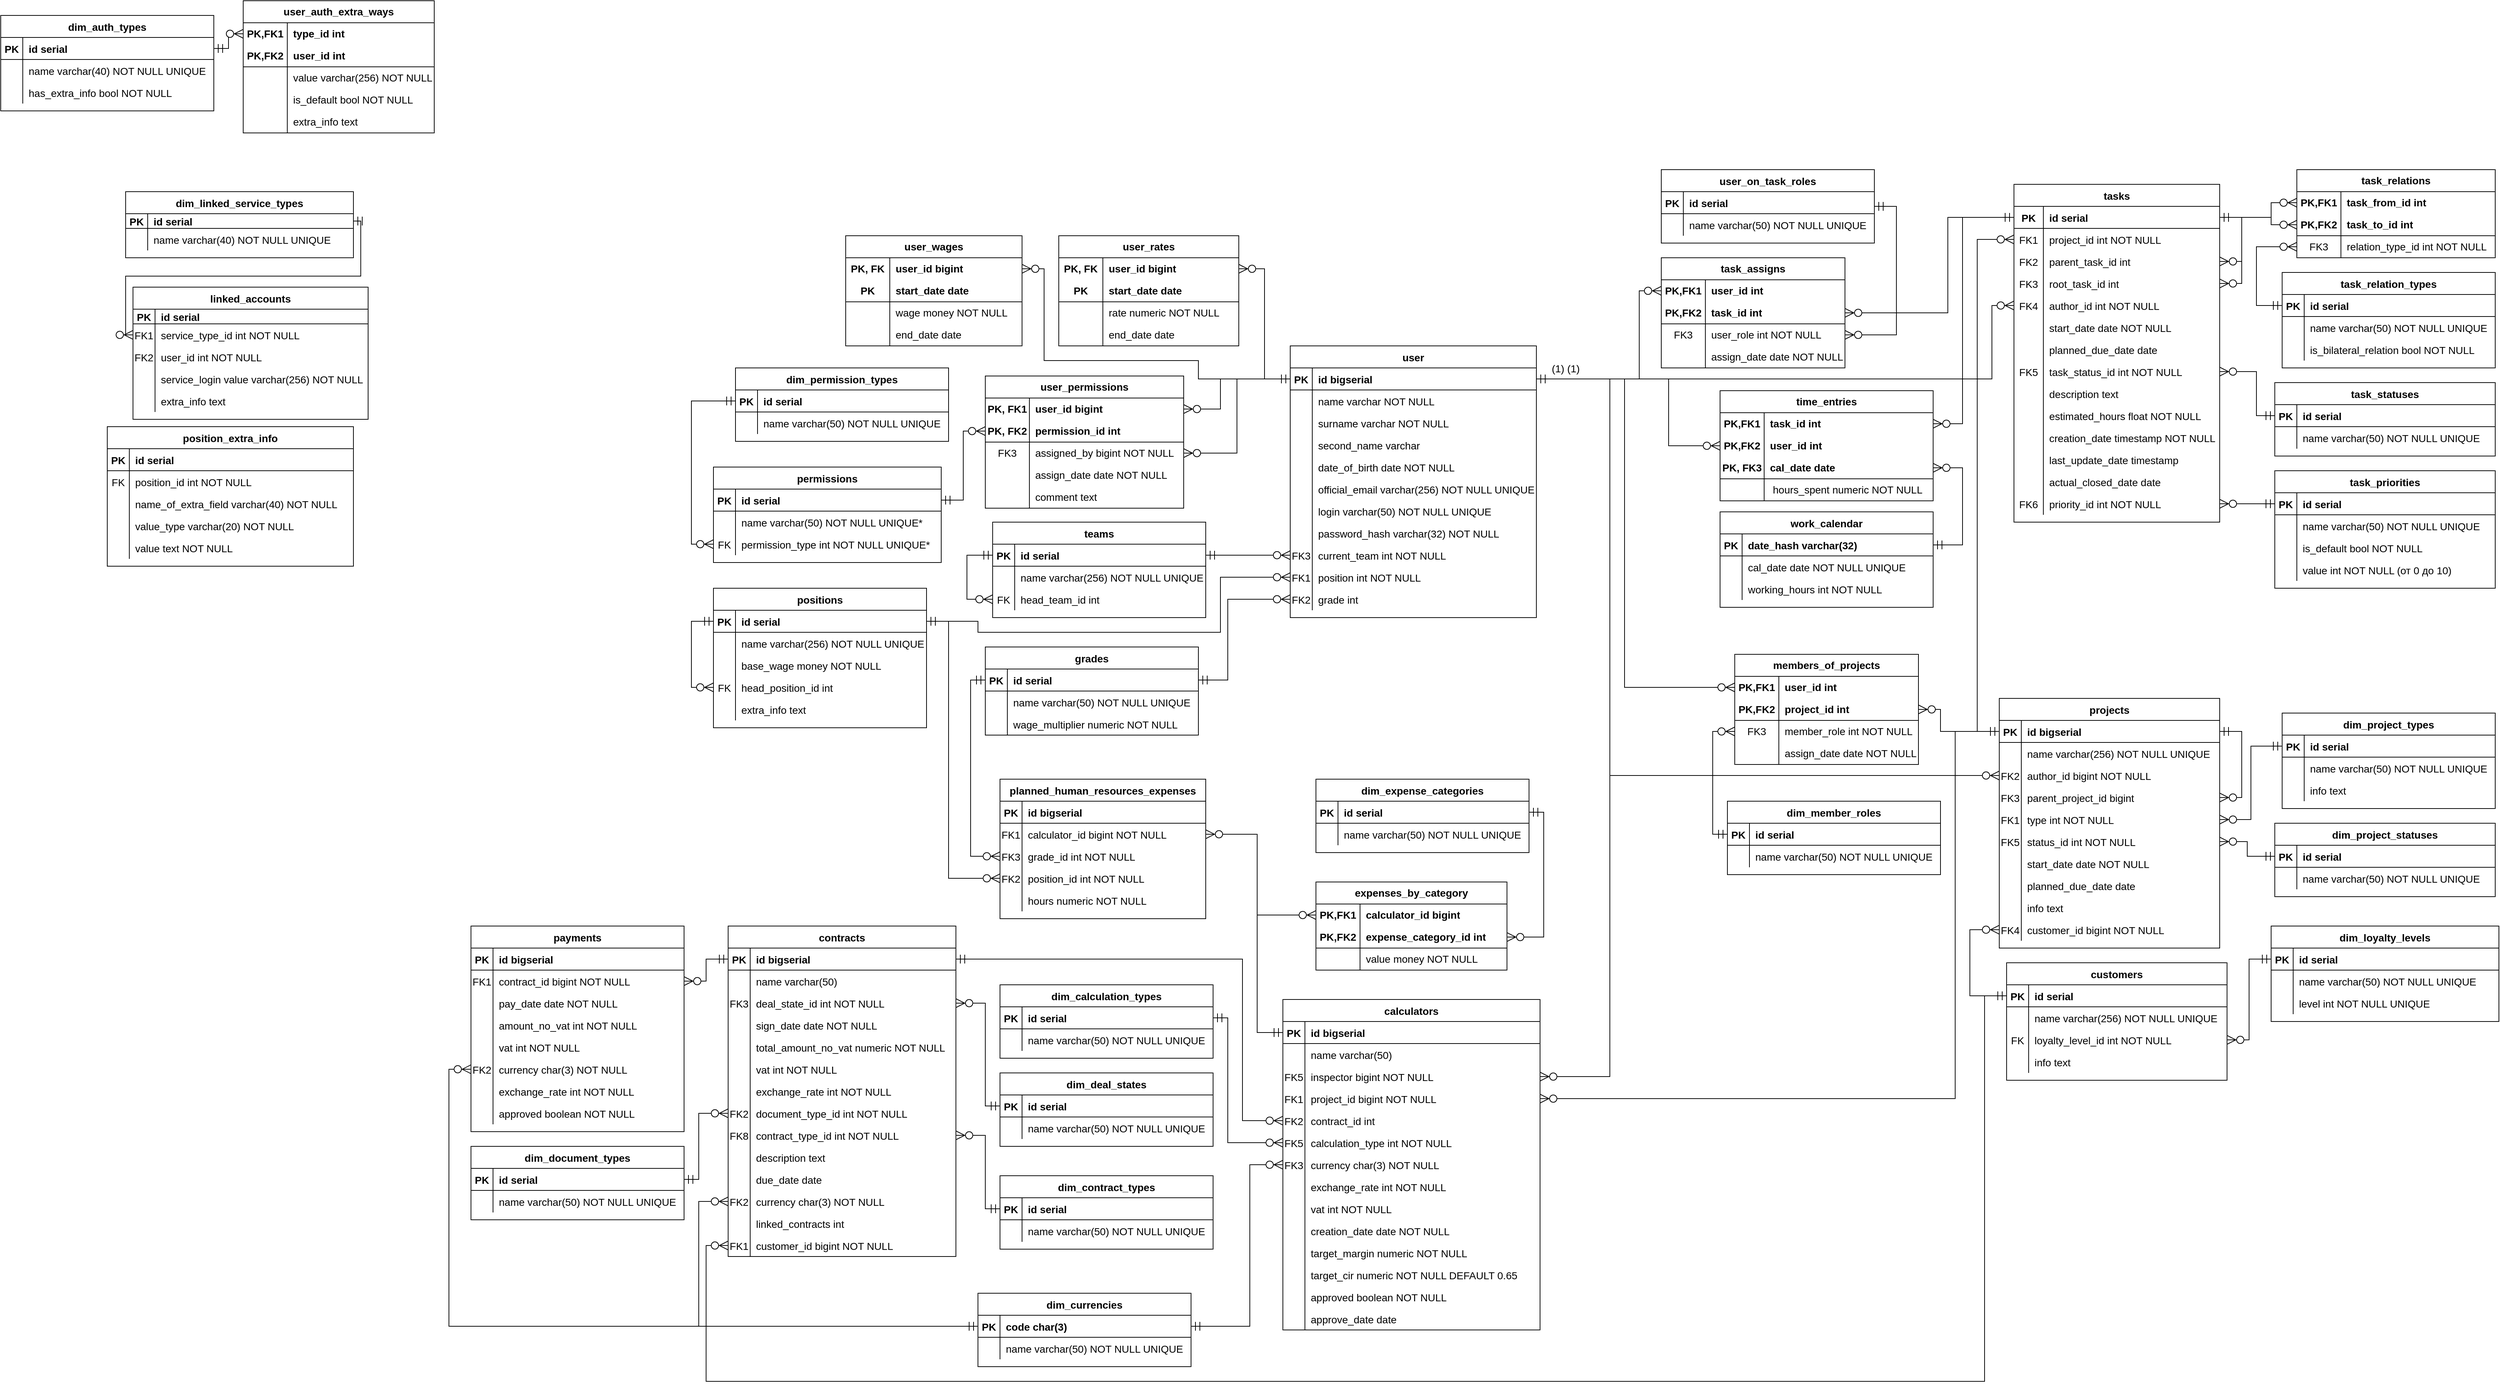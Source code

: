 <mxfile version="27.0.6">
  <diagram id="R2lEEEUBdFMjLlhIrx00" name="Page-1">
    <mxGraphModel dx="4530" dy="2570" grid="1" gridSize="10" guides="1" tooltips="1" connect="1" arrows="1" fold="1" page="1" pageScale="1" pageWidth="850" pageHeight="1100" math="0" shadow="0" extFonts="Permanent Marker^https://fonts.googleapis.com/css?family=Permanent+Marker">
      <root>
        <mxCell id="0" />
        <mxCell id="1" parent="0" />
        <mxCell id="C-vyLk0tnHw3VtMMgP7b-13" value="tasks" style="shape=table;startSize=30;container=1;collapsible=1;childLayout=tableLayout;fixedRows=1;rowLines=0;fontStyle=1;align=center;resizeLast=1;fontSize=14;" parent="1" vertex="1">
          <mxGeometry x="1410" y="-150" width="280" height="460" as="geometry" />
        </mxCell>
        <mxCell id="C-vyLk0tnHw3VtMMgP7b-14" value="" style="shape=partialRectangle;collapsible=0;dropTarget=0;pointerEvents=0;fillColor=none;points=[[0,0.5],[1,0.5]];portConstraint=eastwest;top=0;left=0;right=0;bottom=1;fontSize=14;" parent="C-vyLk0tnHw3VtMMgP7b-13" vertex="1">
          <mxGeometry y="30" width="280" height="30" as="geometry" />
        </mxCell>
        <mxCell id="C-vyLk0tnHw3VtMMgP7b-15" value="PK" style="shape=partialRectangle;overflow=hidden;connectable=0;fillColor=none;top=0;left=0;bottom=0;right=0;fontStyle=1;fontSize=14;" parent="C-vyLk0tnHw3VtMMgP7b-14" vertex="1">
          <mxGeometry width="40" height="30" as="geometry">
            <mxRectangle width="40" height="30" as="alternateBounds" />
          </mxGeometry>
        </mxCell>
        <mxCell id="C-vyLk0tnHw3VtMMgP7b-16" value="id serial" style="shape=partialRectangle;overflow=hidden;connectable=0;fillColor=none;top=0;left=0;bottom=0;right=0;align=left;spacingLeft=6;fontStyle=1;fontSize=14;" parent="C-vyLk0tnHw3VtMMgP7b-14" vertex="1">
          <mxGeometry x="40" width="240" height="30" as="geometry">
            <mxRectangle width="240" height="30" as="alternateBounds" />
          </mxGeometry>
        </mxCell>
        <mxCell id="C-vyLk0tnHw3VtMMgP7b-17" value="" style="shape=partialRectangle;collapsible=0;dropTarget=0;pointerEvents=0;fillColor=none;points=[[0,0.5],[1,0.5]];portConstraint=eastwest;top=0;left=0;right=0;bottom=0;fontSize=14;" parent="C-vyLk0tnHw3VtMMgP7b-13" vertex="1">
          <mxGeometry y="60" width="280" height="30" as="geometry" />
        </mxCell>
        <mxCell id="C-vyLk0tnHw3VtMMgP7b-18" value="FK1" style="shape=partialRectangle;overflow=hidden;connectable=0;fillColor=none;top=0;left=0;bottom=0;right=0;fontSize=14;" parent="C-vyLk0tnHw3VtMMgP7b-17" vertex="1">
          <mxGeometry width="40" height="30" as="geometry">
            <mxRectangle width="40" height="30" as="alternateBounds" />
          </mxGeometry>
        </mxCell>
        <mxCell id="C-vyLk0tnHw3VtMMgP7b-19" value="project_id int NOT NULL" style="shape=partialRectangle;overflow=hidden;connectable=0;fillColor=none;top=0;left=0;bottom=0;right=0;align=left;spacingLeft=6;fontSize=14;" parent="C-vyLk0tnHw3VtMMgP7b-17" vertex="1">
          <mxGeometry x="40" width="240" height="30" as="geometry">
            <mxRectangle width="240" height="30" as="alternateBounds" />
          </mxGeometry>
        </mxCell>
        <mxCell id="f8RNzWUr13F589t05Ivk-275" value="" style="shape=partialRectangle;collapsible=0;dropTarget=0;pointerEvents=0;fillColor=none;points=[[0,0.5],[1,0.5]];portConstraint=eastwest;top=0;left=0;right=0;bottom=0;fontSize=14;" parent="C-vyLk0tnHw3VtMMgP7b-13" vertex="1">
          <mxGeometry y="90" width="280" height="30" as="geometry" />
        </mxCell>
        <mxCell id="f8RNzWUr13F589t05Ivk-276" value="FK2" style="shape=partialRectangle;overflow=hidden;connectable=0;fillColor=none;top=0;left=0;bottom=0;right=0;fontSize=14;" parent="f8RNzWUr13F589t05Ivk-275" vertex="1">
          <mxGeometry width="40" height="30" as="geometry">
            <mxRectangle width="40" height="30" as="alternateBounds" />
          </mxGeometry>
        </mxCell>
        <mxCell id="f8RNzWUr13F589t05Ivk-277" value="parent_task_id int" style="shape=partialRectangle;overflow=hidden;connectable=0;fillColor=none;top=0;left=0;bottom=0;right=0;align=left;spacingLeft=6;fontSize=14;" parent="f8RNzWUr13F589t05Ivk-275" vertex="1">
          <mxGeometry x="40" width="240" height="30" as="geometry">
            <mxRectangle width="240" height="30" as="alternateBounds" />
          </mxGeometry>
        </mxCell>
        <mxCell id="f8RNzWUr13F589t05Ivk-278" value="" style="shape=partialRectangle;collapsible=0;dropTarget=0;pointerEvents=0;fillColor=none;points=[[0,0.5],[1,0.5]];portConstraint=eastwest;top=0;left=0;right=0;bottom=0;fontSize=14;" parent="C-vyLk0tnHw3VtMMgP7b-13" vertex="1">
          <mxGeometry y="120" width="280" height="30" as="geometry" />
        </mxCell>
        <mxCell id="f8RNzWUr13F589t05Ivk-279" value="FK3" style="shape=partialRectangle;overflow=hidden;connectable=0;fillColor=none;top=0;left=0;bottom=0;right=0;fontSize=14;" parent="f8RNzWUr13F589t05Ivk-278" vertex="1">
          <mxGeometry width="40" height="30" as="geometry">
            <mxRectangle width="40" height="30" as="alternateBounds" />
          </mxGeometry>
        </mxCell>
        <mxCell id="f8RNzWUr13F589t05Ivk-280" value="root_task_id int" style="shape=partialRectangle;overflow=hidden;connectable=0;fillColor=none;top=0;left=0;bottom=0;right=0;align=left;spacingLeft=6;fontSize=14;" parent="f8RNzWUr13F589t05Ivk-278" vertex="1">
          <mxGeometry x="40" width="240" height="30" as="geometry">
            <mxRectangle width="240" height="30" as="alternateBounds" />
          </mxGeometry>
        </mxCell>
        <mxCell id="f8RNzWUr13F589t05Ivk-272" value="" style="shape=partialRectangle;collapsible=0;dropTarget=0;pointerEvents=0;fillColor=none;points=[[0,0.5],[1,0.5]];portConstraint=eastwest;top=0;left=0;right=0;bottom=0;fontSize=14;" parent="C-vyLk0tnHw3VtMMgP7b-13" vertex="1">
          <mxGeometry y="150" width="280" height="30" as="geometry" />
        </mxCell>
        <mxCell id="f8RNzWUr13F589t05Ivk-273" value="FK4" style="shape=partialRectangle;overflow=hidden;connectable=0;fillColor=none;top=0;left=0;bottom=0;right=0;fontSize=14;" parent="f8RNzWUr13F589t05Ivk-272" vertex="1">
          <mxGeometry width="40" height="30" as="geometry">
            <mxRectangle width="40" height="30" as="alternateBounds" />
          </mxGeometry>
        </mxCell>
        <mxCell id="f8RNzWUr13F589t05Ivk-274" value="author_id int NOT NULL" style="shape=partialRectangle;overflow=hidden;connectable=0;fillColor=none;top=0;left=0;bottom=0;right=0;align=left;spacingLeft=6;fontSize=14;" parent="f8RNzWUr13F589t05Ivk-272" vertex="1">
          <mxGeometry x="40" width="240" height="30" as="geometry">
            <mxRectangle width="240" height="30" as="alternateBounds" />
          </mxGeometry>
        </mxCell>
        <mxCell id="C-vyLk0tnHw3VtMMgP7b-20" value="" style="shape=partialRectangle;collapsible=0;dropTarget=0;pointerEvents=0;fillColor=none;points=[[0,0.5],[1,0.5]];portConstraint=eastwest;top=0;left=0;right=0;bottom=0;fontSize=14;" parent="C-vyLk0tnHw3VtMMgP7b-13" vertex="1">
          <mxGeometry y="180" width="280" height="30" as="geometry" />
        </mxCell>
        <mxCell id="C-vyLk0tnHw3VtMMgP7b-21" value="" style="shape=partialRectangle;overflow=hidden;connectable=0;fillColor=none;top=0;left=0;bottom=0;right=0;fontSize=14;" parent="C-vyLk0tnHw3VtMMgP7b-20" vertex="1">
          <mxGeometry width="40" height="30" as="geometry">
            <mxRectangle width="40" height="30" as="alternateBounds" />
          </mxGeometry>
        </mxCell>
        <mxCell id="C-vyLk0tnHw3VtMMgP7b-22" value="start_date date NOT NULL" style="shape=partialRectangle;overflow=hidden;connectable=0;fillColor=none;top=0;left=0;bottom=0;right=0;align=left;spacingLeft=6;fontSize=14;" parent="C-vyLk0tnHw3VtMMgP7b-20" vertex="1">
          <mxGeometry x="40" width="240" height="30" as="geometry">
            <mxRectangle width="240" height="30" as="alternateBounds" />
          </mxGeometry>
        </mxCell>
        <mxCell id="f8RNzWUr13F589t05Ivk-84" value="" style="shape=partialRectangle;collapsible=0;dropTarget=0;pointerEvents=0;fillColor=none;points=[[0,0.5],[1,0.5]];portConstraint=eastwest;top=0;left=0;right=0;bottom=0;fontSize=14;" parent="C-vyLk0tnHw3VtMMgP7b-13" vertex="1">
          <mxGeometry y="210" width="280" height="30" as="geometry" />
        </mxCell>
        <mxCell id="f8RNzWUr13F589t05Ivk-85" value="" style="shape=partialRectangle;overflow=hidden;connectable=0;fillColor=none;top=0;left=0;bottom=0;right=0;fontSize=14;" parent="f8RNzWUr13F589t05Ivk-84" vertex="1">
          <mxGeometry width="40" height="30" as="geometry">
            <mxRectangle width="40" height="30" as="alternateBounds" />
          </mxGeometry>
        </mxCell>
        <mxCell id="f8RNzWUr13F589t05Ivk-86" value="planned_due_date date" style="shape=partialRectangle;overflow=hidden;connectable=0;fillColor=none;top=0;left=0;bottom=0;right=0;align=left;spacingLeft=6;fontSize=14;" parent="f8RNzWUr13F589t05Ivk-84" vertex="1">
          <mxGeometry x="40" width="240" height="30" as="geometry">
            <mxRectangle width="240" height="30" as="alternateBounds" />
          </mxGeometry>
        </mxCell>
        <mxCell id="f8RNzWUr13F589t05Ivk-87" value="" style="shape=partialRectangle;collapsible=0;dropTarget=0;pointerEvents=0;fillColor=none;points=[[0,0.5],[1,0.5]];portConstraint=eastwest;top=0;left=0;right=0;bottom=0;fontSize=14;" parent="C-vyLk0tnHw3VtMMgP7b-13" vertex="1">
          <mxGeometry y="240" width="280" height="30" as="geometry" />
        </mxCell>
        <mxCell id="f8RNzWUr13F589t05Ivk-88" value="FK5" style="shape=partialRectangle;overflow=hidden;connectable=0;fillColor=none;top=0;left=0;bottom=0;right=0;fontSize=14;" parent="f8RNzWUr13F589t05Ivk-87" vertex="1">
          <mxGeometry width="40" height="30" as="geometry">
            <mxRectangle width="40" height="30" as="alternateBounds" />
          </mxGeometry>
        </mxCell>
        <mxCell id="f8RNzWUr13F589t05Ivk-89" value="task_status_id int NOT NULL" style="shape=partialRectangle;overflow=hidden;connectable=0;fillColor=none;top=0;left=0;bottom=0;right=0;align=left;spacingLeft=6;fontSize=14;" parent="f8RNzWUr13F589t05Ivk-87" vertex="1">
          <mxGeometry x="40" width="240" height="30" as="geometry">
            <mxRectangle width="240" height="30" as="alternateBounds" />
          </mxGeometry>
        </mxCell>
        <mxCell id="f8RNzWUr13F589t05Ivk-228" value="" style="shape=partialRectangle;collapsible=0;dropTarget=0;pointerEvents=0;fillColor=none;points=[[0,0.5],[1,0.5]];portConstraint=eastwest;top=0;left=0;right=0;bottom=0;fontSize=14;" parent="C-vyLk0tnHw3VtMMgP7b-13" vertex="1">
          <mxGeometry y="270" width="280" height="30" as="geometry" />
        </mxCell>
        <mxCell id="f8RNzWUr13F589t05Ivk-229" value="" style="shape=partialRectangle;overflow=hidden;connectable=0;fillColor=none;top=0;left=0;bottom=0;right=0;fontSize=14;" parent="f8RNzWUr13F589t05Ivk-228" vertex="1">
          <mxGeometry width="40" height="30" as="geometry">
            <mxRectangle width="40" height="30" as="alternateBounds" />
          </mxGeometry>
        </mxCell>
        <mxCell id="f8RNzWUr13F589t05Ivk-230" value="description text" style="shape=partialRectangle;overflow=hidden;connectable=0;fillColor=none;top=0;left=0;bottom=0;right=0;align=left;spacingLeft=6;fontSize=14;" parent="f8RNzWUr13F589t05Ivk-228" vertex="1">
          <mxGeometry x="40" width="240" height="30" as="geometry">
            <mxRectangle width="240" height="30" as="alternateBounds" />
          </mxGeometry>
        </mxCell>
        <mxCell id="f8RNzWUr13F589t05Ivk-231" value="" style="shape=partialRectangle;collapsible=0;dropTarget=0;pointerEvents=0;fillColor=none;points=[[0,0.5],[1,0.5]];portConstraint=eastwest;top=0;left=0;right=0;bottom=0;fontSize=14;" parent="C-vyLk0tnHw3VtMMgP7b-13" vertex="1">
          <mxGeometry y="300" width="280" height="30" as="geometry" />
        </mxCell>
        <mxCell id="f8RNzWUr13F589t05Ivk-232" value="" style="shape=partialRectangle;overflow=hidden;connectable=0;fillColor=none;top=0;left=0;bottom=0;right=0;fontSize=14;" parent="f8RNzWUr13F589t05Ivk-231" vertex="1">
          <mxGeometry width="40" height="30" as="geometry">
            <mxRectangle width="40" height="30" as="alternateBounds" />
          </mxGeometry>
        </mxCell>
        <mxCell id="f8RNzWUr13F589t05Ivk-233" value="estimated_hours float NOT NULL" style="shape=partialRectangle;overflow=hidden;connectable=0;fillColor=none;top=0;left=0;bottom=0;right=0;align=left;spacingLeft=6;fontSize=14;" parent="f8RNzWUr13F589t05Ivk-231" vertex="1">
          <mxGeometry x="40" width="240" height="30" as="geometry">
            <mxRectangle width="240" height="30" as="alternateBounds" />
          </mxGeometry>
        </mxCell>
        <mxCell id="f8RNzWUr13F589t05Ivk-281" value="" style="shape=partialRectangle;collapsible=0;dropTarget=0;pointerEvents=0;fillColor=none;points=[[0,0.5],[1,0.5]];portConstraint=eastwest;top=0;left=0;right=0;bottom=0;fontSize=14;" parent="C-vyLk0tnHw3VtMMgP7b-13" vertex="1">
          <mxGeometry y="330" width="280" height="30" as="geometry" />
        </mxCell>
        <mxCell id="f8RNzWUr13F589t05Ivk-282" value="" style="shape=partialRectangle;overflow=hidden;connectable=0;fillColor=none;top=0;left=0;bottom=0;right=0;fontSize=14;" parent="f8RNzWUr13F589t05Ivk-281" vertex="1">
          <mxGeometry width="40" height="30" as="geometry">
            <mxRectangle width="40" height="30" as="alternateBounds" />
          </mxGeometry>
        </mxCell>
        <mxCell id="f8RNzWUr13F589t05Ivk-283" value="creation_date timestamp NOT NULL" style="shape=partialRectangle;overflow=hidden;connectable=0;fillColor=none;top=0;left=0;bottom=0;right=0;align=left;spacingLeft=6;fontSize=14;" parent="f8RNzWUr13F589t05Ivk-281" vertex="1">
          <mxGeometry x="40" width="240" height="30" as="geometry">
            <mxRectangle width="240" height="30" as="alternateBounds" />
          </mxGeometry>
        </mxCell>
        <mxCell id="f8RNzWUr13F589t05Ivk-284" value="" style="shape=partialRectangle;collapsible=0;dropTarget=0;pointerEvents=0;fillColor=none;points=[[0,0.5],[1,0.5]];portConstraint=eastwest;top=0;left=0;right=0;bottom=0;fontSize=14;" parent="C-vyLk0tnHw3VtMMgP7b-13" vertex="1">
          <mxGeometry y="360" width="280" height="30" as="geometry" />
        </mxCell>
        <mxCell id="f8RNzWUr13F589t05Ivk-285" value="" style="shape=partialRectangle;overflow=hidden;connectable=0;fillColor=none;top=0;left=0;bottom=0;right=0;fontSize=14;" parent="f8RNzWUr13F589t05Ivk-284" vertex="1">
          <mxGeometry width="40" height="30" as="geometry">
            <mxRectangle width="40" height="30" as="alternateBounds" />
          </mxGeometry>
        </mxCell>
        <mxCell id="f8RNzWUr13F589t05Ivk-286" value="last_update_date timestamp" style="shape=partialRectangle;overflow=hidden;connectable=0;fillColor=none;top=0;left=0;bottom=0;right=0;align=left;spacingLeft=6;fontSize=14;" parent="f8RNzWUr13F589t05Ivk-284" vertex="1">
          <mxGeometry x="40" width="240" height="30" as="geometry">
            <mxRectangle width="240" height="30" as="alternateBounds" />
          </mxGeometry>
        </mxCell>
        <mxCell id="f8RNzWUr13F589t05Ivk-567" value="" style="shape=partialRectangle;collapsible=0;dropTarget=0;pointerEvents=0;fillColor=none;points=[[0,0.5],[1,0.5]];portConstraint=eastwest;top=0;left=0;right=0;bottom=0;fontSize=14;" parent="C-vyLk0tnHw3VtMMgP7b-13" vertex="1">
          <mxGeometry y="390" width="280" height="30" as="geometry" />
        </mxCell>
        <mxCell id="f8RNzWUr13F589t05Ivk-568" value="" style="shape=partialRectangle;overflow=hidden;connectable=0;fillColor=none;top=0;left=0;bottom=0;right=0;fontSize=14;" parent="f8RNzWUr13F589t05Ivk-567" vertex="1">
          <mxGeometry width="40" height="30" as="geometry">
            <mxRectangle width="40" height="30" as="alternateBounds" />
          </mxGeometry>
        </mxCell>
        <mxCell id="f8RNzWUr13F589t05Ivk-569" value="actual_closed_date date" style="shape=partialRectangle;overflow=hidden;connectable=0;fillColor=none;top=0;left=0;bottom=0;right=0;align=left;spacingLeft=6;fontSize=14;" parent="f8RNzWUr13F589t05Ivk-567" vertex="1">
          <mxGeometry x="40" width="240" height="30" as="geometry">
            <mxRectangle width="240" height="30" as="alternateBounds" />
          </mxGeometry>
        </mxCell>
        <mxCell id="f8RNzWUr13F589t05Ivk-310" value="" style="shape=partialRectangle;collapsible=0;dropTarget=0;pointerEvents=0;fillColor=none;points=[[0,0.5],[1,0.5]];portConstraint=eastwest;top=0;left=0;right=0;bottom=0;fontSize=14;" parent="C-vyLk0tnHw3VtMMgP7b-13" vertex="1">
          <mxGeometry y="420" width="280" height="30" as="geometry" />
        </mxCell>
        <mxCell id="f8RNzWUr13F589t05Ivk-311" value="FK6" style="shape=partialRectangle;overflow=hidden;connectable=0;fillColor=none;top=0;left=0;bottom=0;right=0;fontSize=14;" parent="f8RNzWUr13F589t05Ivk-310" vertex="1">
          <mxGeometry width="40" height="30" as="geometry">
            <mxRectangle width="40" height="30" as="alternateBounds" />
          </mxGeometry>
        </mxCell>
        <mxCell id="f8RNzWUr13F589t05Ivk-312" value="priority_id int NOT NULL" style="shape=partialRectangle;overflow=hidden;connectable=0;fillColor=none;top=0;left=0;bottom=0;right=0;align=left;spacingLeft=6;fontSize=14;" parent="f8RNzWUr13F589t05Ivk-310" vertex="1">
          <mxGeometry x="40" width="240" height="30" as="geometry">
            <mxRectangle width="240" height="30" as="alternateBounds" />
          </mxGeometry>
        </mxCell>
        <mxCell id="f8RNzWUr13F589t05Ivk-647" value="" style="edgeStyle=entityRelationEdgeStyle;fontSize=14;html=1;endArrow=ERzeroToMany;startArrow=ERmandOne;rounded=0;endSize=10;startSize=10;entryX=1;entryY=0.5;entryDx=0;entryDy=0;exitX=1;exitY=0.5;exitDx=0;exitDy=0;elbow=vertical;" parent="C-vyLk0tnHw3VtMMgP7b-13" source="C-vyLk0tnHw3VtMMgP7b-14" target="f8RNzWUr13F589t05Ivk-275" edge="1">
          <mxGeometry width="100" height="100" relative="1" as="geometry">
            <mxPoint x="-430" y="215" as="sourcePoint" />
            <mxPoint x="-330" y="105" as="targetPoint" />
          </mxGeometry>
        </mxCell>
        <mxCell id="f8RNzWUr13F589t05Ivk-648" value="" style="edgeStyle=entityRelationEdgeStyle;fontSize=14;html=1;endArrow=ERzeroToMany;startArrow=ERmandOne;rounded=0;endSize=10;startSize=10;entryX=1;entryY=0.5;entryDx=0;entryDy=0;exitX=1;exitY=0.5;exitDx=0;exitDy=0;elbow=vertical;" parent="C-vyLk0tnHw3VtMMgP7b-13" source="C-vyLk0tnHw3VtMMgP7b-14" target="f8RNzWUr13F589t05Ivk-278" edge="1">
          <mxGeometry width="100" height="100" relative="1" as="geometry">
            <mxPoint x="-420" y="225" as="sourcePoint" />
            <mxPoint x="-320" y="115" as="targetPoint" />
          </mxGeometry>
        </mxCell>
        <mxCell id="C-vyLk0tnHw3VtMMgP7b-23" value="teams" style="shape=table;startSize=30;container=1;collapsible=1;childLayout=tableLayout;fixedRows=1;rowLines=0;fontStyle=1;align=center;resizeLast=1;fontSize=14;" parent="1" vertex="1">
          <mxGeometry x="20" y="310" width="290" height="130" as="geometry" />
        </mxCell>
        <mxCell id="C-vyLk0tnHw3VtMMgP7b-24" value="" style="shape=partialRectangle;collapsible=0;dropTarget=0;pointerEvents=0;fillColor=none;points=[[0,0.5],[1,0.5]];portConstraint=eastwest;top=0;left=0;right=0;bottom=1;fontSize=14;" parent="C-vyLk0tnHw3VtMMgP7b-23" vertex="1">
          <mxGeometry y="30" width="290" height="30" as="geometry" />
        </mxCell>
        <mxCell id="C-vyLk0tnHw3VtMMgP7b-25" value="PK" style="shape=partialRectangle;overflow=hidden;connectable=0;fillColor=none;top=0;left=0;bottom=0;right=0;fontStyle=1;fontSize=14;" parent="C-vyLk0tnHw3VtMMgP7b-24" vertex="1">
          <mxGeometry width="30" height="30" as="geometry">
            <mxRectangle width="30" height="30" as="alternateBounds" />
          </mxGeometry>
        </mxCell>
        <mxCell id="C-vyLk0tnHw3VtMMgP7b-26" value="id serial" style="shape=partialRectangle;overflow=hidden;connectable=0;fillColor=none;top=0;left=0;bottom=0;right=0;align=left;spacingLeft=6;fontStyle=1;fontSize=14;" parent="C-vyLk0tnHw3VtMMgP7b-24" vertex="1">
          <mxGeometry x="30" width="260" height="30" as="geometry">
            <mxRectangle width="260" height="30" as="alternateBounds" />
          </mxGeometry>
        </mxCell>
        <mxCell id="C-vyLk0tnHw3VtMMgP7b-27" value="" style="shape=partialRectangle;collapsible=0;dropTarget=0;pointerEvents=0;fillColor=none;points=[[0,0.5],[1,0.5]];portConstraint=eastwest;top=0;left=0;right=0;bottom=0;fontSize=14;" parent="C-vyLk0tnHw3VtMMgP7b-23" vertex="1">
          <mxGeometry y="60" width="290" height="30" as="geometry" />
        </mxCell>
        <mxCell id="C-vyLk0tnHw3VtMMgP7b-28" value="" style="shape=partialRectangle;overflow=hidden;connectable=0;fillColor=none;top=0;left=0;bottom=0;right=0;fontSize=14;" parent="C-vyLk0tnHw3VtMMgP7b-27" vertex="1">
          <mxGeometry width="30" height="30" as="geometry">
            <mxRectangle width="30" height="30" as="alternateBounds" />
          </mxGeometry>
        </mxCell>
        <mxCell id="C-vyLk0tnHw3VtMMgP7b-29" value="name varchar(256) NOT NULL UNIQUE" style="shape=partialRectangle;overflow=hidden;connectable=0;fillColor=none;top=0;left=0;bottom=0;right=0;align=left;spacingLeft=6;fontSize=14;" parent="C-vyLk0tnHw3VtMMgP7b-27" vertex="1">
          <mxGeometry x="30" width="260" height="30" as="geometry">
            <mxRectangle width="260" height="30" as="alternateBounds" />
          </mxGeometry>
        </mxCell>
        <mxCell id="f8RNzWUr13F589t05Ivk-25" value="" style="shape=partialRectangle;collapsible=0;dropTarget=0;pointerEvents=0;fillColor=none;points=[[0,0.5],[1,0.5]];portConstraint=eastwest;top=0;left=0;right=0;bottom=0;fontSize=14;" parent="C-vyLk0tnHw3VtMMgP7b-23" vertex="1">
          <mxGeometry y="90" width="290" height="30" as="geometry" />
        </mxCell>
        <mxCell id="f8RNzWUr13F589t05Ivk-26" value="FK" style="shape=partialRectangle;overflow=hidden;connectable=0;fillColor=none;top=0;left=0;bottom=0;right=0;fontSize=14;" parent="f8RNzWUr13F589t05Ivk-25" vertex="1">
          <mxGeometry width="30" height="30" as="geometry">
            <mxRectangle width="30" height="30" as="alternateBounds" />
          </mxGeometry>
        </mxCell>
        <mxCell id="f8RNzWUr13F589t05Ivk-27" value="head_team_id int" style="shape=partialRectangle;overflow=hidden;connectable=0;fillColor=none;top=0;left=0;bottom=0;right=0;align=left;spacingLeft=6;fontSize=14;" parent="f8RNzWUr13F589t05Ivk-25" vertex="1">
          <mxGeometry x="30" width="260" height="30" as="geometry">
            <mxRectangle width="260" height="30" as="alternateBounds" />
          </mxGeometry>
        </mxCell>
        <mxCell id="f8RNzWUr13F589t05Ivk-625" value="" style="edgeStyle=elbowEdgeStyle;fontSize=14;html=1;endArrow=ERzeroToMany;startArrow=ERmandOne;rounded=0;endSize=10;startSize=10;entryX=0;entryY=0.5;entryDx=0;entryDy=0;exitX=0;exitY=0.5;exitDx=0;exitDy=0;" parent="C-vyLk0tnHw3VtMMgP7b-23" source="C-vyLk0tnHw3VtMMgP7b-24" target="f8RNzWUr13F589t05Ivk-25" edge="1">
          <mxGeometry width="100" height="100" relative="1" as="geometry">
            <mxPoint x="-200" y="210" as="sourcePoint" />
            <mxPoint x="-30" y="30" as="targetPoint" />
            <Array as="points">
              <mxPoint x="-35" y="70" />
            </Array>
          </mxGeometry>
        </mxCell>
        <mxCell id="f8RNzWUr13F589t05Ivk-28" value="positions" style="shape=table;startSize=30;container=1;collapsible=1;childLayout=tableLayout;fixedRows=1;rowLines=0;fontStyle=1;align=center;resizeLast=1;fontSize=14;" parent="1" vertex="1">
          <mxGeometry x="-360" y="400" width="290" height="190" as="geometry" />
        </mxCell>
        <mxCell id="f8RNzWUr13F589t05Ivk-29" value="" style="shape=partialRectangle;collapsible=0;dropTarget=0;pointerEvents=0;fillColor=none;points=[[0,0.5],[1,0.5]];portConstraint=eastwest;top=0;left=0;right=0;bottom=1;fontSize=14;" parent="f8RNzWUr13F589t05Ivk-28" vertex="1">
          <mxGeometry y="30" width="290" height="30" as="geometry" />
        </mxCell>
        <mxCell id="f8RNzWUr13F589t05Ivk-30" value="PK" style="shape=partialRectangle;overflow=hidden;connectable=0;fillColor=none;top=0;left=0;bottom=0;right=0;fontStyle=1;fontSize=14;" parent="f8RNzWUr13F589t05Ivk-29" vertex="1">
          <mxGeometry width="30" height="30" as="geometry">
            <mxRectangle width="30" height="30" as="alternateBounds" />
          </mxGeometry>
        </mxCell>
        <mxCell id="f8RNzWUr13F589t05Ivk-31" value="id serial" style="shape=partialRectangle;overflow=hidden;connectable=0;fillColor=none;top=0;left=0;bottom=0;right=0;align=left;spacingLeft=6;fontStyle=1;fontSize=14;" parent="f8RNzWUr13F589t05Ivk-29" vertex="1">
          <mxGeometry x="30" width="260" height="30" as="geometry">
            <mxRectangle width="260" height="30" as="alternateBounds" />
          </mxGeometry>
        </mxCell>
        <mxCell id="f8RNzWUr13F589t05Ivk-32" value="" style="shape=partialRectangle;collapsible=0;dropTarget=0;pointerEvents=0;fillColor=none;points=[[0,0.5],[1,0.5]];portConstraint=eastwest;top=0;left=0;right=0;bottom=0;fontSize=14;" parent="f8RNzWUr13F589t05Ivk-28" vertex="1">
          <mxGeometry y="60" width="290" height="30" as="geometry" />
        </mxCell>
        <mxCell id="f8RNzWUr13F589t05Ivk-33" value="" style="shape=partialRectangle;overflow=hidden;connectable=0;fillColor=none;top=0;left=0;bottom=0;right=0;fontSize=14;" parent="f8RNzWUr13F589t05Ivk-32" vertex="1">
          <mxGeometry width="30" height="30" as="geometry">
            <mxRectangle width="30" height="30" as="alternateBounds" />
          </mxGeometry>
        </mxCell>
        <mxCell id="f8RNzWUr13F589t05Ivk-34" value="name varchar(256) NOT NULL UNIQUE" style="shape=partialRectangle;overflow=hidden;connectable=0;fillColor=none;top=0;left=0;bottom=0;right=0;align=left;spacingLeft=6;fontSize=14;" parent="f8RNzWUr13F589t05Ivk-32" vertex="1">
          <mxGeometry x="30" width="260" height="30" as="geometry">
            <mxRectangle width="260" height="30" as="alternateBounds" />
          </mxGeometry>
        </mxCell>
        <mxCell id="f8RNzWUr13F589t05Ivk-35" value="" style="shape=partialRectangle;collapsible=0;dropTarget=0;pointerEvents=0;fillColor=none;points=[[0,0.5],[1,0.5]];portConstraint=eastwest;top=0;left=0;right=0;bottom=0;fontSize=14;" parent="f8RNzWUr13F589t05Ivk-28" vertex="1">
          <mxGeometry y="90" width="290" height="30" as="geometry" />
        </mxCell>
        <mxCell id="f8RNzWUr13F589t05Ivk-36" value="" style="shape=partialRectangle;overflow=hidden;connectable=0;fillColor=none;top=0;left=0;bottom=0;right=0;fontSize=14;" parent="f8RNzWUr13F589t05Ivk-35" vertex="1">
          <mxGeometry width="30" height="30" as="geometry">
            <mxRectangle width="30" height="30" as="alternateBounds" />
          </mxGeometry>
        </mxCell>
        <mxCell id="f8RNzWUr13F589t05Ivk-37" value="base_wage money NOT NULL" style="shape=partialRectangle;overflow=hidden;connectable=0;fillColor=none;top=0;left=0;bottom=0;right=0;align=left;spacingLeft=6;fontSize=14;" parent="f8RNzWUr13F589t05Ivk-35" vertex="1">
          <mxGeometry x="30" width="260" height="30" as="geometry">
            <mxRectangle width="260" height="30" as="alternateBounds" />
          </mxGeometry>
        </mxCell>
        <mxCell id="f8RNzWUr13F589t05Ivk-38" value="" style="shape=partialRectangle;collapsible=0;dropTarget=0;pointerEvents=0;fillColor=none;points=[[0,0.5],[1,0.5]];portConstraint=eastwest;top=0;left=0;right=0;bottom=0;fontSize=14;" parent="f8RNzWUr13F589t05Ivk-28" vertex="1">
          <mxGeometry y="120" width="290" height="30" as="geometry" />
        </mxCell>
        <mxCell id="f8RNzWUr13F589t05Ivk-39" value="FK" style="shape=partialRectangle;overflow=hidden;connectable=0;fillColor=none;top=0;left=0;bottom=0;right=0;fontSize=14;" parent="f8RNzWUr13F589t05Ivk-38" vertex="1">
          <mxGeometry width="30" height="30" as="geometry">
            <mxRectangle width="30" height="30" as="alternateBounds" />
          </mxGeometry>
        </mxCell>
        <mxCell id="f8RNzWUr13F589t05Ivk-40" value="head_position_id int" style="shape=partialRectangle;overflow=hidden;connectable=0;fillColor=none;top=0;left=0;bottom=0;right=0;align=left;spacingLeft=6;fontSize=14;" parent="f8RNzWUr13F589t05Ivk-38" vertex="1">
          <mxGeometry x="30" width="260" height="30" as="geometry">
            <mxRectangle width="260" height="30" as="alternateBounds" />
          </mxGeometry>
        </mxCell>
        <mxCell id="f8RNzWUr13F589t05Ivk-620" value="" style="edgeStyle=elbowEdgeStyle;fontSize=14;html=1;endArrow=ERzeroToMany;startArrow=ERmandOne;rounded=0;endSize=10;startSize=10;exitX=0;exitY=0.5;exitDx=0;exitDy=0;entryX=0;entryY=0.5;entryDx=0;entryDy=0;" parent="f8RNzWUr13F589t05Ivk-28" source="f8RNzWUr13F589t05Ivk-29" target="f8RNzWUr13F589t05Ivk-38" edge="1">
          <mxGeometry width="100" height="100" relative="1" as="geometry">
            <mxPoint x="480" y="-205" as="sourcePoint" />
            <mxPoint x="160" y="-325" as="targetPoint" />
            <Array as="points">
              <mxPoint x="-30" y="94" />
            </Array>
          </mxGeometry>
        </mxCell>
        <mxCell id="D8WDJ0IV3SAgsFWmu02s-416" value="" style="shape=partialRectangle;collapsible=0;dropTarget=0;pointerEvents=0;fillColor=none;points=[[0,0.5],[1,0.5]];portConstraint=eastwest;top=0;left=0;right=0;bottom=0;fontSize=14;" vertex="1" parent="f8RNzWUr13F589t05Ivk-28">
          <mxGeometry y="150" width="290" height="30" as="geometry" />
        </mxCell>
        <mxCell id="D8WDJ0IV3SAgsFWmu02s-417" value="" style="shape=partialRectangle;overflow=hidden;connectable=0;fillColor=none;top=0;left=0;bottom=0;right=0;fontSize=14;" vertex="1" parent="D8WDJ0IV3SAgsFWmu02s-416">
          <mxGeometry width="30" height="30" as="geometry">
            <mxRectangle width="30" height="30" as="alternateBounds" />
          </mxGeometry>
        </mxCell>
        <mxCell id="D8WDJ0IV3SAgsFWmu02s-418" value="extra_info text" style="shape=partialRectangle;overflow=hidden;connectable=0;fillColor=none;top=0;left=0;bottom=0;right=0;align=left;spacingLeft=6;fontSize=14;" vertex="1" parent="D8WDJ0IV3SAgsFWmu02s-416">
          <mxGeometry x="30" width="260" height="30" as="geometry">
            <mxRectangle width="260" height="30" as="alternateBounds" />
          </mxGeometry>
        </mxCell>
        <mxCell id="f8RNzWUr13F589t05Ivk-42" value="position_extra_info" style="shape=table;startSize=30;container=1;collapsible=1;childLayout=tableLayout;fixedRows=1;rowLines=0;fontStyle=1;align=center;resizeLast=1;fontSize=14;" parent="1" vertex="1">
          <mxGeometry x="-1185" y="180" width="335" height="190" as="geometry" />
        </mxCell>
        <mxCell id="f8RNzWUr13F589t05Ivk-43" value="" style="shape=partialRectangle;collapsible=0;dropTarget=0;pointerEvents=0;fillColor=none;points=[[0,0.5],[1,0.5]];portConstraint=eastwest;top=0;left=0;right=0;bottom=1;fontSize=14;" parent="f8RNzWUr13F589t05Ivk-42" vertex="1">
          <mxGeometry y="30" width="335" height="30" as="geometry" />
        </mxCell>
        <mxCell id="f8RNzWUr13F589t05Ivk-44" value="PK" style="shape=partialRectangle;overflow=hidden;connectable=0;fillColor=none;top=0;left=0;bottom=0;right=0;fontStyle=1;fontSize=14;" parent="f8RNzWUr13F589t05Ivk-43" vertex="1">
          <mxGeometry width="30" height="30" as="geometry">
            <mxRectangle width="30" height="30" as="alternateBounds" />
          </mxGeometry>
        </mxCell>
        <mxCell id="f8RNzWUr13F589t05Ivk-45" value="id serial" style="shape=partialRectangle;overflow=hidden;connectable=0;fillColor=none;top=0;left=0;bottom=0;right=0;align=left;spacingLeft=6;fontStyle=1;fontSize=14;" parent="f8RNzWUr13F589t05Ivk-43" vertex="1">
          <mxGeometry x="30" width="305" height="30" as="geometry">
            <mxRectangle width="305" height="30" as="alternateBounds" />
          </mxGeometry>
        </mxCell>
        <mxCell id="f8RNzWUr13F589t05Ivk-545" value="" style="shape=partialRectangle;collapsible=0;dropTarget=0;pointerEvents=0;fillColor=none;points=[[0,0.5],[1,0.5]];portConstraint=eastwest;top=0;left=0;right=0;bottom=0;fontSize=14;" parent="f8RNzWUr13F589t05Ivk-42" vertex="1">
          <mxGeometry y="60" width="335" height="30" as="geometry" />
        </mxCell>
        <mxCell id="f8RNzWUr13F589t05Ivk-546" value="FK" style="shape=partialRectangle;overflow=hidden;connectable=0;fillColor=none;top=0;left=0;bottom=0;right=0;fontSize=14;" parent="f8RNzWUr13F589t05Ivk-545" vertex="1">
          <mxGeometry width="30" height="30" as="geometry">
            <mxRectangle width="30" height="30" as="alternateBounds" />
          </mxGeometry>
        </mxCell>
        <mxCell id="f8RNzWUr13F589t05Ivk-547" value="position_id int NOT NULL" style="shape=partialRectangle;overflow=hidden;connectable=0;fillColor=none;top=0;left=0;bottom=0;right=0;align=left;spacingLeft=6;fontSize=14;" parent="f8RNzWUr13F589t05Ivk-545" vertex="1">
          <mxGeometry x="30" width="305" height="30" as="geometry">
            <mxRectangle width="305" height="30" as="alternateBounds" />
          </mxGeometry>
        </mxCell>
        <mxCell id="f8RNzWUr13F589t05Ivk-46" value="" style="shape=partialRectangle;collapsible=0;dropTarget=0;pointerEvents=0;fillColor=none;points=[[0,0.5],[1,0.5]];portConstraint=eastwest;top=0;left=0;right=0;bottom=0;fontSize=14;" parent="f8RNzWUr13F589t05Ivk-42" vertex="1">
          <mxGeometry y="90" width="335" height="30" as="geometry" />
        </mxCell>
        <mxCell id="f8RNzWUr13F589t05Ivk-47" value="" style="shape=partialRectangle;overflow=hidden;connectable=0;fillColor=none;top=0;left=0;bottom=0;right=0;fontSize=14;" parent="f8RNzWUr13F589t05Ivk-46" vertex="1">
          <mxGeometry width="30" height="30" as="geometry">
            <mxRectangle width="30" height="30" as="alternateBounds" />
          </mxGeometry>
        </mxCell>
        <mxCell id="f8RNzWUr13F589t05Ivk-48" value="name_of_extra_field varchar(40) NOT NULL" style="shape=partialRectangle;overflow=hidden;connectable=0;fillColor=none;top=0;left=0;bottom=0;right=0;align=left;spacingLeft=6;fontSize=14;" parent="f8RNzWUr13F589t05Ivk-46" vertex="1">
          <mxGeometry x="30" width="305" height="30" as="geometry">
            <mxRectangle width="305" height="30" as="alternateBounds" />
          </mxGeometry>
        </mxCell>
        <mxCell id="f8RNzWUr13F589t05Ivk-52" value="" style="shape=partialRectangle;collapsible=0;dropTarget=0;pointerEvents=0;fillColor=none;points=[[0,0.5],[1,0.5]];portConstraint=eastwest;top=0;left=0;right=0;bottom=0;fontSize=14;" parent="f8RNzWUr13F589t05Ivk-42" vertex="1">
          <mxGeometry y="120" width="335" height="30" as="geometry" />
        </mxCell>
        <mxCell id="f8RNzWUr13F589t05Ivk-53" value="" style="shape=partialRectangle;overflow=hidden;connectable=0;fillColor=none;top=0;left=0;bottom=0;right=0;fontSize=14;" parent="f8RNzWUr13F589t05Ivk-52" vertex="1">
          <mxGeometry width="30" height="30" as="geometry">
            <mxRectangle width="30" height="30" as="alternateBounds" />
          </mxGeometry>
        </mxCell>
        <mxCell id="f8RNzWUr13F589t05Ivk-54" value="value_type varchar(20) NOT NULL" style="shape=partialRectangle;overflow=hidden;connectable=0;fillColor=none;top=0;left=0;bottom=0;right=0;align=left;spacingLeft=6;fontSize=14;" parent="f8RNzWUr13F589t05Ivk-52" vertex="1">
          <mxGeometry x="30" width="305" height="30" as="geometry">
            <mxRectangle width="305" height="30" as="alternateBounds" />
          </mxGeometry>
        </mxCell>
        <mxCell id="f8RNzWUr13F589t05Ivk-49" value="" style="shape=partialRectangle;collapsible=0;dropTarget=0;pointerEvents=0;fillColor=none;points=[[0,0.5],[1,0.5]];portConstraint=eastwest;top=0;left=0;right=0;bottom=0;fontSize=14;" parent="f8RNzWUr13F589t05Ivk-42" vertex="1">
          <mxGeometry y="150" width="335" height="30" as="geometry" />
        </mxCell>
        <mxCell id="f8RNzWUr13F589t05Ivk-50" value="" style="shape=partialRectangle;overflow=hidden;connectable=0;fillColor=none;top=0;left=0;bottom=0;right=0;fontSize=14;" parent="f8RNzWUr13F589t05Ivk-49" vertex="1">
          <mxGeometry width="30" height="30" as="geometry">
            <mxRectangle width="30" height="30" as="alternateBounds" />
          </mxGeometry>
        </mxCell>
        <mxCell id="f8RNzWUr13F589t05Ivk-51" value="value text NOT NULL" style="shape=partialRectangle;overflow=hidden;connectable=0;fillColor=none;top=0;left=0;bottom=0;right=0;align=left;spacingLeft=6;fontSize=14;" parent="f8RNzWUr13F589t05Ivk-49" vertex="1">
          <mxGeometry x="30" width="305" height="30" as="geometry">
            <mxRectangle width="305" height="30" as="alternateBounds" />
          </mxGeometry>
        </mxCell>
        <mxCell id="f8RNzWUr13F589t05Ivk-68" value="projects" style="shape=table;startSize=30;container=1;collapsible=1;childLayout=tableLayout;fixedRows=1;rowLines=0;fontStyle=1;align=center;resizeLast=1;fontSize=14;" parent="1" vertex="1">
          <mxGeometry x="1390" y="550" width="300" height="340" as="geometry" />
        </mxCell>
        <mxCell id="f8RNzWUr13F589t05Ivk-69" value="" style="shape=partialRectangle;collapsible=0;dropTarget=0;pointerEvents=0;fillColor=none;points=[[0,0.5],[1,0.5]];portConstraint=eastwest;top=0;left=0;right=0;bottom=1;fontSize=14;" parent="f8RNzWUr13F589t05Ivk-68" vertex="1">
          <mxGeometry y="30" width="300" height="30" as="geometry" />
        </mxCell>
        <mxCell id="f8RNzWUr13F589t05Ivk-70" value="PK" style="shape=partialRectangle;overflow=hidden;connectable=0;fillColor=none;top=0;left=0;bottom=0;right=0;fontStyle=1;fontSize=14;" parent="f8RNzWUr13F589t05Ivk-69" vertex="1">
          <mxGeometry width="30" height="30" as="geometry">
            <mxRectangle width="30" height="30" as="alternateBounds" />
          </mxGeometry>
        </mxCell>
        <mxCell id="f8RNzWUr13F589t05Ivk-71" value="id bigserial" style="shape=partialRectangle;overflow=hidden;connectable=0;fillColor=none;top=0;left=0;bottom=0;right=0;align=left;spacingLeft=6;fontStyle=1;fontSize=14;" parent="f8RNzWUr13F589t05Ivk-69" vertex="1">
          <mxGeometry x="30" width="270" height="30" as="geometry">
            <mxRectangle width="270" height="30" as="alternateBounds" />
          </mxGeometry>
        </mxCell>
        <mxCell id="f8RNzWUr13F589t05Ivk-72" value="" style="shape=partialRectangle;collapsible=0;dropTarget=0;pointerEvents=0;fillColor=none;points=[[0,0.5],[1,0.5]];portConstraint=eastwest;top=0;left=0;right=0;bottom=0;fontSize=14;" parent="f8RNzWUr13F589t05Ivk-68" vertex="1">
          <mxGeometry y="60" width="300" height="30" as="geometry" />
        </mxCell>
        <mxCell id="f8RNzWUr13F589t05Ivk-73" value="" style="shape=partialRectangle;overflow=hidden;connectable=0;fillColor=none;top=0;left=0;bottom=0;right=0;fontSize=14;" parent="f8RNzWUr13F589t05Ivk-72" vertex="1">
          <mxGeometry width="30" height="30" as="geometry">
            <mxRectangle width="30" height="30" as="alternateBounds" />
          </mxGeometry>
        </mxCell>
        <mxCell id="f8RNzWUr13F589t05Ivk-74" value="name varchar(256) NOT NULL UNIQUE" style="shape=partialRectangle;overflow=hidden;connectable=0;fillColor=none;top=0;left=0;bottom=0;right=0;align=left;spacingLeft=6;fontSize=14;" parent="f8RNzWUr13F589t05Ivk-72" vertex="1">
          <mxGeometry x="30" width="270" height="30" as="geometry">
            <mxRectangle width="270" height="30" as="alternateBounds" />
          </mxGeometry>
        </mxCell>
        <mxCell id="f8RNzWUr13F589t05Ivk-548" value="" style="shape=partialRectangle;collapsible=0;dropTarget=0;pointerEvents=0;fillColor=none;points=[[0,0.5],[1,0.5]];portConstraint=eastwest;top=0;left=0;right=0;bottom=0;fontSize=14;" parent="f8RNzWUr13F589t05Ivk-68" vertex="1">
          <mxGeometry y="90" width="300" height="30" as="geometry" />
        </mxCell>
        <mxCell id="f8RNzWUr13F589t05Ivk-549" value="FK2" style="shape=partialRectangle;overflow=hidden;connectable=0;fillColor=none;top=0;left=0;bottom=0;right=0;fontSize=14;" parent="f8RNzWUr13F589t05Ivk-548" vertex="1">
          <mxGeometry width="30" height="30" as="geometry">
            <mxRectangle width="30" height="30" as="alternateBounds" />
          </mxGeometry>
        </mxCell>
        <mxCell id="f8RNzWUr13F589t05Ivk-550" value="author_id bigint NOT NULL" style="shape=partialRectangle;overflow=hidden;connectable=0;fillColor=none;top=0;left=0;bottom=0;right=0;align=left;spacingLeft=6;fontSize=14;" parent="f8RNzWUr13F589t05Ivk-548" vertex="1">
          <mxGeometry x="30" width="270" height="30" as="geometry">
            <mxRectangle width="270" height="30" as="alternateBounds" />
          </mxGeometry>
        </mxCell>
        <mxCell id="f8RNzWUr13F589t05Ivk-81" value="" style="shape=partialRectangle;collapsible=0;dropTarget=0;pointerEvents=0;fillColor=none;points=[[0,0.5],[1,0.5]];portConstraint=eastwest;top=0;left=0;right=0;bottom=0;fontSize=14;" parent="f8RNzWUr13F589t05Ivk-68" vertex="1">
          <mxGeometry y="120" width="300" height="30" as="geometry" />
        </mxCell>
        <mxCell id="f8RNzWUr13F589t05Ivk-82" value="FK3" style="shape=partialRectangle;overflow=hidden;connectable=0;fillColor=none;top=0;left=0;bottom=0;right=0;fontSize=14;" parent="f8RNzWUr13F589t05Ivk-81" vertex="1">
          <mxGeometry width="30" height="30" as="geometry">
            <mxRectangle width="30" height="30" as="alternateBounds" />
          </mxGeometry>
        </mxCell>
        <mxCell id="f8RNzWUr13F589t05Ivk-83" value="parent_project_id bigint" style="shape=partialRectangle;overflow=hidden;connectable=0;fillColor=none;top=0;left=0;bottom=0;right=0;align=left;spacingLeft=6;fontSize=14;" parent="f8RNzWUr13F589t05Ivk-81" vertex="1">
          <mxGeometry x="30" width="270" height="30" as="geometry">
            <mxRectangle width="270" height="30" as="alternateBounds" />
          </mxGeometry>
        </mxCell>
        <mxCell id="D8WDJ0IV3SAgsFWmu02s-1" value="" style="shape=partialRectangle;collapsible=0;dropTarget=0;pointerEvents=0;fillColor=none;points=[[0,0.5],[1,0.5]];portConstraint=eastwest;top=0;left=0;right=0;bottom=0;fontSize=14;" vertex="1" parent="f8RNzWUr13F589t05Ivk-68">
          <mxGeometry y="150" width="300" height="30" as="geometry" />
        </mxCell>
        <mxCell id="D8WDJ0IV3SAgsFWmu02s-2" value="FK1" style="shape=partialRectangle;overflow=hidden;connectable=0;fillColor=none;top=0;left=0;bottom=0;right=0;fontSize=14;" vertex="1" parent="D8WDJ0IV3SAgsFWmu02s-1">
          <mxGeometry width="30" height="30" as="geometry">
            <mxRectangle width="30" height="30" as="alternateBounds" />
          </mxGeometry>
        </mxCell>
        <mxCell id="D8WDJ0IV3SAgsFWmu02s-3" value="type int NOT NULL" style="shape=partialRectangle;overflow=hidden;connectable=0;fillColor=none;top=0;left=0;bottom=0;right=0;align=left;spacingLeft=6;fontSize=14;" vertex="1" parent="D8WDJ0IV3SAgsFWmu02s-1">
          <mxGeometry x="30" width="270" height="30" as="geometry">
            <mxRectangle width="270" height="30" as="alternateBounds" />
          </mxGeometry>
        </mxCell>
        <mxCell id="D8WDJ0IV3SAgsFWmu02s-270" value="" style="shape=partialRectangle;collapsible=0;dropTarget=0;pointerEvents=0;fillColor=none;points=[[0,0.5],[1,0.5]];portConstraint=eastwest;top=0;left=0;right=0;bottom=0;fontSize=14;" vertex="1" parent="f8RNzWUr13F589t05Ivk-68">
          <mxGeometry y="180" width="300" height="30" as="geometry" />
        </mxCell>
        <mxCell id="D8WDJ0IV3SAgsFWmu02s-271" value="FK5" style="shape=partialRectangle;overflow=hidden;connectable=0;fillColor=none;top=0;left=0;bottom=0;right=0;fontSize=14;" vertex="1" parent="D8WDJ0IV3SAgsFWmu02s-270">
          <mxGeometry width="30" height="30" as="geometry">
            <mxRectangle width="30" height="30" as="alternateBounds" />
          </mxGeometry>
        </mxCell>
        <mxCell id="D8WDJ0IV3SAgsFWmu02s-272" value="status_id int NOT NULL" style="shape=partialRectangle;overflow=hidden;connectable=0;fillColor=none;top=0;left=0;bottom=0;right=0;align=left;spacingLeft=6;fontSize=14;" vertex="1" parent="D8WDJ0IV3SAgsFWmu02s-270">
          <mxGeometry x="30" width="270" height="30" as="geometry">
            <mxRectangle width="270" height="30" as="alternateBounds" />
          </mxGeometry>
        </mxCell>
        <mxCell id="f8RNzWUr13F589t05Ivk-75" value="" style="shape=partialRectangle;collapsible=0;dropTarget=0;pointerEvents=0;fillColor=none;points=[[0,0.5],[1,0.5]];portConstraint=eastwest;top=0;left=0;right=0;bottom=0;fontSize=14;" parent="f8RNzWUr13F589t05Ivk-68" vertex="1">
          <mxGeometry y="210" width="300" height="30" as="geometry" />
        </mxCell>
        <mxCell id="f8RNzWUr13F589t05Ivk-76" value="" style="shape=partialRectangle;overflow=hidden;connectable=0;fillColor=none;top=0;left=0;bottom=0;right=0;fontSize=14;" parent="f8RNzWUr13F589t05Ivk-75" vertex="1">
          <mxGeometry width="30" height="30" as="geometry">
            <mxRectangle width="30" height="30" as="alternateBounds" />
          </mxGeometry>
        </mxCell>
        <mxCell id="f8RNzWUr13F589t05Ivk-77" value="start_date date NOT NULL" style="shape=partialRectangle;overflow=hidden;connectable=0;fillColor=none;top=0;left=0;bottom=0;right=0;align=left;spacingLeft=6;fontSize=14;" parent="f8RNzWUr13F589t05Ivk-75" vertex="1">
          <mxGeometry x="30" width="270" height="30" as="geometry">
            <mxRectangle width="270" height="30" as="alternateBounds" />
          </mxGeometry>
        </mxCell>
        <mxCell id="f8RNzWUr13F589t05Ivk-78" value="" style="shape=partialRectangle;collapsible=0;dropTarget=0;pointerEvents=0;fillColor=none;points=[[0,0.5],[1,0.5]];portConstraint=eastwest;top=0;left=0;right=0;bottom=0;fontSize=14;" parent="f8RNzWUr13F589t05Ivk-68" vertex="1">
          <mxGeometry y="240" width="300" height="30" as="geometry" />
        </mxCell>
        <mxCell id="f8RNzWUr13F589t05Ivk-79" value="" style="shape=partialRectangle;overflow=hidden;connectable=0;fillColor=none;top=0;left=0;bottom=0;right=0;fontSize=14;" parent="f8RNzWUr13F589t05Ivk-78" vertex="1">
          <mxGeometry width="30" height="30" as="geometry">
            <mxRectangle width="30" height="30" as="alternateBounds" />
          </mxGeometry>
        </mxCell>
        <mxCell id="f8RNzWUr13F589t05Ivk-80" value="planned_due_date date" style="shape=partialRectangle;overflow=hidden;connectable=0;fillColor=none;top=0;left=0;bottom=0;right=0;align=left;spacingLeft=6;fontSize=14;" parent="f8RNzWUr13F589t05Ivk-78" vertex="1">
          <mxGeometry x="30" width="270" height="30" as="geometry">
            <mxRectangle width="270" height="30" as="alternateBounds" />
          </mxGeometry>
        </mxCell>
        <mxCell id="f8RNzWUr13F589t05Ivk-193" value="" style="shape=partialRectangle;collapsible=0;dropTarget=0;pointerEvents=0;fillColor=none;points=[[0,0.5],[1,0.5]];portConstraint=eastwest;top=0;left=0;right=0;bottom=0;fontSize=14;" parent="f8RNzWUr13F589t05Ivk-68" vertex="1">
          <mxGeometry y="270" width="300" height="30" as="geometry" />
        </mxCell>
        <mxCell id="f8RNzWUr13F589t05Ivk-194" value="" style="shape=partialRectangle;overflow=hidden;connectable=0;fillColor=none;top=0;left=0;bottom=0;right=0;fontSize=14;" parent="f8RNzWUr13F589t05Ivk-193" vertex="1">
          <mxGeometry width="30" height="30" as="geometry">
            <mxRectangle width="30" height="30" as="alternateBounds" />
          </mxGeometry>
        </mxCell>
        <mxCell id="f8RNzWUr13F589t05Ivk-195" value="info text" style="shape=partialRectangle;overflow=hidden;connectable=0;fillColor=none;top=0;left=0;bottom=0;right=0;align=left;spacingLeft=6;fontSize=14;" parent="f8RNzWUr13F589t05Ivk-193" vertex="1">
          <mxGeometry x="30" width="270" height="30" as="geometry">
            <mxRectangle width="270" height="30" as="alternateBounds" />
          </mxGeometry>
        </mxCell>
        <mxCell id="f8RNzWUr13F589t05Ivk-686" value="" style="edgeStyle=elbowEdgeStyle;fontSize=14;html=1;endArrow=ERzeroToMany;startArrow=ERmandOne;rounded=0;endSize=10;startSize=10;entryX=1;entryY=0.5;entryDx=0;entryDy=0;exitX=1;exitY=0.5;exitDx=0;exitDy=0;" parent="f8RNzWUr13F589t05Ivk-68" source="f8RNzWUr13F589t05Ivk-69" target="f8RNzWUr13F589t05Ivk-81" edge="1">
          <mxGeometry width="100" height="100" relative="1" as="geometry">
            <mxPoint x="-10" y="260" as="sourcePoint" />
            <mxPoint x="-70" y="120" as="targetPoint" />
            <Array as="points">
              <mxPoint x="330" y="100" />
            </Array>
          </mxGeometry>
        </mxCell>
        <mxCell id="f8RNzWUr13F589t05Ivk-683" value="" style="shape=partialRectangle;collapsible=0;dropTarget=0;pointerEvents=0;fillColor=none;points=[[0,0.5],[1,0.5]];portConstraint=eastwest;top=0;left=0;right=0;bottom=0;fontSize=14;" parent="f8RNzWUr13F589t05Ivk-68" vertex="1">
          <mxGeometry y="300" width="300" height="30" as="geometry" />
        </mxCell>
        <mxCell id="f8RNzWUr13F589t05Ivk-684" value="FK4" style="shape=partialRectangle;overflow=hidden;connectable=0;fillColor=none;top=0;left=0;bottom=0;right=0;fontSize=14;" parent="f8RNzWUr13F589t05Ivk-683" vertex="1">
          <mxGeometry width="30" height="30" as="geometry">
            <mxRectangle width="30" height="30" as="alternateBounds" />
          </mxGeometry>
        </mxCell>
        <mxCell id="f8RNzWUr13F589t05Ivk-685" value="customer_id bigint NOT NULL" style="shape=partialRectangle;overflow=hidden;connectable=0;fillColor=none;top=0;left=0;bottom=0;right=0;align=left;spacingLeft=6;fontSize=14;" parent="f8RNzWUr13F589t05Ivk-683" vertex="1">
          <mxGeometry x="30" width="270" height="30" as="geometry">
            <mxRectangle width="270" height="30" as="alternateBounds" />
          </mxGeometry>
        </mxCell>
        <mxCell id="f8RNzWUr13F589t05Ivk-106" value="user_on_task_roles" style="shape=table;startSize=30;container=1;collapsible=1;childLayout=tableLayout;fixedRows=1;rowLines=0;fontStyle=1;align=center;resizeLast=1;fontSize=14;" parent="1" vertex="1">
          <mxGeometry x="930" y="-170" width="290" height="100" as="geometry" />
        </mxCell>
        <mxCell id="f8RNzWUr13F589t05Ivk-107" value="" style="shape=partialRectangle;collapsible=0;dropTarget=0;pointerEvents=0;fillColor=none;points=[[0,0.5],[1,0.5]];portConstraint=eastwest;top=0;left=0;right=0;bottom=1;fontSize=14;" parent="f8RNzWUr13F589t05Ivk-106" vertex="1">
          <mxGeometry y="30" width="290" height="30" as="geometry" />
        </mxCell>
        <mxCell id="f8RNzWUr13F589t05Ivk-108" value="PK" style="shape=partialRectangle;overflow=hidden;connectable=0;fillColor=none;top=0;left=0;bottom=0;right=0;fontStyle=1;fontSize=14;" parent="f8RNzWUr13F589t05Ivk-107" vertex="1">
          <mxGeometry width="30" height="30" as="geometry">
            <mxRectangle width="30" height="30" as="alternateBounds" />
          </mxGeometry>
        </mxCell>
        <mxCell id="f8RNzWUr13F589t05Ivk-109" value="id serial" style="shape=partialRectangle;overflow=hidden;connectable=0;fillColor=none;top=0;left=0;bottom=0;right=0;align=left;spacingLeft=6;fontStyle=1;fontSize=14;" parent="f8RNzWUr13F589t05Ivk-107" vertex="1">
          <mxGeometry x="30" width="260" height="30" as="geometry">
            <mxRectangle width="260" height="30" as="alternateBounds" />
          </mxGeometry>
        </mxCell>
        <mxCell id="f8RNzWUr13F589t05Ivk-110" value="" style="shape=partialRectangle;collapsible=0;dropTarget=0;pointerEvents=0;fillColor=none;points=[[0,0.5],[1,0.5]];portConstraint=eastwest;top=0;left=0;right=0;bottom=0;fontSize=14;" parent="f8RNzWUr13F589t05Ivk-106" vertex="1">
          <mxGeometry y="60" width="290" height="30" as="geometry" />
        </mxCell>
        <mxCell id="f8RNzWUr13F589t05Ivk-111" value="" style="shape=partialRectangle;overflow=hidden;connectable=0;fillColor=none;top=0;left=0;bottom=0;right=0;fontSize=14;" parent="f8RNzWUr13F589t05Ivk-110" vertex="1">
          <mxGeometry width="30" height="30" as="geometry">
            <mxRectangle width="30" height="30" as="alternateBounds" />
          </mxGeometry>
        </mxCell>
        <mxCell id="f8RNzWUr13F589t05Ivk-112" value="name varchar(50) NOT NULL UNIQUE" style="shape=partialRectangle;overflow=hidden;connectable=0;fillColor=none;top=0;left=0;bottom=0;right=0;align=left;spacingLeft=6;fontSize=14;" parent="f8RNzWUr13F589t05Ivk-110" vertex="1">
          <mxGeometry x="30" width="260" height="30" as="geometry">
            <mxRectangle width="260" height="30" as="alternateBounds" />
          </mxGeometry>
        </mxCell>
        <mxCell id="f8RNzWUr13F589t05Ivk-122" value="task_statuses" style="shape=table;startSize=30;container=1;collapsible=1;childLayout=tableLayout;fixedRows=1;rowLines=0;fontStyle=1;align=center;resizeLast=1;fontSize=14;" parent="1" vertex="1">
          <mxGeometry x="1765" y="120" width="300" height="100" as="geometry" />
        </mxCell>
        <mxCell id="f8RNzWUr13F589t05Ivk-123" value="" style="shape=partialRectangle;collapsible=0;dropTarget=0;pointerEvents=0;fillColor=none;points=[[0,0.5],[1,0.5]];portConstraint=eastwest;top=0;left=0;right=0;bottom=1;fontSize=14;" parent="f8RNzWUr13F589t05Ivk-122" vertex="1">
          <mxGeometry y="30" width="300" height="30" as="geometry" />
        </mxCell>
        <mxCell id="f8RNzWUr13F589t05Ivk-124" value="PK" style="shape=partialRectangle;overflow=hidden;connectable=0;fillColor=none;top=0;left=0;bottom=0;right=0;fontStyle=1;fontSize=14;" parent="f8RNzWUr13F589t05Ivk-123" vertex="1">
          <mxGeometry width="30" height="30" as="geometry">
            <mxRectangle width="30" height="30" as="alternateBounds" />
          </mxGeometry>
        </mxCell>
        <mxCell id="f8RNzWUr13F589t05Ivk-125" value="id serial" style="shape=partialRectangle;overflow=hidden;connectable=0;fillColor=none;top=0;left=0;bottom=0;right=0;align=left;spacingLeft=6;fontStyle=1;fontSize=14;" parent="f8RNzWUr13F589t05Ivk-123" vertex="1">
          <mxGeometry x="30" width="270" height="30" as="geometry">
            <mxRectangle width="270" height="30" as="alternateBounds" />
          </mxGeometry>
        </mxCell>
        <mxCell id="f8RNzWUr13F589t05Ivk-126" value="" style="shape=partialRectangle;collapsible=0;dropTarget=0;pointerEvents=0;fillColor=none;points=[[0,0.5],[1,0.5]];portConstraint=eastwest;top=0;left=0;right=0;bottom=0;fontSize=14;" parent="f8RNzWUr13F589t05Ivk-122" vertex="1">
          <mxGeometry y="60" width="300" height="30" as="geometry" />
        </mxCell>
        <mxCell id="f8RNzWUr13F589t05Ivk-127" value="" style="shape=partialRectangle;overflow=hidden;connectable=0;fillColor=none;top=0;left=0;bottom=0;right=0;fontSize=14;" parent="f8RNzWUr13F589t05Ivk-126" vertex="1">
          <mxGeometry width="30" height="30" as="geometry">
            <mxRectangle width="30" height="30" as="alternateBounds" />
          </mxGeometry>
        </mxCell>
        <mxCell id="f8RNzWUr13F589t05Ivk-128" value="name varchar(50) NOT NULL UNIQUE" style="shape=partialRectangle;overflow=hidden;connectable=0;fillColor=none;top=0;left=0;bottom=0;right=0;align=left;spacingLeft=6;fontSize=14;" parent="f8RNzWUr13F589t05Ivk-126" vertex="1">
          <mxGeometry x="30" width="270" height="30" as="geometry">
            <mxRectangle width="270" height="30" as="alternateBounds" />
          </mxGeometry>
        </mxCell>
        <mxCell id="f8RNzWUr13F589t05Ivk-196" value="dim_member_roles" style="shape=table;startSize=30;container=1;collapsible=1;childLayout=tableLayout;fixedRows=1;rowLines=0;fontStyle=1;align=center;resizeLast=1;fontSize=14;" parent="1" vertex="1">
          <mxGeometry x="1020" y="690" width="290" height="100" as="geometry" />
        </mxCell>
        <mxCell id="f8RNzWUr13F589t05Ivk-197" value="" style="shape=partialRectangle;collapsible=0;dropTarget=0;pointerEvents=0;fillColor=none;points=[[0,0.5],[1,0.5]];portConstraint=eastwest;top=0;left=0;right=0;bottom=1;fontSize=14;" parent="f8RNzWUr13F589t05Ivk-196" vertex="1">
          <mxGeometry y="30" width="290" height="30" as="geometry" />
        </mxCell>
        <mxCell id="f8RNzWUr13F589t05Ivk-198" value="PK" style="shape=partialRectangle;overflow=hidden;connectable=0;fillColor=none;top=0;left=0;bottom=0;right=0;fontStyle=1;fontSize=14;" parent="f8RNzWUr13F589t05Ivk-197" vertex="1">
          <mxGeometry width="30" height="30" as="geometry">
            <mxRectangle width="30" height="30" as="alternateBounds" />
          </mxGeometry>
        </mxCell>
        <mxCell id="f8RNzWUr13F589t05Ivk-199" value="id serial" style="shape=partialRectangle;overflow=hidden;connectable=0;fillColor=none;top=0;left=0;bottom=0;right=0;align=left;spacingLeft=6;fontStyle=1;fontSize=14;" parent="f8RNzWUr13F589t05Ivk-197" vertex="1">
          <mxGeometry x="30" width="260" height="30" as="geometry">
            <mxRectangle width="260" height="30" as="alternateBounds" />
          </mxGeometry>
        </mxCell>
        <mxCell id="f8RNzWUr13F589t05Ivk-200" value="" style="shape=partialRectangle;collapsible=0;dropTarget=0;pointerEvents=0;fillColor=none;points=[[0,0.5],[1,0.5]];portConstraint=eastwest;top=0;left=0;right=0;bottom=0;fontSize=14;" parent="f8RNzWUr13F589t05Ivk-196" vertex="1">
          <mxGeometry y="60" width="290" height="30" as="geometry" />
        </mxCell>
        <mxCell id="f8RNzWUr13F589t05Ivk-201" value="" style="shape=partialRectangle;overflow=hidden;connectable=0;fillColor=none;top=0;left=0;bottom=0;right=0;fontSize=14;" parent="f8RNzWUr13F589t05Ivk-200" vertex="1">
          <mxGeometry width="30" height="30" as="geometry">
            <mxRectangle width="30" height="30" as="alternateBounds" />
          </mxGeometry>
        </mxCell>
        <mxCell id="f8RNzWUr13F589t05Ivk-202" value="name varchar(50) NOT NULL UNIQUE" style="shape=partialRectangle;overflow=hidden;connectable=0;fillColor=none;top=0;left=0;bottom=0;right=0;align=left;spacingLeft=6;fontSize=14;" parent="f8RNzWUr13F589t05Ivk-200" vertex="1">
          <mxGeometry x="30" width="260" height="30" as="geometry">
            <mxRectangle width="260" height="30" as="alternateBounds" />
          </mxGeometry>
        </mxCell>
        <mxCell id="f8RNzWUr13F589t05Ivk-234" value="customers" style="shape=table;startSize=30;container=1;collapsible=1;childLayout=tableLayout;fixedRows=1;rowLines=0;fontStyle=1;align=center;resizeLast=1;fontSize=14;" parent="1" vertex="1">
          <mxGeometry x="1400" y="910" width="300" height="160" as="geometry" />
        </mxCell>
        <mxCell id="f8RNzWUr13F589t05Ivk-235" value="" style="shape=partialRectangle;collapsible=0;dropTarget=0;pointerEvents=0;fillColor=none;points=[[0,0.5],[1,0.5]];portConstraint=eastwest;top=0;left=0;right=0;bottom=1;fontSize=14;" parent="f8RNzWUr13F589t05Ivk-234" vertex="1">
          <mxGeometry y="30" width="300" height="30" as="geometry" />
        </mxCell>
        <mxCell id="f8RNzWUr13F589t05Ivk-236" value="PK" style="shape=partialRectangle;overflow=hidden;connectable=0;fillColor=none;top=0;left=0;bottom=0;right=0;fontStyle=1;fontSize=14;" parent="f8RNzWUr13F589t05Ivk-235" vertex="1">
          <mxGeometry width="30" height="30" as="geometry">
            <mxRectangle width="30" height="30" as="alternateBounds" />
          </mxGeometry>
        </mxCell>
        <mxCell id="f8RNzWUr13F589t05Ivk-237" value="id serial" style="shape=partialRectangle;overflow=hidden;connectable=0;fillColor=none;top=0;left=0;bottom=0;right=0;align=left;spacingLeft=6;fontStyle=1;strokeColor=default;fontSize=14;" parent="f8RNzWUr13F589t05Ivk-235" vertex="1">
          <mxGeometry x="30" width="270" height="30" as="geometry">
            <mxRectangle width="270" height="30" as="alternateBounds" />
          </mxGeometry>
        </mxCell>
        <mxCell id="f8RNzWUr13F589t05Ivk-238" value="" style="shape=partialRectangle;collapsible=0;dropTarget=0;pointerEvents=0;fillColor=none;points=[[0,0.5],[1,0.5]];portConstraint=eastwest;top=0;left=0;right=0;bottom=0;fontSize=14;" parent="f8RNzWUr13F589t05Ivk-234" vertex="1">
          <mxGeometry y="60" width="300" height="30" as="geometry" />
        </mxCell>
        <mxCell id="f8RNzWUr13F589t05Ivk-239" value="" style="shape=partialRectangle;overflow=hidden;connectable=0;fillColor=none;top=0;left=0;bottom=0;right=0;fontSize=14;" parent="f8RNzWUr13F589t05Ivk-238" vertex="1">
          <mxGeometry width="30" height="30" as="geometry">
            <mxRectangle width="30" height="30" as="alternateBounds" />
          </mxGeometry>
        </mxCell>
        <mxCell id="f8RNzWUr13F589t05Ivk-240" value="name varchar(256) NOT NULL UNIQUE" style="shape=partialRectangle;overflow=hidden;connectable=0;fillColor=none;top=0;left=0;bottom=0;right=0;align=left;spacingLeft=6;fontSize=14;" parent="f8RNzWUr13F589t05Ivk-238" vertex="1">
          <mxGeometry x="30" width="270" height="30" as="geometry">
            <mxRectangle width="270" height="30" as="alternateBounds" />
          </mxGeometry>
        </mxCell>
        <mxCell id="f8RNzWUr13F589t05Ivk-244" value="" style="shape=partialRectangle;collapsible=0;dropTarget=0;pointerEvents=0;fillColor=none;points=[[0,0.5],[1,0.5]];portConstraint=eastwest;top=0;left=0;right=0;bottom=0;fontSize=14;" parent="f8RNzWUr13F589t05Ivk-234" vertex="1">
          <mxGeometry y="90" width="300" height="30" as="geometry" />
        </mxCell>
        <mxCell id="f8RNzWUr13F589t05Ivk-245" value="FK" style="shape=partialRectangle;overflow=hidden;connectable=0;fillColor=none;top=0;left=0;bottom=0;right=0;fontSize=14;" parent="f8RNzWUr13F589t05Ivk-244" vertex="1">
          <mxGeometry width="30" height="30" as="geometry">
            <mxRectangle width="30" height="30" as="alternateBounds" />
          </mxGeometry>
        </mxCell>
        <mxCell id="f8RNzWUr13F589t05Ivk-246" value="loyalty_level_id int NOT NULL" style="shape=partialRectangle;overflow=hidden;connectable=0;fillColor=none;top=0;left=0;bottom=0;right=0;align=left;spacingLeft=6;fontSize=14;" parent="f8RNzWUr13F589t05Ivk-244" vertex="1">
          <mxGeometry x="30" width="270" height="30" as="geometry">
            <mxRectangle width="270" height="30" as="alternateBounds" />
          </mxGeometry>
        </mxCell>
        <mxCell id="f8RNzWUr13F589t05Ivk-241" value="" style="shape=partialRectangle;collapsible=0;dropTarget=0;pointerEvents=0;fillColor=none;points=[[0,0.5],[1,0.5]];portConstraint=eastwest;top=0;left=0;right=0;bottom=0;fontSize=14;" parent="f8RNzWUr13F589t05Ivk-234" vertex="1">
          <mxGeometry y="120" width="300" height="30" as="geometry" />
        </mxCell>
        <mxCell id="f8RNzWUr13F589t05Ivk-242" value="" style="shape=partialRectangle;overflow=hidden;connectable=0;fillColor=none;top=0;left=0;bottom=0;right=0;fontSize=14;" parent="f8RNzWUr13F589t05Ivk-241" vertex="1">
          <mxGeometry width="30" height="30" as="geometry">
            <mxRectangle width="30" height="30" as="alternateBounds" />
          </mxGeometry>
        </mxCell>
        <mxCell id="f8RNzWUr13F589t05Ivk-243" value="info text" style="shape=partialRectangle;overflow=hidden;connectable=0;fillColor=none;top=0;left=0;bottom=0;right=0;align=left;spacingLeft=6;fontSize=14;" parent="f8RNzWUr13F589t05Ivk-241" vertex="1">
          <mxGeometry x="30" width="270" height="30" as="geometry">
            <mxRectangle width="270" height="30" as="alternateBounds" />
          </mxGeometry>
        </mxCell>
        <mxCell id="f8RNzWUr13F589t05Ivk-253" value="dim_loyalty_levels" style="shape=table;startSize=30;container=1;collapsible=1;childLayout=tableLayout;fixedRows=1;rowLines=0;fontStyle=1;align=center;resizeLast=1;fontSize=14;" parent="1" vertex="1">
          <mxGeometry x="1760" y="860" width="310" height="130" as="geometry" />
        </mxCell>
        <mxCell id="f8RNzWUr13F589t05Ivk-254" value="" style="shape=partialRectangle;collapsible=0;dropTarget=0;pointerEvents=0;fillColor=none;points=[[0,0.5],[1,0.5]];portConstraint=eastwest;top=0;left=0;right=0;bottom=1;fontSize=14;" parent="f8RNzWUr13F589t05Ivk-253" vertex="1">
          <mxGeometry y="30" width="310" height="30" as="geometry" />
        </mxCell>
        <mxCell id="f8RNzWUr13F589t05Ivk-255" value="PK" style="shape=partialRectangle;overflow=hidden;connectable=0;fillColor=none;top=0;left=0;bottom=0;right=0;fontStyle=1;fontSize=14;" parent="f8RNzWUr13F589t05Ivk-254" vertex="1">
          <mxGeometry width="30" height="30" as="geometry">
            <mxRectangle width="30" height="30" as="alternateBounds" />
          </mxGeometry>
        </mxCell>
        <mxCell id="f8RNzWUr13F589t05Ivk-256" value="id serial" style="shape=partialRectangle;overflow=hidden;connectable=0;fillColor=none;top=0;left=0;bottom=0;right=0;align=left;spacingLeft=6;fontStyle=1;fontSize=14;" parent="f8RNzWUr13F589t05Ivk-254" vertex="1">
          <mxGeometry x="30" width="280" height="30" as="geometry">
            <mxRectangle width="280" height="30" as="alternateBounds" />
          </mxGeometry>
        </mxCell>
        <mxCell id="f8RNzWUr13F589t05Ivk-257" value="" style="shape=partialRectangle;collapsible=0;dropTarget=0;pointerEvents=0;fillColor=none;points=[[0,0.5],[1,0.5]];portConstraint=eastwest;top=0;left=0;right=0;bottom=0;fontSize=14;" parent="f8RNzWUr13F589t05Ivk-253" vertex="1">
          <mxGeometry y="60" width="310" height="30" as="geometry" />
        </mxCell>
        <mxCell id="f8RNzWUr13F589t05Ivk-258" value="" style="shape=partialRectangle;overflow=hidden;connectable=0;fillColor=none;top=0;left=0;bottom=0;right=0;fontSize=14;" parent="f8RNzWUr13F589t05Ivk-257" vertex="1">
          <mxGeometry width="30" height="30" as="geometry">
            <mxRectangle width="30" height="30" as="alternateBounds" />
          </mxGeometry>
        </mxCell>
        <mxCell id="f8RNzWUr13F589t05Ivk-259" value="name varchar(50) NOT NULL UNIQUE" style="shape=partialRectangle;overflow=hidden;connectable=0;fillColor=none;top=0;left=0;bottom=0;right=0;align=left;spacingLeft=6;fontSize=14;" parent="f8RNzWUr13F589t05Ivk-257" vertex="1">
          <mxGeometry x="30" width="280" height="30" as="geometry">
            <mxRectangle width="280" height="30" as="alternateBounds" />
          </mxGeometry>
        </mxCell>
        <mxCell id="f8RNzWUr13F589t05Ivk-260" value="" style="shape=partialRectangle;collapsible=0;dropTarget=0;pointerEvents=0;fillColor=none;points=[[0,0.5],[1,0.5]];portConstraint=eastwest;top=0;left=0;right=0;bottom=0;fontSize=14;" parent="f8RNzWUr13F589t05Ivk-253" vertex="1">
          <mxGeometry y="90" width="310" height="30" as="geometry" />
        </mxCell>
        <mxCell id="f8RNzWUr13F589t05Ivk-261" value="" style="shape=partialRectangle;overflow=hidden;connectable=0;fillColor=none;top=0;left=0;bottom=0;right=0;fontSize=14;" parent="f8RNzWUr13F589t05Ivk-260" vertex="1">
          <mxGeometry width="30" height="30" as="geometry">
            <mxRectangle width="30" height="30" as="alternateBounds" />
          </mxGeometry>
        </mxCell>
        <mxCell id="f8RNzWUr13F589t05Ivk-262" value="level int NOT NULL UNIQUE" style="shape=partialRectangle;overflow=hidden;connectable=0;fillColor=none;top=0;left=0;bottom=0;right=0;align=left;spacingLeft=6;fontSize=14;" parent="f8RNzWUr13F589t05Ivk-260" vertex="1">
          <mxGeometry x="30" width="280" height="30" as="geometry">
            <mxRectangle width="280" height="30" as="alternateBounds" />
          </mxGeometry>
        </mxCell>
        <mxCell id="f8RNzWUr13F589t05Ivk-287" value="task_priorities" style="shape=table;startSize=30;container=1;collapsible=1;childLayout=tableLayout;fixedRows=1;rowLines=0;fontStyle=1;align=center;resizeLast=1;fontSize=14;" parent="1" vertex="1">
          <mxGeometry x="1765" y="240" width="300" height="160" as="geometry" />
        </mxCell>
        <mxCell id="f8RNzWUr13F589t05Ivk-288" value="" style="shape=partialRectangle;collapsible=0;dropTarget=0;pointerEvents=0;fillColor=none;points=[[0,0.5],[1,0.5]];portConstraint=eastwest;top=0;left=0;right=0;bottom=1;fontSize=14;" parent="f8RNzWUr13F589t05Ivk-287" vertex="1">
          <mxGeometry y="30" width="300" height="30" as="geometry" />
        </mxCell>
        <mxCell id="f8RNzWUr13F589t05Ivk-289" value="PK" style="shape=partialRectangle;overflow=hidden;connectable=0;fillColor=none;top=0;left=0;bottom=0;right=0;fontStyle=1;fontSize=14;" parent="f8RNzWUr13F589t05Ivk-288" vertex="1">
          <mxGeometry width="30" height="30" as="geometry">
            <mxRectangle width="30" height="30" as="alternateBounds" />
          </mxGeometry>
        </mxCell>
        <mxCell id="f8RNzWUr13F589t05Ivk-290" value="id serial" style="shape=partialRectangle;overflow=hidden;connectable=0;fillColor=none;top=0;left=0;bottom=0;right=0;align=left;spacingLeft=6;fontStyle=1;fontSize=14;" parent="f8RNzWUr13F589t05Ivk-288" vertex="1">
          <mxGeometry x="30" width="270" height="30" as="geometry">
            <mxRectangle width="270" height="30" as="alternateBounds" />
          </mxGeometry>
        </mxCell>
        <mxCell id="f8RNzWUr13F589t05Ivk-291" value="" style="shape=partialRectangle;collapsible=0;dropTarget=0;pointerEvents=0;fillColor=none;points=[[0,0.5],[1,0.5]];portConstraint=eastwest;top=0;left=0;right=0;bottom=0;fontSize=14;" parent="f8RNzWUr13F589t05Ivk-287" vertex="1">
          <mxGeometry y="60" width="300" height="30" as="geometry" />
        </mxCell>
        <mxCell id="f8RNzWUr13F589t05Ivk-292" value="" style="shape=partialRectangle;overflow=hidden;connectable=0;fillColor=none;top=0;left=0;bottom=0;right=0;fontSize=14;" parent="f8RNzWUr13F589t05Ivk-291" vertex="1">
          <mxGeometry width="30" height="30" as="geometry">
            <mxRectangle width="30" height="30" as="alternateBounds" />
          </mxGeometry>
        </mxCell>
        <mxCell id="f8RNzWUr13F589t05Ivk-293" value="name varchar(50) NOT NULL UNIQUE" style="shape=partialRectangle;overflow=hidden;connectable=0;fillColor=none;top=0;left=0;bottom=0;right=0;align=left;spacingLeft=6;fontSize=14;" parent="f8RNzWUr13F589t05Ivk-291" vertex="1">
          <mxGeometry x="30" width="270" height="30" as="geometry">
            <mxRectangle width="270" height="30" as="alternateBounds" />
          </mxGeometry>
        </mxCell>
        <mxCell id="f8RNzWUr13F589t05Ivk-294" value="" style="shape=partialRectangle;collapsible=0;dropTarget=0;pointerEvents=0;fillColor=none;points=[[0,0.5],[1,0.5]];portConstraint=eastwest;top=0;left=0;right=0;bottom=0;fontSize=14;" parent="f8RNzWUr13F589t05Ivk-287" vertex="1">
          <mxGeometry y="90" width="300" height="30" as="geometry" />
        </mxCell>
        <mxCell id="f8RNzWUr13F589t05Ivk-295" value="" style="shape=partialRectangle;overflow=hidden;connectable=0;fillColor=none;top=0;left=0;bottom=0;right=0;fontSize=14;" parent="f8RNzWUr13F589t05Ivk-294" vertex="1">
          <mxGeometry width="30" height="30" as="geometry">
            <mxRectangle width="30" height="30" as="alternateBounds" />
          </mxGeometry>
        </mxCell>
        <mxCell id="f8RNzWUr13F589t05Ivk-296" value="is_default bool NOT NULL" style="shape=partialRectangle;overflow=hidden;connectable=0;fillColor=none;top=0;left=0;bottom=0;right=0;align=left;spacingLeft=6;fontSize=14;" parent="f8RNzWUr13F589t05Ivk-294" vertex="1">
          <mxGeometry x="30" width="270" height="30" as="geometry">
            <mxRectangle width="270" height="30" as="alternateBounds" />
          </mxGeometry>
        </mxCell>
        <mxCell id="f8RNzWUr13F589t05Ivk-307" value="" style="shape=partialRectangle;collapsible=0;dropTarget=0;pointerEvents=0;fillColor=none;points=[[0,0.5],[1,0.5]];portConstraint=eastwest;top=0;left=0;right=0;bottom=0;fontSize=14;" parent="f8RNzWUr13F589t05Ivk-287" vertex="1">
          <mxGeometry y="120" width="300" height="30" as="geometry" />
        </mxCell>
        <mxCell id="f8RNzWUr13F589t05Ivk-308" value="" style="shape=partialRectangle;overflow=hidden;connectable=0;fillColor=none;top=0;left=0;bottom=0;right=0;fontSize=14;" parent="f8RNzWUr13F589t05Ivk-307" vertex="1">
          <mxGeometry width="30" height="30" as="geometry">
            <mxRectangle width="30" height="30" as="alternateBounds" />
          </mxGeometry>
        </mxCell>
        <mxCell id="f8RNzWUr13F589t05Ivk-309" value="value int NOT NULL (от 0 до 10)" style="shape=partialRectangle;overflow=hidden;connectable=0;fillColor=none;top=0;left=0;bottom=0;right=0;align=left;spacingLeft=6;fontSize=14;" parent="f8RNzWUr13F589t05Ivk-307" vertex="1">
          <mxGeometry x="30" width="270" height="30" as="geometry">
            <mxRectangle width="270" height="30" as="alternateBounds" />
          </mxGeometry>
        </mxCell>
        <mxCell id="f8RNzWUr13F589t05Ivk-346" value="task_relation_types" style="shape=table;startSize=30;container=1;collapsible=1;childLayout=tableLayout;fixedRows=1;rowLines=0;fontStyle=1;align=center;resizeLast=1;fontSize=14;" parent="1" vertex="1">
          <mxGeometry x="1775" y="-30" width="290" height="130" as="geometry" />
        </mxCell>
        <mxCell id="f8RNzWUr13F589t05Ivk-347" value="" style="shape=partialRectangle;collapsible=0;dropTarget=0;pointerEvents=0;fillColor=none;points=[[0,0.5],[1,0.5]];portConstraint=eastwest;top=0;left=0;right=0;bottom=1;fontSize=14;" parent="f8RNzWUr13F589t05Ivk-346" vertex="1">
          <mxGeometry y="30" width="290" height="30" as="geometry" />
        </mxCell>
        <mxCell id="f8RNzWUr13F589t05Ivk-348" value="PK" style="shape=partialRectangle;overflow=hidden;connectable=0;fillColor=none;top=0;left=0;bottom=0;right=0;fontStyle=1;fontSize=14;" parent="f8RNzWUr13F589t05Ivk-347" vertex="1">
          <mxGeometry width="30" height="30" as="geometry">
            <mxRectangle width="30" height="30" as="alternateBounds" />
          </mxGeometry>
        </mxCell>
        <mxCell id="f8RNzWUr13F589t05Ivk-349" value="id serial" style="shape=partialRectangle;overflow=hidden;connectable=0;fillColor=none;top=0;left=0;bottom=0;right=0;align=left;spacingLeft=6;fontStyle=1;fontSize=14;" parent="f8RNzWUr13F589t05Ivk-347" vertex="1">
          <mxGeometry x="30" width="260" height="30" as="geometry">
            <mxRectangle width="260" height="30" as="alternateBounds" />
          </mxGeometry>
        </mxCell>
        <mxCell id="f8RNzWUr13F589t05Ivk-350" value="" style="shape=partialRectangle;collapsible=0;dropTarget=0;pointerEvents=0;fillColor=none;points=[[0,0.5],[1,0.5]];portConstraint=eastwest;top=0;left=0;right=0;bottom=0;fontSize=14;" parent="f8RNzWUr13F589t05Ivk-346" vertex="1">
          <mxGeometry y="60" width="290" height="30" as="geometry" />
        </mxCell>
        <mxCell id="f8RNzWUr13F589t05Ivk-351" value="" style="shape=partialRectangle;overflow=hidden;connectable=0;fillColor=none;top=0;left=0;bottom=0;right=0;fontSize=14;" parent="f8RNzWUr13F589t05Ivk-350" vertex="1">
          <mxGeometry width="30" height="30" as="geometry">
            <mxRectangle width="30" height="30" as="alternateBounds" />
          </mxGeometry>
        </mxCell>
        <mxCell id="f8RNzWUr13F589t05Ivk-352" value="name varchar(50) NOT NULL UNIQUE" style="shape=partialRectangle;overflow=hidden;connectable=0;fillColor=none;top=0;left=0;bottom=0;right=0;align=left;spacingLeft=6;fontSize=14;" parent="f8RNzWUr13F589t05Ivk-350" vertex="1">
          <mxGeometry x="30" width="260" height="30" as="geometry">
            <mxRectangle width="260" height="30" as="alternateBounds" />
          </mxGeometry>
        </mxCell>
        <mxCell id="f8RNzWUr13F589t05Ivk-360" value="" style="shape=partialRectangle;collapsible=0;dropTarget=0;pointerEvents=0;fillColor=none;points=[[0,0.5],[1,0.5]];portConstraint=eastwest;top=0;left=0;right=0;bottom=0;fontSize=14;" parent="f8RNzWUr13F589t05Ivk-346" vertex="1">
          <mxGeometry y="90" width="290" height="30" as="geometry" />
        </mxCell>
        <mxCell id="f8RNzWUr13F589t05Ivk-361" value="" style="shape=partialRectangle;overflow=hidden;connectable=0;fillColor=none;top=0;left=0;bottom=0;right=0;fontSize=14;" parent="f8RNzWUr13F589t05Ivk-360" vertex="1">
          <mxGeometry width="30" height="30" as="geometry">
            <mxRectangle width="30" height="30" as="alternateBounds" />
          </mxGeometry>
        </mxCell>
        <mxCell id="f8RNzWUr13F589t05Ivk-362" value="is_bilateral_relation bool NOT NULL" style="shape=partialRectangle;overflow=hidden;connectable=0;fillColor=none;top=0;left=0;bottom=0;right=0;align=left;spacingLeft=6;fontSize=14;" parent="f8RNzWUr13F589t05Ivk-360" vertex="1">
          <mxGeometry x="30" width="260" height="30" as="geometry">
            <mxRectangle width="260" height="30" as="alternateBounds" />
          </mxGeometry>
        </mxCell>
        <mxCell id="f8RNzWUr13F589t05Ivk-363" value="user" style="shape=table;startSize=30;container=1;collapsible=1;childLayout=tableLayout;fixedRows=1;rowLines=0;fontStyle=1;align=center;resizeLast=1;fontSize=14;" parent="1" vertex="1">
          <mxGeometry x="425" y="70" width="335" height="370" as="geometry" />
        </mxCell>
        <mxCell id="f8RNzWUr13F589t05Ivk-364" value="" style="shape=partialRectangle;collapsible=0;dropTarget=0;pointerEvents=0;fillColor=none;points=[[0,0.5],[1,0.5]];portConstraint=eastwest;top=0;left=0;right=0;bottom=1;fontSize=14;" parent="f8RNzWUr13F589t05Ivk-363" vertex="1">
          <mxGeometry y="30" width="335" height="30" as="geometry" />
        </mxCell>
        <mxCell id="f8RNzWUr13F589t05Ivk-365" value="PK" style="shape=partialRectangle;overflow=hidden;connectable=0;fillColor=none;top=0;left=0;bottom=0;right=0;fontStyle=1;fontSize=14;" parent="f8RNzWUr13F589t05Ivk-364" vertex="1">
          <mxGeometry width="30" height="30" as="geometry">
            <mxRectangle width="30" height="30" as="alternateBounds" />
          </mxGeometry>
        </mxCell>
        <mxCell id="f8RNzWUr13F589t05Ivk-366" value="id bigserial" style="shape=partialRectangle;overflow=hidden;connectable=0;fillColor=none;top=0;left=0;bottom=0;right=0;align=left;spacingLeft=6;fontStyle=1;fontSize=14;" parent="f8RNzWUr13F589t05Ivk-364" vertex="1">
          <mxGeometry x="30" width="305" height="30" as="geometry">
            <mxRectangle width="305" height="30" as="alternateBounds" />
          </mxGeometry>
        </mxCell>
        <mxCell id="f8RNzWUr13F589t05Ivk-370" value="" style="shape=partialRectangle;collapsible=0;dropTarget=0;pointerEvents=0;fillColor=none;points=[[0,0.5],[1,0.5]];portConstraint=eastwest;top=0;left=0;right=0;bottom=0;fontSize=14;" parent="f8RNzWUr13F589t05Ivk-363" vertex="1">
          <mxGeometry y="60" width="335" height="30" as="geometry" />
        </mxCell>
        <mxCell id="f8RNzWUr13F589t05Ivk-371" value="" style="shape=partialRectangle;overflow=hidden;connectable=0;fillColor=none;top=0;left=0;bottom=0;right=0;fontSize=14;" parent="f8RNzWUr13F589t05Ivk-370" vertex="1">
          <mxGeometry width="30" height="30" as="geometry">
            <mxRectangle width="30" height="30" as="alternateBounds" />
          </mxGeometry>
        </mxCell>
        <mxCell id="f8RNzWUr13F589t05Ivk-372" value="name varchar NOT NULL" style="shape=partialRectangle;overflow=hidden;connectable=0;fillColor=none;top=0;left=0;bottom=0;right=0;align=left;spacingLeft=6;fontSize=14;" parent="f8RNzWUr13F589t05Ivk-370" vertex="1">
          <mxGeometry x="30" width="305" height="30" as="geometry">
            <mxRectangle width="305" height="30" as="alternateBounds" />
          </mxGeometry>
        </mxCell>
        <mxCell id="f8RNzWUr13F589t05Ivk-373" value="" style="shape=partialRectangle;collapsible=0;dropTarget=0;pointerEvents=0;fillColor=none;points=[[0,0.5],[1,0.5]];portConstraint=eastwest;top=0;left=0;right=0;bottom=0;fontSize=14;" parent="f8RNzWUr13F589t05Ivk-363" vertex="1">
          <mxGeometry y="90" width="335" height="30" as="geometry" />
        </mxCell>
        <mxCell id="f8RNzWUr13F589t05Ivk-374" value="" style="shape=partialRectangle;overflow=hidden;connectable=0;fillColor=none;top=0;left=0;bottom=0;right=0;fontSize=14;" parent="f8RNzWUr13F589t05Ivk-373" vertex="1">
          <mxGeometry width="30" height="30" as="geometry">
            <mxRectangle width="30" height="30" as="alternateBounds" />
          </mxGeometry>
        </mxCell>
        <mxCell id="f8RNzWUr13F589t05Ivk-375" value="surname varchar NOT NULL" style="shape=partialRectangle;overflow=hidden;connectable=0;fillColor=none;top=0;left=0;bottom=0;right=0;align=left;spacingLeft=6;fontSize=14;" parent="f8RNzWUr13F589t05Ivk-373" vertex="1">
          <mxGeometry x="30" width="305" height="30" as="geometry">
            <mxRectangle width="305" height="30" as="alternateBounds" />
          </mxGeometry>
        </mxCell>
        <mxCell id="f8RNzWUr13F589t05Ivk-376" value="" style="shape=partialRectangle;collapsible=0;dropTarget=0;pointerEvents=0;fillColor=none;points=[[0,0.5],[1,0.5]];portConstraint=eastwest;top=0;left=0;right=0;bottom=0;fontSize=14;" parent="f8RNzWUr13F589t05Ivk-363" vertex="1">
          <mxGeometry y="120" width="335" height="30" as="geometry" />
        </mxCell>
        <mxCell id="f8RNzWUr13F589t05Ivk-377" value="" style="shape=partialRectangle;overflow=hidden;connectable=0;fillColor=none;top=0;left=0;bottom=0;right=0;fontSize=14;" parent="f8RNzWUr13F589t05Ivk-376" vertex="1">
          <mxGeometry width="30" height="30" as="geometry">
            <mxRectangle width="30" height="30" as="alternateBounds" />
          </mxGeometry>
        </mxCell>
        <mxCell id="f8RNzWUr13F589t05Ivk-378" value="second_name varchar" style="shape=partialRectangle;overflow=hidden;connectable=0;fillColor=none;top=0;left=0;bottom=0;right=0;align=left;spacingLeft=6;fontSize=14;" parent="f8RNzWUr13F589t05Ivk-376" vertex="1">
          <mxGeometry x="30" width="305" height="30" as="geometry">
            <mxRectangle width="305" height="30" as="alternateBounds" />
          </mxGeometry>
        </mxCell>
        <mxCell id="f8RNzWUr13F589t05Ivk-379" value="" style="shape=partialRectangle;collapsible=0;dropTarget=0;pointerEvents=0;fillColor=none;points=[[0,0.5],[1,0.5]];portConstraint=eastwest;top=0;left=0;right=0;bottom=0;fontSize=14;" parent="f8RNzWUr13F589t05Ivk-363" vertex="1">
          <mxGeometry y="150" width="335" height="30" as="geometry" />
        </mxCell>
        <mxCell id="f8RNzWUr13F589t05Ivk-380" value="" style="shape=partialRectangle;overflow=hidden;connectable=0;fillColor=none;top=0;left=0;bottom=0;right=0;fontSize=14;" parent="f8RNzWUr13F589t05Ivk-379" vertex="1">
          <mxGeometry width="30" height="30" as="geometry">
            <mxRectangle width="30" height="30" as="alternateBounds" />
          </mxGeometry>
        </mxCell>
        <mxCell id="f8RNzWUr13F589t05Ivk-381" value="date_of_birth date NOT NULL" style="shape=partialRectangle;overflow=hidden;connectable=0;fillColor=none;top=0;left=0;bottom=0;right=0;align=left;spacingLeft=6;fontSize=14;" parent="f8RNzWUr13F589t05Ivk-379" vertex="1">
          <mxGeometry x="30" width="305" height="30" as="geometry">
            <mxRectangle width="305" height="30" as="alternateBounds" />
          </mxGeometry>
        </mxCell>
        <mxCell id="f8RNzWUr13F589t05Ivk-469" value="" style="shape=partialRectangle;collapsible=0;dropTarget=0;pointerEvents=0;fillColor=none;points=[[0,0.5],[1,0.5]];portConstraint=eastwest;top=0;left=0;right=0;bottom=0;fontSize=14;" parent="f8RNzWUr13F589t05Ivk-363" vertex="1">
          <mxGeometry y="180" width="335" height="30" as="geometry" />
        </mxCell>
        <mxCell id="f8RNzWUr13F589t05Ivk-470" value="" style="shape=partialRectangle;overflow=hidden;connectable=0;fillColor=none;top=0;left=0;bottom=0;right=0;fontSize=14;" parent="f8RNzWUr13F589t05Ivk-469" vertex="1">
          <mxGeometry width="30" height="30" as="geometry">
            <mxRectangle width="30" height="30" as="alternateBounds" />
          </mxGeometry>
        </mxCell>
        <mxCell id="f8RNzWUr13F589t05Ivk-471" value="official_email varchar(256) NOT NULL UNIQUE" style="shape=partialRectangle;overflow=hidden;connectable=0;fillColor=none;top=0;left=0;bottom=0;right=0;align=left;spacingLeft=6;fontSize=14;" parent="f8RNzWUr13F589t05Ivk-469" vertex="1">
          <mxGeometry x="30" width="305" height="30" as="geometry">
            <mxRectangle width="305" height="30" as="alternateBounds" />
          </mxGeometry>
        </mxCell>
        <mxCell id="f8RNzWUr13F589t05Ivk-472" value="" style="shape=partialRectangle;collapsible=0;dropTarget=0;pointerEvents=0;fillColor=none;points=[[0,0.5],[1,0.5]];portConstraint=eastwest;top=0;left=0;right=0;bottom=0;fontSize=14;" parent="f8RNzWUr13F589t05Ivk-363" vertex="1">
          <mxGeometry y="210" width="335" height="30" as="geometry" />
        </mxCell>
        <mxCell id="f8RNzWUr13F589t05Ivk-473" value="" style="shape=partialRectangle;overflow=hidden;connectable=0;fillColor=none;top=0;left=0;bottom=0;right=0;fontSize=14;" parent="f8RNzWUr13F589t05Ivk-472" vertex="1">
          <mxGeometry width="30" height="30" as="geometry">
            <mxRectangle width="30" height="30" as="alternateBounds" />
          </mxGeometry>
        </mxCell>
        <mxCell id="f8RNzWUr13F589t05Ivk-474" value="login varchar(50) NOT NULL UNIQUE" style="shape=partialRectangle;overflow=hidden;connectable=0;fillColor=none;top=0;left=0;bottom=0;right=0;align=left;spacingLeft=6;fontSize=14;" parent="f8RNzWUr13F589t05Ivk-472" vertex="1">
          <mxGeometry x="30" width="305" height="30" as="geometry">
            <mxRectangle width="305" height="30" as="alternateBounds" />
          </mxGeometry>
        </mxCell>
        <mxCell id="f8RNzWUr13F589t05Ivk-475" value="" style="shape=partialRectangle;collapsible=0;dropTarget=0;pointerEvents=0;fillColor=none;points=[[0,0.5],[1,0.5]];portConstraint=eastwest;top=0;left=0;right=0;bottom=0;fontSize=14;" parent="f8RNzWUr13F589t05Ivk-363" vertex="1">
          <mxGeometry y="240" width="335" height="30" as="geometry" />
        </mxCell>
        <mxCell id="f8RNzWUr13F589t05Ivk-476" value="" style="shape=partialRectangle;overflow=hidden;connectable=0;fillColor=none;top=0;left=0;bottom=0;right=0;fontSize=14;" parent="f8RNzWUr13F589t05Ivk-475" vertex="1">
          <mxGeometry width="30" height="30" as="geometry">
            <mxRectangle width="30" height="30" as="alternateBounds" />
          </mxGeometry>
        </mxCell>
        <mxCell id="f8RNzWUr13F589t05Ivk-477" value="password_hash varchar(32) NOT NULL" style="shape=partialRectangle;overflow=hidden;connectable=0;fillColor=none;top=0;left=0;bottom=0;right=0;align=left;spacingLeft=6;fontSize=14;" parent="f8RNzWUr13F589t05Ivk-475" vertex="1">
          <mxGeometry x="30" width="305" height="30" as="geometry">
            <mxRectangle width="305" height="30" as="alternateBounds" />
          </mxGeometry>
        </mxCell>
        <mxCell id="f8RNzWUr13F589t05Ivk-570" value="" style="shape=partialRectangle;collapsible=0;dropTarget=0;pointerEvents=0;fillColor=none;points=[[0,0.5],[1,0.5]];portConstraint=eastwest;top=0;left=0;right=0;bottom=0;fontSize=14;" parent="f8RNzWUr13F589t05Ivk-363" vertex="1">
          <mxGeometry y="270" width="335" height="30" as="geometry" />
        </mxCell>
        <mxCell id="f8RNzWUr13F589t05Ivk-571" value="FK3" style="shape=partialRectangle;overflow=hidden;connectable=0;fillColor=none;top=0;left=0;bottom=0;right=0;fontSize=14;" parent="f8RNzWUr13F589t05Ivk-570" vertex="1">
          <mxGeometry width="30" height="30" as="geometry">
            <mxRectangle width="30" height="30" as="alternateBounds" />
          </mxGeometry>
        </mxCell>
        <mxCell id="f8RNzWUr13F589t05Ivk-572" value="current_team int NOT NULL" style="shape=partialRectangle;overflow=hidden;connectable=0;fillColor=none;top=0;left=0;bottom=0;right=0;align=left;spacingLeft=6;fontSize=14;" parent="f8RNzWUr13F589t05Ivk-570" vertex="1">
          <mxGeometry x="30" width="305" height="30" as="geometry">
            <mxRectangle width="305" height="30" as="alternateBounds" />
          </mxGeometry>
        </mxCell>
        <mxCell id="f8RNzWUr13F589t05Ivk-573" value="" style="shape=partialRectangle;collapsible=0;dropTarget=0;pointerEvents=0;fillColor=none;points=[[0,0.5],[1,0.5]];portConstraint=eastwest;top=0;left=0;right=0;bottom=0;fontSize=14;" parent="f8RNzWUr13F589t05Ivk-363" vertex="1">
          <mxGeometry y="300" width="335" height="30" as="geometry" />
        </mxCell>
        <mxCell id="f8RNzWUr13F589t05Ivk-574" value="FK1" style="shape=partialRectangle;overflow=hidden;connectable=0;fillColor=none;top=0;left=0;bottom=0;right=0;fontSize=14;" parent="f8RNzWUr13F589t05Ivk-573" vertex="1">
          <mxGeometry width="30" height="30" as="geometry">
            <mxRectangle width="30" height="30" as="alternateBounds" />
          </mxGeometry>
        </mxCell>
        <mxCell id="f8RNzWUr13F589t05Ivk-575" value="position int NOT NULL" style="shape=partialRectangle;overflow=hidden;connectable=0;fillColor=none;top=0;left=0;bottom=0;right=0;align=left;spacingLeft=6;fontSize=14;" parent="f8RNzWUr13F589t05Ivk-573" vertex="1">
          <mxGeometry x="30" width="305" height="30" as="geometry">
            <mxRectangle width="305" height="30" as="alternateBounds" />
          </mxGeometry>
        </mxCell>
        <mxCell id="D8WDJ0IV3SAgsFWmu02s-436" value="" style="shape=partialRectangle;collapsible=0;dropTarget=0;pointerEvents=0;fillColor=none;points=[[0,0.5],[1,0.5]];portConstraint=eastwest;top=0;left=0;right=0;bottom=0;fontSize=14;" vertex="1" parent="f8RNzWUr13F589t05Ivk-363">
          <mxGeometry y="330" width="335" height="30" as="geometry" />
        </mxCell>
        <mxCell id="D8WDJ0IV3SAgsFWmu02s-437" value="FK2" style="shape=partialRectangle;overflow=hidden;connectable=0;fillColor=none;top=0;left=0;bottom=0;right=0;fontSize=14;" vertex="1" parent="D8WDJ0IV3SAgsFWmu02s-436">
          <mxGeometry width="30" height="30" as="geometry">
            <mxRectangle width="30" height="30" as="alternateBounds" />
          </mxGeometry>
        </mxCell>
        <mxCell id="D8WDJ0IV3SAgsFWmu02s-438" value="grade int" style="shape=partialRectangle;overflow=hidden;connectable=0;fillColor=none;top=0;left=0;bottom=0;right=0;align=left;spacingLeft=6;fontSize=14;" vertex="1" parent="D8WDJ0IV3SAgsFWmu02s-436">
          <mxGeometry x="30" width="305" height="30" as="geometry">
            <mxRectangle width="305" height="30" as="alternateBounds" />
          </mxGeometry>
        </mxCell>
        <mxCell id="f8RNzWUr13F589t05Ivk-431" value="dim_auth_types" style="shape=table;startSize=30;container=1;collapsible=1;childLayout=tableLayout;fixedRows=1;rowLines=0;fontStyle=1;align=center;resizeLast=1;fontSize=14;" parent="1" vertex="1">
          <mxGeometry x="-1330" y="-380" width="290" height="130" as="geometry" />
        </mxCell>
        <mxCell id="f8RNzWUr13F589t05Ivk-432" value="" style="shape=partialRectangle;collapsible=0;dropTarget=0;pointerEvents=0;fillColor=none;points=[[0,0.5],[1,0.5]];portConstraint=eastwest;top=0;left=0;right=0;bottom=1;fontSize=14;" parent="f8RNzWUr13F589t05Ivk-431" vertex="1">
          <mxGeometry y="30" width="290" height="30" as="geometry" />
        </mxCell>
        <mxCell id="f8RNzWUr13F589t05Ivk-433" value="PK" style="shape=partialRectangle;overflow=hidden;connectable=0;fillColor=none;top=0;left=0;bottom=0;right=0;fontStyle=1;fontSize=14;" parent="f8RNzWUr13F589t05Ivk-432" vertex="1">
          <mxGeometry width="30" height="30" as="geometry">
            <mxRectangle width="30" height="30" as="alternateBounds" />
          </mxGeometry>
        </mxCell>
        <mxCell id="f8RNzWUr13F589t05Ivk-434" value="id serial" style="shape=partialRectangle;overflow=hidden;connectable=0;fillColor=none;top=0;left=0;bottom=0;right=0;align=left;spacingLeft=6;fontStyle=1;fontSize=14;" parent="f8RNzWUr13F589t05Ivk-432" vertex="1">
          <mxGeometry x="30" width="260" height="30" as="geometry">
            <mxRectangle width="260" height="30" as="alternateBounds" />
          </mxGeometry>
        </mxCell>
        <mxCell id="f8RNzWUr13F589t05Ivk-435" value="" style="shape=partialRectangle;collapsible=0;dropTarget=0;pointerEvents=0;fillColor=none;points=[[0,0.5],[1,0.5]];portConstraint=eastwest;top=0;left=0;right=0;bottom=0;fontSize=14;" parent="f8RNzWUr13F589t05Ivk-431" vertex="1">
          <mxGeometry y="60" width="290" height="30" as="geometry" />
        </mxCell>
        <mxCell id="f8RNzWUr13F589t05Ivk-436" value="" style="shape=partialRectangle;overflow=hidden;connectable=0;fillColor=none;top=0;left=0;bottom=0;right=0;fontSize=14;" parent="f8RNzWUr13F589t05Ivk-435" vertex="1">
          <mxGeometry width="30" height="30" as="geometry">
            <mxRectangle width="30" height="30" as="alternateBounds" />
          </mxGeometry>
        </mxCell>
        <mxCell id="f8RNzWUr13F589t05Ivk-437" value="name varchar(40) NOT NULL UNIQUE" style="shape=partialRectangle;overflow=hidden;connectable=0;fillColor=none;top=0;left=0;bottom=0;right=0;align=left;spacingLeft=6;fontSize=14;" parent="f8RNzWUr13F589t05Ivk-435" vertex="1">
          <mxGeometry x="30" width="260" height="30" as="geometry">
            <mxRectangle width="260" height="30" as="alternateBounds" />
          </mxGeometry>
        </mxCell>
        <mxCell id="f8RNzWUr13F589t05Ivk-438" value="" style="shape=partialRectangle;collapsible=0;dropTarget=0;pointerEvents=0;fillColor=none;points=[[0,0.5],[1,0.5]];portConstraint=eastwest;top=0;left=0;right=0;bottom=0;fontSize=14;" parent="f8RNzWUr13F589t05Ivk-431" vertex="1">
          <mxGeometry y="90" width="290" height="30" as="geometry" />
        </mxCell>
        <mxCell id="f8RNzWUr13F589t05Ivk-439" value="" style="shape=partialRectangle;overflow=hidden;connectable=0;fillColor=none;top=0;left=0;bottom=0;right=0;fontSize=14;" parent="f8RNzWUr13F589t05Ivk-438" vertex="1">
          <mxGeometry width="30" height="30" as="geometry">
            <mxRectangle width="30" height="30" as="alternateBounds" />
          </mxGeometry>
        </mxCell>
        <mxCell id="f8RNzWUr13F589t05Ivk-440" value="has_extra_info bool NOT NULL" style="shape=partialRectangle;overflow=hidden;connectable=0;fillColor=none;top=0;left=0;bottom=0;right=0;align=left;spacingLeft=6;fontSize=14;" parent="f8RNzWUr13F589t05Ivk-438" vertex="1">
          <mxGeometry x="30" width="260" height="30" as="geometry">
            <mxRectangle width="260" height="30" as="alternateBounds" />
          </mxGeometry>
        </mxCell>
        <mxCell id="f8RNzWUr13F589t05Ivk-509" value="linked_accounts" style="shape=table;startSize=30;container=1;collapsible=1;childLayout=tableLayout;fixedRows=1;rowLines=0;fontStyle=1;align=center;resizeLast=1;fontSize=14;" parent="1" vertex="1">
          <mxGeometry x="-1150" y="-10" width="320" height="180" as="geometry" />
        </mxCell>
        <mxCell id="f8RNzWUr13F589t05Ivk-510" value="" style="shape=partialRectangle;collapsible=0;dropTarget=0;pointerEvents=0;fillColor=none;points=[[0,0.5],[1,0.5]];portConstraint=eastwest;top=0;left=0;right=0;bottom=1;fontSize=14;" parent="f8RNzWUr13F589t05Ivk-509" vertex="1">
          <mxGeometry y="30" width="320" height="20" as="geometry" />
        </mxCell>
        <mxCell id="f8RNzWUr13F589t05Ivk-511" value="PK" style="shape=partialRectangle;overflow=hidden;connectable=0;fillColor=none;top=0;left=0;bottom=0;right=0;fontStyle=1;fontSize=14;" parent="f8RNzWUr13F589t05Ivk-510" vertex="1">
          <mxGeometry width="30" height="20" as="geometry">
            <mxRectangle width="30" height="20" as="alternateBounds" />
          </mxGeometry>
        </mxCell>
        <mxCell id="f8RNzWUr13F589t05Ivk-512" value="id serial" style="shape=partialRectangle;overflow=hidden;connectable=0;fillColor=none;top=0;left=0;bottom=0;right=0;align=left;spacingLeft=6;fontStyle=1;fontSize=14;" parent="f8RNzWUr13F589t05Ivk-510" vertex="1">
          <mxGeometry x="30" width="290" height="20" as="geometry">
            <mxRectangle width="290" height="20" as="alternateBounds" />
          </mxGeometry>
        </mxCell>
        <mxCell id="f8RNzWUr13F589t05Ivk-513" value="" style="shape=partialRectangle;collapsible=0;dropTarget=0;pointerEvents=0;fillColor=none;points=[[0,0.5],[1,0.5]];portConstraint=eastwest;top=0;left=0;right=0;bottom=0;fontSize=14;" parent="f8RNzWUr13F589t05Ivk-509" vertex="1">
          <mxGeometry y="50" width="320" height="30" as="geometry" />
        </mxCell>
        <mxCell id="f8RNzWUr13F589t05Ivk-514" value="FK1" style="shape=partialRectangle;overflow=hidden;connectable=0;fillColor=none;top=0;left=0;bottom=0;right=0;fontSize=14;" parent="f8RNzWUr13F589t05Ivk-513" vertex="1">
          <mxGeometry width="30" height="30" as="geometry">
            <mxRectangle width="30" height="30" as="alternateBounds" />
          </mxGeometry>
        </mxCell>
        <mxCell id="f8RNzWUr13F589t05Ivk-515" value="service_type_id int NOT NULL" style="shape=partialRectangle;overflow=hidden;connectable=0;fillColor=none;top=0;left=0;bottom=0;right=0;align=left;spacingLeft=6;fontSize=14;" parent="f8RNzWUr13F589t05Ivk-513" vertex="1">
          <mxGeometry x="30" width="290" height="30" as="geometry">
            <mxRectangle width="290" height="30" as="alternateBounds" />
          </mxGeometry>
        </mxCell>
        <mxCell id="f8RNzWUr13F589t05Ivk-614" value="" style="shape=partialRectangle;collapsible=0;dropTarget=0;pointerEvents=0;fillColor=none;points=[[0,0.5],[1,0.5]];portConstraint=eastwest;top=0;left=0;right=0;bottom=0;fontSize=14;" parent="f8RNzWUr13F589t05Ivk-509" vertex="1">
          <mxGeometry y="80" width="320" height="30" as="geometry" />
        </mxCell>
        <mxCell id="f8RNzWUr13F589t05Ivk-615" value="FK2" style="shape=partialRectangle;overflow=hidden;connectable=0;fillColor=none;top=0;left=0;bottom=0;right=0;fontSize=14;" parent="f8RNzWUr13F589t05Ivk-614" vertex="1">
          <mxGeometry width="30" height="30" as="geometry">
            <mxRectangle width="30" height="30" as="alternateBounds" />
          </mxGeometry>
        </mxCell>
        <mxCell id="f8RNzWUr13F589t05Ivk-616" value="user_id int NOT NULL " style="shape=partialRectangle;overflow=hidden;connectable=0;fillColor=none;top=0;left=0;bottom=0;right=0;align=left;spacingLeft=6;fontSize=14;" parent="f8RNzWUr13F589t05Ivk-614" vertex="1">
          <mxGeometry x="30" width="290" height="30" as="geometry">
            <mxRectangle width="290" height="30" as="alternateBounds" />
          </mxGeometry>
        </mxCell>
        <mxCell id="f8RNzWUr13F589t05Ivk-516" value="" style="shape=partialRectangle;collapsible=0;dropTarget=0;pointerEvents=0;fillColor=none;points=[[0,0.5],[1,0.5]];portConstraint=eastwest;top=0;left=0;right=0;bottom=0;fontSize=14;" parent="f8RNzWUr13F589t05Ivk-509" vertex="1">
          <mxGeometry y="110" width="320" height="30" as="geometry" />
        </mxCell>
        <mxCell id="f8RNzWUr13F589t05Ivk-517" value="" style="shape=partialRectangle;overflow=hidden;connectable=0;fillColor=none;top=0;left=0;bottom=0;right=0;fontSize=14;" parent="f8RNzWUr13F589t05Ivk-516" vertex="1">
          <mxGeometry width="30" height="30" as="geometry">
            <mxRectangle width="30" height="30" as="alternateBounds" />
          </mxGeometry>
        </mxCell>
        <mxCell id="f8RNzWUr13F589t05Ivk-518" value="service_login value varchar(256) NOT NULL" style="shape=partialRectangle;overflow=hidden;connectable=0;fillColor=none;top=0;left=0;bottom=0;right=0;align=left;spacingLeft=6;fontSize=14;" parent="f8RNzWUr13F589t05Ivk-516" vertex="1">
          <mxGeometry x="30" width="290" height="30" as="geometry">
            <mxRectangle width="290" height="30" as="alternateBounds" />
          </mxGeometry>
        </mxCell>
        <mxCell id="f8RNzWUr13F589t05Ivk-522" value="" style="shape=partialRectangle;collapsible=0;dropTarget=0;pointerEvents=0;fillColor=none;points=[[0,0.5],[1,0.5]];portConstraint=eastwest;top=0;left=0;right=0;bottom=0;fontSize=14;" parent="f8RNzWUr13F589t05Ivk-509" vertex="1">
          <mxGeometry y="140" width="320" height="30" as="geometry" />
        </mxCell>
        <mxCell id="f8RNzWUr13F589t05Ivk-523" value="" style="shape=partialRectangle;overflow=hidden;connectable=0;fillColor=none;top=0;left=0;bottom=0;right=0;fontSize=14;" parent="f8RNzWUr13F589t05Ivk-522" vertex="1">
          <mxGeometry width="30" height="30" as="geometry">
            <mxRectangle width="30" height="30" as="alternateBounds" />
          </mxGeometry>
        </mxCell>
        <mxCell id="f8RNzWUr13F589t05Ivk-524" value="extra_info text" style="shape=partialRectangle;overflow=hidden;connectable=0;fillColor=none;top=0;left=0;bottom=0;right=0;align=left;spacingLeft=6;fontSize=14;" parent="f8RNzWUr13F589t05Ivk-522" vertex="1">
          <mxGeometry x="30" width="290" height="30" as="geometry">
            <mxRectangle width="290" height="30" as="alternateBounds" />
          </mxGeometry>
        </mxCell>
        <mxCell id="f8RNzWUr13F589t05Ivk-525" value="dim_linked_service_types" style="shape=table;startSize=30;container=1;collapsible=1;childLayout=tableLayout;fixedRows=1;rowLines=0;fontStyle=1;align=center;resizeLast=1;fontSize=14;" parent="1" vertex="1">
          <mxGeometry x="-1160" y="-140" width="310" height="90" as="geometry" />
        </mxCell>
        <mxCell id="f8RNzWUr13F589t05Ivk-526" value="" style="shape=partialRectangle;collapsible=0;dropTarget=0;pointerEvents=0;fillColor=none;points=[[0,0.5],[1,0.5]];portConstraint=eastwest;top=0;left=0;right=0;bottom=1;fontSize=14;" parent="f8RNzWUr13F589t05Ivk-525" vertex="1">
          <mxGeometry y="30" width="310" height="20" as="geometry" />
        </mxCell>
        <mxCell id="f8RNzWUr13F589t05Ivk-527" value="PK" style="shape=partialRectangle;overflow=hidden;connectable=0;fillColor=none;top=0;left=0;bottom=0;right=0;fontStyle=1;fontSize=14;" parent="f8RNzWUr13F589t05Ivk-526" vertex="1">
          <mxGeometry width="30" height="20" as="geometry">
            <mxRectangle width="30" height="20" as="alternateBounds" />
          </mxGeometry>
        </mxCell>
        <mxCell id="f8RNzWUr13F589t05Ivk-528" value="id serial" style="shape=partialRectangle;overflow=hidden;connectable=0;fillColor=none;top=0;left=0;bottom=0;right=0;align=left;spacingLeft=6;fontStyle=1;fontSize=14;" parent="f8RNzWUr13F589t05Ivk-526" vertex="1">
          <mxGeometry x="30" width="280" height="20" as="geometry">
            <mxRectangle width="280" height="20" as="alternateBounds" />
          </mxGeometry>
        </mxCell>
        <mxCell id="f8RNzWUr13F589t05Ivk-529" value="" style="shape=partialRectangle;collapsible=0;dropTarget=0;pointerEvents=0;fillColor=none;points=[[0,0.5],[1,0.5]];portConstraint=eastwest;top=0;left=0;right=0;bottom=0;fontSize=14;" parent="f8RNzWUr13F589t05Ivk-525" vertex="1">
          <mxGeometry y="50" width="310" height="30" as="geometry" />
        </mxCell>
        <mxCell id="f8RNzWUr13F589t05Ivk-530" value="" style="shape=partialRectangle;overflow=hidden;connectable=0;fillColor=none;top=0;left=0;bottom=0;right=0;fontSize=14;" parent="f8RNzWUr13F589t05Ivk-529" vertex="1">
          <mxGeometry width="30" height="30" as="geometry">
            <mxRectangle width="30" height="30" as="alternateBounds" />
          </mxGeometry>
        </mxCell>
        <mxCell id="f8RNzWUr13F589t05Ivk-531" value="name varchar(40) NOT NULL UNIQUE" style="shape=partialRectangle;overflow=hidden;connectable=0;fillColor=none;top=0;left=0;bottom=0;right=0;align=left;spacingLeft=6;fontSize=14;" parent="f8RNzWUr13F589t05Ivk-529" vertex="1">
          <mxGeometry x="30" width="280" height="30" as="geometry">
            <mxRectangle width="280" height="30" as="alternateBounds" />
          </mxGeometry>
        </mxCell>
        <mxCell id="f8RNzWUr13F589t05Ivk-592" value="&lt;span style=&quot;text-wrap-mode: nowrap;&quot;&gt;user_auth_extra_ways&lt;/span&gt;" style="shape=table;startSize=30;container=1;collapsible=1;childLayout=tableLayout;fixedRows=1;rowLines=0;fontStyle=1;align=center;resizeLast=1;html=1;whiteSpace=wrap;fontSize=14;" parent="1" vertex="1">
          <mxGeometry x="-1000" y="-400" width="260" height="180" as="geometry" />
        </mxCell>
        <mxCell id="f8RNzWUr13F589t05Ivk-593" value="" style="shape=tableRow;horizontal=0;startSize=0;swimlaneHead=0;swimlaneBody=0;fillColor=none;collapsible=0;dropTarget=0;points=[[0,0.5],[1,0.5]];portConstraint=eastwest;top=0;left=0;right=0;bottom=0;html=1;fontSize=14;" parent="f8RNzWUr13F589t05Ivk-592" vertex="1">
          <mxGeometry y="30" width="260" height="30" as="geometry" />
        </mxCell>
        <mxCell id="f8RNzWUr13F589t05Ivk-594" value="PK,FK1" style="shape=partialRectangle;connectable=0;fillColor=none;top=0;left=0;bottom=0;right=0;fontStyle=1;overflow=hidden;html=1;whiteSpace=wrap;fontSize=14;" parent="f8RNzWUr13F589t05Ivk-593" vertex="1">
          <mxGeometry width="60" height="30" as="geometry">
            <mxRectangle width="60" height="30" as="alternateBounds" />
          </mxGeometry>
        </mxCell>
        <mxCell id="f8RNzWUr13F589t05Ivk-595" value="&lt;span style=&quot;text-wrap-mode: nowrap;&quot;&gt;type_id int&lt;/span&gt;" style="shape=partialRectangle;connectable=0;fillColor=none;top=0;left=0;bottom=0;right=0;align=left;spacingLeft=6;fontStyle=1;overflow=hidden;html=1;whiteSpace=wrap;fontSize=14;" parent="f8RNzWUr13F589t05Ivk-593" vertex="1">
          <mxGeometry x="60" width="200" height="30" as="geometry">
            <mxRectangle width="200" height="30" as="alternateBounds" />
          </mxGeometry>
        </mxCell>
        <mxCell id="f8RNzWUr13F589t05Ivk-596" value="" style="shape=tableRow;horizontal=0;startSize=0;swimlaneHead=0;swimlaneBody=0;fillColor=none;collapsible=0;dropTarget=0;points=[[0,0.5],[1,0.5]];portConstraint=eastwest;top=0;left=0;right=0;bottom=1;html=1;fontSize=14;" parent="f8RNzWUr13F589t05Ivk-592" vertex="1">
          <mxGeometry y="60" width="260" height="30" as="geometry" />
        </mxCell>
        <mxCell id="f8RNzWUr13F589t05Ivk-597" value="PK,FK2" style="shape=partialRectangle;connectable=0;fillColor=none;top=0;left=0;bottom=0;right=0;fontStyle=1;overflow=hidden;html=1;whiteSpace=wrap;fontSize=14;" parent="f8RNzWUr13F589t05Ivk-596" vertex="1">
          <mxGeometry width="60" height="30" as="geometry">
            <mxRectangle width="60" height="30" as="alternateBounds" />
          </mxGeometry>
        </mxCell>
        <mxCell id="f8RNzWUr13F589t05Ivk-598" value="&lt;span style=&quot;text-wrap-mode: nowrap;&quot;&gt;user_id int&lt;/span&gt;" style="shape=partialRectangle;connectable=0;fillColor=none;top=0;left=0;bottom=0;right=0;align=left;spacingLeft=6;fontStyle=1;overflow=hidden;html=1;whiteSpace=wrap;fontSize=14;" parent="f8RNzWUr13F589t05Ivk-596" vertex="1">
          <mxGeometry x="60" width="200" height="30" as="geometry">
            <mxRectangle width="200" height="30" as="alternateBounds" />
          </mxGeometry>
        </mxCell>
        <mxCell id="f8RNzWUr13F589t05Ivk-599" value="" style="shape=tableRow;horizontal=0;startSize=0;swimlaneHead=0;swimlaneBody=0;fillColor=none;collapsible=0;dropTarget=0;points=[[0,0.5],[1,0.5]];portConstraint=eastwest;top=0;left=0;right=0;bottom=0;html=1;fontSize=14;" parent="f8RNzWUr13F589t05Ivk-592" vertex="1">
          <mxGeometry y="90" width="260" height="30" as="geometry" />
        </mxCell>
        <mxCell id="f8RNzWUr13F589t05Ivk-600" value="" style="shape=partialRectangle;connectable=0;fillColor=none;top=0;left=0;bottom=0;right=0;editable=1;overflow=hidden;html=1;whiteSpace=wrap;fontSize=14;" parent="f8RNzWUr13F589t05Ivk-599" vertex="1">
          <mxGeometry width="60" height="30" as="geometry">
            <mxRectangle width="60" height="30" as="alternateBounds" />
          </mxGeometry>
        </mxCell>
        <mxCell id="f8RNzWUr13F589t05Ivk-601" value="&lt;span style=&quot;text-wrap-mode: nowrap;&quot;&gt;value varchar(256) NOT NULL&lt;/span&gt;" style="shape=partialRectangle;connectable=0;fillColor=none;top=0;left=0;bottom=0;right=0;align=left;spacingLeft=6;overflow=hidden;html=1;whiteSpace=wrap;fontSize=14;" parent="f8RNzWUr13F589t05Ivk-599" vertex="1">
          <mxGeometry x="60" width="200" height="30" as="geometry">
            <mxRectangle width="200" height="30" as="alternateBounds" />
          </mxGeometry>
        </mxCell>
        <mxCell id="f8RNzWUr13F589t05Ivk-602" value="" style="shape=tableRow;horizontal=0;startSize=0;swimlaneHead=0;swimlaneBody=0;fillColor=none;collapsible=0;dropTarget=0;points=[[0,0.5],[1,0.5]];portConstraint=eastwest;top=0;left=0;right=0;bottom=0;html=1;fontSize=14;" parent="f8RNzWUr13F589t05Ivk-592" vertex="1">
          <mxGeometry y="120" width="260" height="30" as="geometry" />
        </mxCell>
        <mxCell id="f8RNzWUr13F589t05Ivk-603" value="" style="shape=partialRectangle;connectable=0;fillColor=none;top=0;left=0;bottom=0;right=0;editable=1;overflow=hidden;html=1;whiteSpace=wrap;fontSize=14;" parent="f8RNzWUr13F589t05Ivk-602" vertex="1">
          <mxGeometry width="60" height="30" as="geometry">
            <mxRectangle width="60" height="30" as="alternateBounds" />
          </mxGeometry>
        </mxCell>
        <mxCell id="f8RNzWUr13F589t05Ivk-604" value="&lt;span style=&quot;text-wrap-mode: nowrap;&quot;&gt;is_default bool NOT NULL&lt;/span&gt;" style="shape=partialRectangle;connectable=0;fillColor=none;top=0;left=0;bottom=0;right=0;align=left;spacingLeft=6;overflow=hidden;html=1;whiteSpace=wrap;fontSize=14;" parent="f8RNzWUr13F589t05Ivk-602" vertex="1">
          <mxGeometry x="60" width="200" height="30" as="geometry">
            <mxRectangle width="200" height="30" as="alternateBounds" />
          </mxGeometry>
        </mxCell>
        <mxCell id="f8RNzWUr13F589t05Ivk-605" value="" style="shape=tableRow;horizontal=0;startSize=0;swimlaneHead=0;swimlaneBody=0;fillColor=none;collapsible=0;dropTarget=0;points=[[0,0.5],[1,0.5]];portConstraint=eastwest;top=0;left=0;right=0;bottom=0;html=1;fontSize=14;" parent="f8RNzWUr13F589t05Ivk-592" vertex="1">
          <mxGeometry y="150" width="260" height="30" as="geometry" />
        </mxCell>
        <mxCell id="f8RNzWUr13F589t05Ivk-606" value="" style="shape=partialRectangle;connectable=0;fillColor=none;top=0;left=0;bottom=0;right=0;editable=1;overflow=hidden;html=1;whiteSpace=wrap;fontSize=14;" parent="f8RNzWUr13F589t05Ivk-605" vertex="1">
          <mxGeometry width="60" height="30" as="geometry">
            <mxRectangle width="60" height="30" as="alternateBounds" />
          </mxGeometry>
        </mxCell>
        <mxCell id="f8RNzWUr13F589t05Ivk-607" value="&lt;span style=&quot;text-wrap-mode: nowrap;&quot;&gt;extra_info text&lt;/span&gt;" style="shape=partialRectangle;connectable=0;fillColor=none;top=0;left=0;bottom=0;right=0;align=left;spacingLeft=6;overflow=hidden;html=1;whiteSpace=wrap;fontSize=14;" parent="f8RNzWUr13F589t05Ivk-605" vertex="1">
          <mxGeometry x="60" width="200" height="30" as="geometry">
            <mxRectangle width="200" height="30" as="alternateBounds" />
          </mxGeometry>
        </mxCell>
        <mxCell id="f8RNzWUr13F589t05Ivk-613" value="" style="edgeStyle=elbowEdgeStyle;fontSize=14;html=1;endArrow=ERzeroToMany;startArrow=ERmandOne;rounded=0;endSize=10;startSize=10;entryX=0;entryY=0.25;entryDx=0;entryDy=0;exitX=1;exitY=0.5;exitDx=0;exitDy=0;" parent="1" source="f8RNzWUr13F589t05Ivk-432" target="f8RNzWUr13F589t05Ivk-592" edge="1">
          <mxGeometry width="100" height="100" relative="1" as="geometry">
            <mxPoint x="-380" y="-200" as="sourcePoint" />
            <mxPoint x="-220" y="175" as="targetPoint" />
            <Array as="points" />
          </mxGeometry>
        </mxCell>
        <mxCell id="f8RNzWUr13F589t05Ivk-617" value="" style="fontSize=14;html=1;endArrow=ERzeroToMany;startArrow=ERmandOne;rounded=0;endSize=10;startSize=10;entryX=0;entryY=0.5;entryDx=0;entryDy=0;exitX=1;exitY=0.5;exitDx=0;exitDy=0;edgeStyle=orthogonalEdgeStyle;" parent="1" source="f8RNzWUr13F589t05Ivk-526" target="f8RNzWUr13F589t05Ivk-513" edge="1">
          <mxGeometry width="100" height="100" relative="1" as="geometry">
            <mxPoint x="-580" y="175" as="sourcePoint" />
            <mxPoint x="-230" y="-15" as="targetPoint" />
          </mxGeometry>
        </mxCell>
        <mxCell id="f8RNzWUr13F589t05Ivk-619" value="" style="edgeStyle=orthogonalEdgeStyle;fontSize=14;html=1;endArrow=ERzeroToMany;startArrow=ERmandOne;rounded=0;endSize=10;startSize=10;exitX=1;exitY=0.5;exitDx=0;exitDy=0;entryX=0;entryY=0.5;entryDx=0;entryDy=0;" parent="1" source="f8RNzWUr13F589t05Ivk-29" target="f8RNzWUr13F589t05Ivk-573" edge="1">
          <mxGeometry width="100" height="100" relative="1" as="geometry">
            <mxPoint x="900" y="340" as="sourcePoint" />
            <mxPoint x="580" y="220" as="targetPoint" />
            <Array as="points">
              <mxPoint y="445" />
              <mxPoint y="460" />
              <mxPoint x="330" y="460" />
              <mxPoint x="330" y="385" />
            </Array>
          </mxGeometry>
        </mxCell>
        <mxCell id="f8RNzWUr13F589t05Ivk-623" value="" style="edgeStyle=elbowEdgeStyle;fontSize=14;html=1;endArrow=ERzeroToMany;startArrow=ERmandOne;rounded=0;endSize=10;startSize=10;entryX=0;entryY=0.5;entryDx=0;entryDy=0;exitX=1;exitY=0.5;exitDx=0;exitDy=0;" parent="1" source="C-vyLk0tnHw3VtMMgP7b-24" target="f8RNzWUr13F589t05Ivk-570" edge="1">
          <mxGeometry width="100" height="100" relative="1" as="geometry">
            <mxPoint x="630" y="520" as="sourcePoint" />
            <mxPoint x="790" y="470" as="targetPoint" />
          </mxGeometry>
        </mxCell>
        <mxCell id="f8RNzWUr13F589t05Ivk-626" value="&lt;span style=&quot;text-wrap-mode: nowrap;&quot;&gt;task_assigns&lt;/span&gt;" style="shape=table;startSize=30;container=1;collapsible=1;childLayout=tableLayout;fixedRows=1;rowLines=0;fontStyle=1;align=center;resizeLast=1;html=1;whiteSpace=wrap;fontSize=14;" parent="1" vertex="1">
          <mxGeometry x="930" y="-50" width="250" height="150" as="geometry" />
        </mxCell>
        <mxCell id="f8RNzWUr13F589t05Ivk-627" value="" style="shape=tableRow;horizontal=0;startSize=0;swimlaneHead=0;swimlaneBody=0;fillColor=none;collapsible=0;dropTarget=0;points=[[0,0.5],[1,0.5]];portConstraint=eastwest;top=0;left=0;right=0;bottom=0;html=1;fontSize=14;" parent="f8RNzWUr13F589t05Ivk-626" vertex="1">
          <mxGeometry y="30" width="250" height="30" as="geometry" />
        </mxCell>
        <mxCell id="f8RNzWUr13F589t05Ivk-628" value="PK,FK1" style="shape=partialRectangle;connectable=0;fillColor=none;top=0;left=0;bottom=0;right=0;fontStyle=1;overflow=hidden;html=1;whiteSpace=wrap;fontSize=14;" parent="f8RNzWUr13F589t05Ivk-627" vertex="1">
          <mxGeometry width="60" height="30" as="geometry">
            <mxRectangle width="60" height="30" as="alternateBounds" />
          </mxGeometry>
        </mxCell>
        <mxCell id="f8RNzWUr13F589t05Ivk-629" value="&lt;span style=&quot;text-wrap-mode: nowrap;&quot;&gt;user_id int&lt;/span&gt;" style="shape=partialRectangle;connectable=0;fillColor=none;top=0;left=0;bottom=0;right=0;align=left;spacingLeft=6;fontStyle=1;overflow=hidden;html=1;whiteSpace=wrap;fontSize=14;" parent="f8RNzWUr13F589t05Ivk-627" vertex="1">
          <mxGeometry x="60" width="190" height="30" as="geometry">
            <mxRectangle width="190" height="30" as="alternateBounds" />
          </mxGeometry>
        </mxCell>
        <mxCell id="f8RNzWUr13F589t05Ivk-630" value="" style="shape=tableRow;horizontal=0;startSize=0;swimlaneHead=0;swimlaneBody=0;fillColor=none;collapsible=0;dropTarget=0;points=[[0,0.5],[1,0.5]];portConstraint=eastwest;top=0;left=0;right=0;bottom=1;html=1;fontSize=14;" parent="f8RNzWUr13F589t05Ivk-626" vertex="1">
          <mxGeometry y="60" width="250" height="30" as="geometry" />
        </mxCell>
        <mxCell id="f8RNzWUr13F589t05Ivk-631" value="PK,FK2" style="shape=partialRectangle;connectable=0;fillColor=none;top=0;left=0;bottom=0;right=0;fontStyle=1;overflow=hidden;html=1;whiteSpace=wrap;fontSize=14;" parent="f8RNzWUr13F589t05Ivk-630" vertex="1">
          <mxGeometry width="60" height="30" as="geometry">
            <mxRectangle width="60" height="30" as="alternateBounds" />
          </mxGeometry>
        </mxCell>
        <mxCell id="f8RNzWUr13F589t05Ivk-632" value="&lt;span style=&quot;text-wrap-mode: nowrap;&quot;&gt;task_id int&lt;/span&gt;" style="shape=partialRectangle;connectable=0;fillColor=none;top=0;left=0;bottom=0;right=0;align=left;spacingLeft=6;fontStyle=1;overflow=hidden;html=1;whiteSpace=wrap;fontSize=14;" parent="f8RNzWUr13F589t05Ivk-630" vertex="1">
          <mxGeometry x="60" width="190" height="30" as="geometry">
            <mxRectangle width="190" height="30" as="alternateBounds" />
          </mxGeometry>
        </mxCell>
        <mxCell id="f8RNzWUr13F589t05Ivk-633" value="" style="shape=tableRow;horizontal=0;startSize=0;swimlaneHead=0;swimlaneBody=0;fillColor=none;collapsible=0;dropTarget=0;points=[[0,0.5],[1,0.5]];portConstraint=eastwest;top=0;left=0;right=0;bottom=0;html=1;fontSize=14;" parent="f8RNzWUr13F589t05Ivk-626" vertex="1">
          <mxGeometry y="90" width="250" height="30" as="geometry" />
        </mxCell>
        <mxCell id="f8RNzWUr13F589t05Ivk-634" value="FK3" style="shape=partialRectangle;connectable=0;fillColor=none;top=0;left=0;bottom=0;right=0;editable=1;overflow=hidden;html=1;whiteSpace=wrap;fontSize=14;" parent="f8RNzWUr13F589t05Ivk-633" vertex="1">
          <mxGeometry width="60" height="30" as="geometry">
            <mxRectangle width="60" height="30" as="alternateBounds" />
          </mxGeometry>
        </mxCell>
        <mxCell id="f8RNzWUr13F589t05Ivk-635" value="&lt;span style=&quot;text-wrap-mode: nowrap;&quot;&gt;user_role int NOT NULL&lt;/span&gt;" style="shape=partialRectangle;connectable=0;fillColor=none;top=0;left=0;bottom=0;right=0;align=left;spacingLeft=6;overflow=hidden;html=1;whiteSpace=wrap;fontSize=14;" parent="f8RNzWUr13F589t05Ivk-633" vertex="1">
          <mxGeometry x="60" width="190" height="30" as="geometry">
            <mxRectangle width="190" height="30" as="alternateBounds" />
          </mxGeometry>
        </mxCell>
        <mxCell id="f8RNzWUr13F589t05Ivk-636" value="" style="shape=tableRow;horizontal=0;startSize=0;swimlaneHead=0;swimlaneBody=0;fillColor=none;collapsible=0;dropTarget=0;points=[[0,0.5],[1,0.5]];portConstraint=eastwest;top=0;left=0;right=0;bottom=0;html=1;fontSize=14;" parent="f8RNzWUr13F589t05Ivk-626" vertex="1">
          <mxGeometry y="120" width="250" height="30" as="geometry" />
        </mxCell>
        <mxCell id="f8RNzWUr13F589t05Ivk-637" value="" style="shape=partialRectangle;connectable=0;fillColor=none;top=0;left=0;bottom=0;right=0;editable=1;overflow=hidden;html=1;whiteSpace=wrap;fontSize=14;" parent="f8RNzWUr13F589t05Ivk-636" vertex="1">
          <mxGeometry width="60" height="30" as="geometry">
            <mxRectangle width="60" height="30" as="alternateBounds" />
          </mxGeometry>
        </mxCell>
        <mxCell id="f8RNzWUr13F589t05Ivk-638" value="&lt;span style=&quot;text-wrap-mode: nowrap;&quot;&gt;assign_date date NOT NULL&lt;/span&gt;" style="shape=partialRectangle;connectable=0;fillColor=none;top=0;left=0;bottom=0;right=0;align=left;spacingLeft=6;overflow=hidden;html=1;whiteSpace=wrap;fontSize=14;" parent="f8RNzWUr13F589t05Ivk-636" vertex="1">
          <mxGeometry x="60" width="190" height="30" as="geometry">
            <mxRectangle width="190" height="30" as="alternateBounds" />
          </mxGeometry>
        </mxCell>
        <mxCell id="f8RNzWUr13F589t05Ivk-642" value="" style="edgeStyle=orthogonalEdgeStyle;fontSize=12;html=1;endArrow=ERzeroToMany;startArrow=ERmandOne;rounded=0;endSize=10;startSize=10;entryX=0;entryY=0.5;entryDx=0;entryDy=0;exitX=1;exitY=0.5;exitDx=0;exitDy=0;elbow=vertical;" parent="1" source="f8RNzWUr13F589t05Ivk-364" target="f8RNzWUr13F589t05Ivk-627" edge="1">
          <mxGeometry width="100" height="100" relative="1" as="geometry">
            <mxPoint x="1010" y="550" as="sourcePoint" />
            <mxPoint x="1200" y="230" as="targetPoint" />
            <Array as="points">
              <mxPoint x="900" y="115" />
              <mxPoint x="900" y="-5" />
            </Array>
          </mxGeometry>
        </mxCell>
        <mxCell id="f8RNzWUr13F589t05Ivk-643" value="" style="edgeStyle=orthogonalEdgeStyle;fontSize=14;html=1;endArrow=ERzeroToMany;startArrow=ERmandOne;rounded=0;endSize=10;startSize=10;entryX=1;entryY=0.5;entryDx=0;entryDy=0;elbow=vertical;exitX=0;exitY=0.5;exitDx=0;exitDy=0;" parent="1" source="C-vyLk0tnHw3VtMMgP7b-14" target="f8RNzWUr13F589t05Ivk-630" edge="1">
          <mxGeometry width="100" height="100" relative="1" as="geometry">
            <mxPoint x="1300" y="600" as="sourcePoint" />
            <mxPoint x="810" y="445" as="targetPoint" />
            <Array as="points">
              <mxPoint x="1320" y="-105" />
              <mxPoint x="1320" y="25" />
            </Array>
          </mxGeometry>
        </mxCell>
        <mxCell id="f8RNzWUr13F589t05Ivk-644" value="" style="edgeStyle=elbowEdgeStyle;fontSize=14;html=1;endArrow=ERzeroToMany;startArrow=ERmandOne;rounded=0;endSize=10;startSize=10;entryX=1;entryY=0.5;entryDx=0;entryDy=0;exitX=1;exitY=0.5;exitDx=0;exitDy=0;" parent="1" source="f8RNzWUr13F589t05Ivk-106" target="f8RNzWUr13F589t05Ivk-633" edge="1">
          <mxGeometry width="100" height="100" relative="1" as="geometry">
            <mxPoint x="430" y="395" as="sourcePoint" />
            <mxPoint x="620" y="75" as="targetPoint" />
            <Array as="points">
              <mxPoint x="1250" y="-30" />
            </Array>
          </mxGeometry>
        </mxCell>
        <mxCell id="f8RNzWUr13F589t05Ivk-645" value="" style="edgeStyle=orthogonalEdgeStyle;fontSize=14;html=1;endArrow=ERzeroToMany;startArrow=ERmandOne;rounded=0;endSize=10;startSize=10;entryX=1;entryY=0.5;entryDx=0;entryDy=0;exitX=0;exitY=0.5;exitDx=0;exitDy=0;elbow=vertical;" parent="1" source="f8RNzWUr13F589t05Ivk-123" target="f8RNzWUr13F589t05Ivk-87" edge="1">
          <mxGeometry width="100" height="100" relative="1" as="geometry">
            <mxPoint x="880" y="205" as="sourcePoint" />
            <mxPoint x="1310" y="-295" as="targetPoint" />
            <Array as="points">
              <mxPoint x="1740" y="165" />
              <mxPoint x="1740" y="105" />
            </Array>
          </mxGeometry>
        </mxCell>
        <mxCell id="f8RNzWUr13F589t05Ivk-646" value="" style="edgeStyle=orthogonalEdgeStyle;fontSize=14;html=1;endArrow=ERzeroToMany;startArrow=ERmandOne;rounded=0;endSize=10;startSize=10;elbow=vertical;entryX=1;entryY=0.5;entryDx=0;entryDy=0;exitX=0;exitY=0.5;exitDx=0;exitDy=0;" parent="1" source="f8RNzWUr13F589t05Ivk-288" target="f8RNzWUr13F589t05Ivk-310" edge="1">
          <mxGeometry width="100" height="100" relative="1" as="geometry">
            <mxPoint x="1750" y="280" as="sourcePoint" />
            <mxPoint x="1780" y="270" as="targetPoint" />
            <Array as="points">
              <mxPoint x="1750" y="285" />
              <mxPoint x="1750" y="285" />
            </Array>
          </mxGeometry>
        </mxCell>
        <mxCell id="f8RNzWUr13F589t05Ivk-649" value="&lt;span style=&quot;text-wrap-mode: nowrap;&quot;&gt;task_relations&lt;/span&gt;" style="shape=table;startSize=30;container=1;collapsible=1;childLayout=tableLayout;fixedRows=1;rowLines=0;fontStyle=1;align=center;resizeLast=1;html=1;whiteSpace=wrap;fontSize=14;" parent="1" vertex="1">
          <mxGeometry x="1795" y="-170" width="270" height="120" as="geometry" />
        </mxCell>
        <mxCell id="f8RNzWUr13F589t05Ivk-650" value="" style="shape=tableRow;horizontal=0;startSize=0;swimlaneHead=0;swimlaneBody=0;fillColor=none;collapsible=0;dropTarget=0;points=[[0,0.5],[1,0.5]];portConstraint=eastwest;top=0;left=0;right=0;bottom=0;html=1;fontSize=14;" parent="f8RNzWUr13F589t05Ivk-649" vertex="1">
          <mxGeometry y="30" width="270" height="30" as="geometry" />
        </mxCell>
        <mxCell id="f8RNzWUr13F589t05Ivk-651" value="PK,FK1" style="shape=partialRectangle;connectable=0;fillColor=none;top=0;left=0;bottom=0;right=0;fontStyle=1;overflow=hidden;html=1;whiteSpace=wrap;fontSize=14;" parent="f8RNzWUr13F589t05Ivk-650" vertex="1">
          <mxGeometry width="60" height="30" as="geometry">
            <mxRectangle width="60" height="30" as="alternateBounds" />
          </mxGeometry>
        </mxCell>
        <mxCell id="f8RNzWUr13F589t05Ivk-652" value="&lt;span style=&quot;text-wrap-mode: nowrap;&quot;&gt;task_from_id int&lt;/span&gt;" style="shape=partialRectangle;connectable=0;fillColor=none;top=0;left=0;bottom=0;right=0;align=left;spacingLeft=6;fontStyle=1;overflow=hidden;html=1;whiteSpace=wrap;fontSize=14;" parent="f8RNzWUr13F589t05Ivk-650" vertex="1">
          <mxGeometry x="60" width="210" height="30" as="geometry">
            <mxRectangle width="210" height="30" as="alternateBounds" />
          </mxGeometry>
        </mxCell>
        <mxCell id="f8RNzWUr13F589t05Ivk-653" value="" style="shape=tableRow;horizontal=0;startSize=0;swimlaneHead=0;swimlaneBody=0;fillColor=none;collapsible=0;dropTarget=0;points=[[0,0.5],[1,0.5]];portConstraint=eastwest;top=0;left=0;right=0;bottom=1;html=1;fontSize=14;" parent="f8RNzWUr13F589t05Ivk-649" vertex="1">
          <mxGeometry y="60" width="270" height="30" as="geometry" />
        </mxCell>
        <mxCell id="f8RNzWUr13F589t05Ivk-654" value="PK,FK2" style="shape=partialRectangle;connectable=0;fillColor=none;top=0;left=0;bottom=0;right=0;fontStyle=1;overflow=hidden;html=1;whiteSpace=wrap;fontSize=14;" parent="f8RNzWUr13F589t05Ivk-653" vertex="1">
          <mxGeometry width="60" height="30" as="geometry">
            <mxRectangle width="60" height="30" as="alternateBounds" />
          </mxGeometry>
        </mxCell>
        <mxCell id="f8RNzWUr13F589t05Ivk-655" value="&lt;span style=&quot;text-wrap-mode: nowrap;&quot;&gt;task_to_id int&lt;/span&gt;" style="shape=partialRectangle;connectable=0;fillColor=none;top=0;left=0;bottom=0;right=0;align=left;spacingLeft=6;fontStyle=1;overflow=hidden;html=1;whiteSpace=wrap;fontSize=14;" parent="f8RNzWUr13F589t05Ivk-653" vertex="1">
          <mxGeometry x="60" width="210" height="30" as="geometry">
            <mxRectangle width="210" height="30" as="alternateBounds" />
          </mxGeometry>
        </mxCell>
        <mxCell id="f8RNzWUr13F589t05Ivk-656" value="" style="shape=tableRow;horizontal=0;startSize=0;swimlaneHead=0;swimlaneBody=0;fillColor=none;collapsible=0;dropTarget=0;points=[[0,0.5],[1,0.5]];portConstraint=eastwest;top=0;left=0;right=0;bottom=0;html=1;fontSize=14;" parent="f8RNzWUr13F589t05Ivk-649" vertex="1">
          <mxGeometry y="90" width="270" height="30" as="geometry" />
        </mxCell>
        <mxCell id="f8RNzWUr13F589t05Ivk-657" value="FK3" style="shape=partialRectangle;connectable=0;fillColor=none;top=0;left=0;bottom=0;right=0;editable=1;overflow=hidden;html=1;whiteSpace=wrap;fontSize=14;" parent="f8RNzWUr13F589t05Ivk-656" vertex="1">
          <mxGeometry width="60" height="30" as="geometry">
            <mxRectangle width="60" height="30" as="alternateBounds" />
          </mxGeometry>
        </mxCell>
        <mxCell id="f8RNzWUr13F589t05Ivk-658" value="&lt;span style=&quot;text-wrap-mode: nowrap;&quot;&gt;relation_type_id int NOT NULL&lt;/span&gt;" style="shape=partialRectangle;connectable=0;fillColor=none;top=0;left=0;bottom=0;right=0;align=left;spacingLeft=6;overflow=hidden;html=1;whiteSpace=wrap;fontSize=14;" parent="f8RNzWUr13F589t05Ivk-656" vertex="1">
          <mxGeometry x="60" width="210" height="30" as="geometry">
            <mxRectangle width="210" height="30" as="alternateBounds" />
          </mxGeometry>
        </mxCell>
        <mxCell id="f8RNzWUr13F589t05Ivk-662" value="" style="edgeStyle=orthogonalEdgeStyle;fontSize=14;html=1;endArrow=ERzeroToMany;startArrow=ERmandOne;rounded=0;endSize=10;startSize=10;entryX=0;entryY=0.5;entryDx=0;entryDy=0;exitX=1;exitY=0.5;exitDx=0;exitDy=0;elbow=vertical;" parent="1" source="C-vyLk0tnHw3VtMMgP7b-14" target="f8RNzWUr13F589t05Ivk-650" edge="1">
          <mxGeometry width="100" height="100" relative="1" as="geometry">
            <mxPoint x="1800" y="445" as="sourcePoint" />
            <mxPoint x="1800" y="535" as="targetPoint" />
            <Array as="points">
              <mxPoint x="1760" y="-105" />
              <mxPoint x="1760" y="-125" />
            </Array>
          </mxGeometry>
        </mxCell>
        <mxCell id="f8RNzWUr13F589t05Ivk-663" value="" style="edgeStyle=orthogonalEdgeStyle;fontSize=14;html=1;endArrow=ERzeroToMany;startArrow=ERmandOne;rounded=0;endSize=10;startSize=10;entryX=0;entryY=0.5;entryDx=0;entryDy=0;exitX=1;exitY=0.5;exitDx=0;exitDy=0;elbow=vertical;" parent="1" source="C-vyLk0tnHw3VtMMgP7b-14" target="f8RNzWUr13F589t05Ivk-653" edge="1">
          <mxGeometry width="100" height="100" relative="1" as="geometry">
            <mxPoint x="1800" y="445" as="sourcePoint" />
            <mxPoint x="1930" y="525" as="targetPoint" />
            <Array as="points">
              <mxPoint x="1760" y="-105" />
              <mxPoint x="1760" y="-95" />
            </Array>
          </mxGeometry>
        </mxCell>
        <mxCell id="f8RNzWUr13F589t05Ivk-664" value="" style="edgeStyle=elbowEdgeStyle;fontSize=14;html=1;endArrow=ERzeroToMany;startArrow=ERmandOne;rounded=0;endSize=10;startSize=10;entryX=0;entryY=0.5;entryDx=0;entryDy=0;exitX=0;exitY=0.5;exitDx=0;exitDy=0;" parent="1" source="f8RNzWUr13F589t05Ivk-347" target="f8RNzWUr13F589t05Ivk-656" edge="1">
          <mxGeometry width="100" height="100" relative="1" as="geometry">
            <mxPoint x="1730" y="-40" as="sourcePoint" />
            <mxPoint x="1740" y="-130" as="targetPoint" />
            <Array as="points">
              <mxPoint x="1740" y="-80" />
            </Array>
          </mxGeometry>
        </mxCell>
        <mxCell id="f8RNzWUr13F589t05Ivk-665" value="" style="edgeStyle=orthogonalEdgeStyle;fontSize=12;html=1;endArrow=ERzeroToMany;startArrow=ERmandOne;rounded=0;endSize=10;startSize=10;entryX=0;entryY=0.5;entryDx=0;entryDy=0;exitX=1;exitY=0.5;exitDx=0;exitDy=0;elbow=vertical;" parent="1" source="f8RNzWUr13F589t05Ivk-364" target="f8RNzWUr13F589t05Ivk-272" edge="1">
          <mxGeometry width="100" height="100" relative="1" as="geometry">
            <mxPoint x="1380" y="210" as="sourcePoint" />
            <mxPoint x="1510" y="290" as="targetPoint" />
            <Array as="points">
              <mxPoint x="1380" y="115" />
              <mxPoint x="1380" y="15" />
            </Array>
          </mxGeometry>
        </mxCell>
        <mxCell id="f8RNzWUr13F589t05Ivk-669" value="&lt;span style=&quot;text-wrap-mode: nowrap;&quot;&gt;time_entries&lt;/span&gt;" style="shape=table;startSize=30;container=1;collapsible=1;childLayout=tableLayout;fixedRows=1;rowLines=0;fontStyle=1;align=center;resizeLast=1;html=1;whiteSpace=wrap;fontSize=14;" parent="1" vertex="1">
          <mxGeometry x="1010" y="131" width="290" height="150" as="geometry" />
        </mxCell>
        <mxCell id="f8RNzWUr13F589t05Ivk-670" value="" style="shape=tableRow;horizontal=0;startSize=0;swimlaneHead=0;swimlaneBody=0;fillColor=none;collapsible=0;dropTarget=0;points=[[0,0.5],[1,0.5]];portConstraint=eastwest;top=0;left=0;right=0;bottom=0;html=1;fontSize=14;" parent="f8RNzWUr13F589t05Ivk-669" vertex="1">
          <mxGeometry y="30" width="290" height="30" as="geometry" />
        </mxCell>
        <mxCell id="f8RNzWUr13F589t05Ivk-671" value="PK,FK1" style="shape=partialRectangle;connectable=0;fillColor=none;top=0;left=0;bottom=0;right=0;fontStyle=1;overflow=hidden;html=1;whiteSpace=wrap;fontSize=14;" parent="f8RNzWUr13F589t05Ivk-670" vertex="1">
          <mxGeometry width="60" height="30" as="geometry">
            <mxRectangle width="60" height="30" as="alternateBounds" />
          </mxGeometry>
        </mxCell>
        <mxCell id="f8RNzWUr13F589t05Ivk-672" value="&lt;span style=&quot;text-wrap-mode: nowrap;&quot;&gt;task_id int&lt;/span&gt;" style="shape=partialRectangle;connectable=0;fillColor=none;top=0;left=0;bottom=0;right=0;align=left;spacingLeft=6;fontStyle=1;overflow=hidden;html=1;whiteSpace=wrap;fontSize=14;" parent="f8RNzWUr13F589t05Ivk-670" vertex="1">
          <mxGeometry x="60" width="230" height="30" as="geometry">
            <mxRectangle width="230" height="30" as="alternateBounds" />
          </mxGeometry>
        </mxCell>
        <mxCell id="f8RNzWUr13F589t05Ivk-679" value="" style="shape=tableRow;horizontal=0;startSize=0;swimlaneHead=0;swimlaneBody=0;fillColor=none;collapsible=0;dropTarget=0;points=[[0,0.5],[1,0.5]];portConstraint=eastwest;top=0;left=0;right=0;bottom=0;html=1;fontSize=14;" parent="f8RNzWUr13F589t05Ivk-669" vertex="1">
          <mxGeometry y="60" width="290" height="30" as="geometry" />
        </mxCell>
        <mxCell id="f8RNzWUr13F589t05Ivk-680" value="PK,FK2" style="shape=partialRectangle;connectable=0;fillColor=none;top=0;left=0;bottom=0;right=0;fontStyle=1;overflow=hidden;html=1;whiteSpace=wrap;fontSize=14;" parent="f8RNzWUr13F589t05Ivk-679" vertex="1">
          <mxGeometry width="60" height="30" as="geometry">
            <mxRectangle width="60" height="30" as="alternateBounds" />
          </mxGeometry>
        </mxCell>
        <mxCell id="f8RNzWUr13F589t05Ivk-681" value="&lt;span style=&quot;text-wrap-mode: nowrap;&quot;&gt;user_id int&lt;/span&gt;" style="shape=partialRectangle;connectable=0;fillColor=none;top=0;left=0;bottom=0;right=0;align=left;spacingLeft=6;fontStyle=1;overflow=hidden;html=1;whiteSpace=wrap;fontSize=14;" parent="f8RNzWUr13F589t05Ivk-679" vertex="1">
          <mxGeometry x="60" width="230" height="30" as="geometry">
            <mxRectangle width="230" height="30" as="alternateBounds" />
          </mxGeometry>
        </mxCell>
        <mxCell id="f8RNzWUr13F589t05Ivk-673" value="" style="shape=tableRow;horizontal=0;startSize=0;swimlaneHead=0;swimlaneBody=0;fillColor=none;collapsible=0;dropTarget=0;points=[[0,0.5],[1,0.5]];portConstraint=eastwest;top=0;left=0;right=0;bottom=1;html=1;fontSize=14;" parent="f8RNzWUr13F589t05Ivk-669" vertex="1">
          <mxGeometry y="90" width="290" height="30" as="geometry" />
        </mxCell>
        <mxCell id="f8RNzWUr13F589t05Ivk-674" value="PK, FK3" style="shape=partialRectangle;connectable=0;fillColor=none;top=0;left=0;bottom=0;right=0;fontStyle=1;overflow=hidden;html=1;whiteSpace=wrap;fontSize=14;" parent="f8RNzWUr13F589t05Ivk-673" vertex="1">
          <mxGeometry width="60" height="30" as="geometry">
            <mxRectangle width="60" height="30" as="alternateBounds" />
          </mxGeometry>
        </mxCell>
        <mxCell id="f8RNzWUr13F589t05Ivk-675" value="&lt;span style=&quot;text-wrap-mode: nowrap;&quot;&gt;cal_date date&lt;/span&gt;" style="shape=partialRectangle;connectable=0;fillColor=none;top=0;left=0;bottom=0;right=0;align=left;spacingLeft=6;fontStyle=1;overflow=hidden;html=1;whiteSpace=wrap;fontSize=14;" parent="f8RNzWUr13F589t05Ivk-673" vertex="1">
          <mxGeometry x="60" width="230" height="30" as="geometry">
            <mxRectangle width="230" height="30" as="alternateBounds" />
          </mxGeometry>
        </mxCell>
        <mxCell id="f8RNzWUr13F589t05Ivk-676" value="" style="shape=tableRow;horizontal=0;startSize=0;swimlaneHead=0;swimlaneBody=0;fillColor=none;collapsible=0;dropTarget=0;points=[[0,0.5],[1,0.5]];portConstraint=eastwest;top=0;left=0;right=0;bottom=0;html=1;fontSize=14;" parent="f8RNzWUr13F589t05Ivk-669" vertex="1">
          <mxGeometry y="120" width="290" height="30" as="geometry" />
        </mxCell>
        <mxCell id="f8RNzWUr13F589t05Ivk-677" value="" style="shape=partialRectangle;connectable=0;fillColor=none;top=0;left=0;bottom=0;right=0;editable=1;overflow=hidden;html=1;whiteSpace=wrap;fontSize=14;" parent="f8RNzWUr13F589t05Ivk-676" vertex="1">
          <mxGeometry width="60" height="30" as="geometry">
            <mxRectangle width="60" height="30" as="alternateBounds" />
          </mxGeometry>
        </mxCell>
        <mxCell id="f8RNzWUr13F589t05Ivk-678" value="&lt;span style=&quot;text-wrap-mode: nowrap;&quot;&gt;&amp;nbsp;hours_spent numeric NOT NULL&lt;/span&gt;" style="shape=partialRectangle;connectable=0;fillColor=none;top=0;left=0;bottom=0;right=0;align=left;spacingLeft=6;overflow=hidden;html=1;whiteSpace=wrap;fontSize=14;" parent="f8RNzWUr13F589t05Ivk-676" vertex="1">
          <mxGeometry x="60" width="230" height="30" as="geometry">
            <mxRectangle width="230" height="30" as="alternateBounds" />
          </mxGeometry>
        </mxCell>
        <mxCell id="f8RNzWUr13F589t05Ivk-682" value="" style="edgeStyle=elbowEdgeStyle;fontSize=14;html=1;endArrow=ERzeroToMany;startArrow=ERmandOne;rounded=0;endSize=10;startSize=10;entryX=1;entryY=0.5;entryDx=0;entryDy=0;exitX=0;exitY=0.5;exitDx=0;exitDy=0;" parent="1" source="f8RNzWUr13F589t05Ivk-254" target="f8RNzWUr13F589t05Ivk-244" edge="1">
          <mxGeometry width="100" height="100" relative="1" as="geometry">
            <mxPoint x="1800" y="770" as="sourcePoint" />
            <mxPoint x="1680" y="770" as="targetPoint" />
            <Array as="points" />
          </mxGeometry>
        </mxCell>
        <mxCell id="f8RNzWUr13F589t05Ivk-689" value="" style="edgeStyle=orthogonalEdgeStyle;fontSize=14;html=1;endArrow=ERzeroToMany;startArrow=ERmandOne;rounded=0;endSize=10;startSize=10;entryX=0;entryY=0.5;entryDx=0;entryDy=0;exitX=0;exitY=0.5;exitDx=0;exitDy=0;elbow=vertical;" parent="1" source="f8RNzWUr13F589t05Ivk-69" target="C-vyLk0tnHw3VtMMgP7b-17" edge="1">
          <mxGeometry width="100" height="100" relative="1" as="geometry">
            <mxPoint x="1100" y="105" as="sourcePoint" />
            <mxPoint x="1540" y="565" as="targetPoint" />
            <Array as="points">
              <mxPoint x="1360" y="595" />
              <mxPoint x="1360" y="-75" />
            </Array>
          </mxGeometry>
        </mxCell>
        <mxCell id="f8RNzWUr13F589t05Ivk-690" value="" style="edgeStyle=elbowEdgeStyle;fontSize=14;html=1;endArrow=ERzeroToMany;startArrow=ERmandOne;rounded=0;endSize=10;startSize=10;entryX=0;entryY=0.5;entryDx=0;entryDy=0;exitX=0;exitY=0.5;exitDx=0;exitDy=0;" parent="1" source="f8RNzWUr13F589t05Ivk-235" target="f8RNzWUr13F589t05Ivk-683" edge="1">
          <mxGeometry width="100" height="100" relative="1" as="geometry">
            <mxPoint x="1750" y="40" as="sourcePoint" />
            <mxPoint x="1670" y="-55" as="targetPoint" />
            <Array as="points">
              <mxPoint x="1350" y="910" />
            </Array>
          </mxGeometry>
        </mxCell>
        <mxCell id="f8RNzWUr13F589t05Ivk-692" value="" style="edgeStyle=elbowEdgeStyle;fontSize=14;html=1;endArrow=ERzeroToMany;startArrow=ERmandOne;rounded=0;endSize=10;startSize=10;entryX=1;entryY=0.5;entryDx=0;entryDy=0;exitX=0;exitY=0.5;exitDx=0;exitDy=0;" parent="1" source="C-vyLk0tnHw3VtMMgP7b-14" target="f8RNzWUr13F589t05Ivk-670" edge="1">
          <mxGeometry width="100" height="100" relative="1" as="geometry">
            <mxPoint x="1530" y="140" as="sourcePoint" />
            <mxPoint x="1530" y="260" as="targetPoint" />
            <Array as="points">
              <mxPoint x="1340" y="30" />
            </Array>
          </mxGeometry>
        </mxCell>
        <mxCell id="f8RNzWUr13F589t05Ivk-694" value="" style="edgeStyle=elbowEdgeStyle;fontSize=12;html=1;endArrow=ERzeroToMany;startArrow=ERmandOne;rounded=0;endSize=10;startSize=10;entryX=0;entryY=0.5;entryDx=0;entryDy=0;exitX=1;exitY=0.5;exitDx=0;exitDy=0;" parent="1" source="f8RNzWUr13F589t05Ivk-364" target="f8RNzWUr13F589t05Ivk-679" edge="1">
          <mxGeometry width="100" height="100" relative="1" as="geometry">
            <mxPoint x="1750" y="-135" as="sourcePoint" />
            <mxPoint x="1750" y="-15" as="targetPoint" />
            <Array as="points">
              <mxPoint x="940" y="150" />
            </Array>
          </mxGeometry>
        </mxCell>
        <mxCell id="f8RNzWUr13F589t05Ivk-695" value="&lt;span style=&quot;text-wrap-mode: nowrap;&quot;&gt;members_of_projects&lt;/span&gt;" style="shape=table;startSize=30;container=1;collapsible=1;childLayout=tableLayout;fixedRows=1;rowLines=0;fontStyle=1;align=center;resizeLast=1;html=1;whiteSpace=wrap;fontSize=14;" parent="1" vertex="1">
          <mxGeometry x="1030" y="490" width="250" height="150" as="geometry" />
        </mxCell>
        <mxCell id="f8RNzWUr13F589t05Ivk-696" value="" style="shape=tableRow;horizontal=0;startSize=0;swimlaneHead=0;swimlaneBody=0;fillColor=none;collapsible=0;dropTarget=0;points=[[0,0.5],[1,0.5]];portConstraint=eastwest;top=0;left=0;right=0;bottom=0;html=1;fontSize=14;" parent="f8RNzWUr13F589t05Ivk-695" vertex="1">
          <mxGeometry y="30" width="250" height="30" as="geometry" />
        </mxCell>
        <mxCell id="f8RNzWUr13F589t05Ivk-697" value="PK,FK1" style="shape=partialRectangle;connectable=0;fillColor=none;top=0;left=0;bottom=0;right=0;fontStyle=1;overflow=hidden;html=1;whiteSpace=wrap;fontSize=14;" parent="f8RNzWUr13F589t05Ivk-696" vertex="1">
          <mxGeometry width="60" height="30" as="geometry">
            <mxRectangle width="60" height="30" as="alternateBounds" />
          </mxGeometry>
        </mxCell>
        <mxCell id="f8RNzWUr13F589t05Ivk-698" value="&lt;span style=&quot;text-wrap-mode: nowrap;&quot;&gt;user_id int&lt;/span&gt;" style="shape=partialRectangle;connectable=0;fillColor=none;top=0;left=0;bottom=0;right=0;align=left;spacingLeft=6;fontStyle=1;overflow=hidden;html=1;whiteSpace=wrap;fontSize=14;" parent="f8RNzWUr13F589t05Ivk-696" vertex="1">
          <mxGeometry x="60" width="190" height="30" as="geometry">
            <mxRectangle width="190" height="30" as="alternateBounds" />
          </mxGeometry>
        </mxCell>
        <mxCell id="f8RNzWUr13F589t05Ivk-699" value="" style="shape=tableRow;horizontal=0;startSize=0;swimlaneHead=0;swimlaneBody=0;fillColor=none;collapsible=0;dropTarget=0;points=[[0,0.5],[1,0.5]];portConstraint=eastwest;top=0;left=0;right=0;bottom=1;html=1;fontSize=14;" parent="f8RNzWUr13F589t05Ivk-695" vertex="1">
          <mxGeometry y="60" width="250" height="30" as="geometry" />
        </mxCell>
        <mxCell id="f8RNzWUr13F589t05Ivk-700" value="PK,FK2" style="shape=partialRectangle;connectable=0;fillColor=none;top=0;left=0;bottom=0;right=0;fontStyle=1;overflow=hidden;html=1;whiteSpace=wrap;fontSize=14;" parent="f8RNzWUr13F589t05Ivk-699" vertex="1">
          <mxGeometry width="60" height="30" as="geometry">
            <mxRectangle width="60" height="30" as="alternateBounds" />
          </mxGeometry>
        </mxCell>
        <mxCell id="f8RNzWUr13F589t05Ivk-701" value="&lt;span style=&quot;text-wrap-mode: nowrap;&quot;&gt;project_id int&lt;/span&gt;" style="shape=partialRectangle;connectable=0;fillColor=none;top=0;left=0;bottom=0;right=0;align=left;spacingLeft=6;fontStyle=1;overflow=hidden;html=1;whiteSpace=wrap;fontSize=14;" parent="f8RNzWUr13F589t05Ivk-699" vertex="1">
          <mxGeometry x="60" width="190" height="30" as="geometry">
            <mxRectangle width="190" height="30" as="alternateBounds" />
          </mxGeometry>
        </mxCell>
        <mxCell id="f8RNzWUr13F589t05Ivk-702" value="" style="shape=tableRow;horizontal=0;startSize=0;swimlaneHead=0;swimlaneBody=0;fillColor=none;collapsible=0;dropTarget=0;points=[[0,0.5],[1,0.5]];portConstraint=eastwest;top=0;left=0;right=0;bottom=0;html=1;fontSize=14;" parent="f8RNzWUr13F589t05Ivk-695" vertex="1">
          <mxGeometry y="90" width="250" height="30" as="geometry" />
        </mxCell>
        <mxCell id="f8RNzWUr13F589t05Ivk-703" value="FK3" style="shape=partialRectangle;connectable=0;fillColor=none;top=0;left=0;bottom=0;right=0;editable=1;overflow=hidden;html=1;whiteSpace=wrap;fontSize=14;" parent="f8RNzWUr13F589t05Ivk-702" vertex="1">
          <mxGeometry width="60" height="30" as="geometry">
            <mxRectangle width="60" height="30" as="alternateBounds" />
          </mxGeometry>
        </mxCell>
        <mxCell id="f8RNzWUr13F589t05Ivk-704" value="&lt;span style=&quot;text-wrap-mode: nowrap;&quot;&gt;member_role int NOT NULL&lt;/span&gt;" style="shape=partialRectangle;connectable=0;fillColor=none;top=0;left=0;bottom=0;right=0;align=left;spacingLeft=6;overflow=hidden;html=1;whiteSpace=wrap;fontSize=14;" parent="f8RNzWUr13F589t05Ivk-702" vertex="1">
          <mxGeometry x="60" width="190" height="30" as="geometry">
            <mxRectangle width="190" height="30" as="alternateBounds" />
          </mxGeometry>
        </mxCell>
        <mxCell id="f8RNzWUr13F589t05Ivk-705" value="" style="shape=tableRow;horizontal=0;startSize=0;swimlaneHead=0;swimlaneBody=0;fillColor=none;collapsible=0;dropTarget=0;points=[[0,0.5],[1,0.5]];portConstraint=eastwest;top=0;left=0;right=0;bottom=0;html=1;fontSize=14;" parent="f8RNzWUr13F589t05Ivk-695" vertex="1">
          <mxGeometry y="120" width="250" height="30" as="geometry" />
        </mxCell>
        <mxCell id="f8RNzWUr13F589t05Ivk-706" value="" style="shape=partialRectangle;connectable=0;fillColor=none;top=0;left=0;bottom=0;right=0;editable=1;overflow=hidden;html=1;whiteSpace=wrap;fontSize=14;" parent="f8RNzWUr13F589t05Ivk-705" vertex="1">
          <mxGeometry width="60" height="30" as="geometry">
            <mxRectangle width="60" height="30" as="alternateBounds" />
          </mxGeometry>
        </mxCell>
        <mxCell id="f8RNzWUr13F589t05Ivk-707" value="&lt;span style=&quot;text-wrap-mode: nowrap;&quot;&gt;assign_date date NOT NULL&lt;/span&gt;" style="shape=partialRectangle;connectable=0;fillColor=none;top=0;left=0;bottom=0;right=0;align=left;spacingLeft=6;overflow=hidden;html=1;whiteSpace=wrap;fontSize=14;" parent="f8RNzWUr13F589t05Ivk-705" vertex="1">
          <mxGeometry x="60" width="190" height="30" as="geometry">
            <mxRectangle width="190" height="30" as="alternateBounds" />
          </mxGeometry>
        </mxCell>
        <mxCell id="f8RNzWUr13F589t05Ivk-708" value="" style="edgeStyle=elbowEdgeStyle;fontSize=14;html=1;endArrow=ERzeroToMany;startArrow=ERmandOne;rounded=0;endSize=10;startSize=10;entryX=1;entryY=0.5;entryDx=0;entryDy=0;exitX=0;exitY=0.5;exitDx=0;exitDy=0;" parent="1" source="f8RNzWUr13F589t05Ivk-69" target="f8RNzWUr13F589t05Ivk-699" edge="1">
          <mxGeometry width="100" height="100" relative="1" as="geometry">
            <mxPoint x="1100" y="105" as="sourcePoint" />
            <mxPoint x="1420" y="-25" as="targetPoint" />
            <Array as="points">
              <mxPoint x="1310" y="580" />
            </Array>
          </mxGeometry>
        </mxCell>
        <mxCell id="f8RNzWUr13F589t05Ivk-709" value="" style="edgeStyle=elbowEdgeStyle;fontSize=12;html=1;endArrow=ERzeroToMany;startArrow=ERmandOne;rounded=0;endSize=10;startSize=10;entryX=0;entryY=0.5;entryDx=0;entryDy=0;exitX=1;exitY=0.5;exitDx=0;exitDy=0;" parent="1" source="f8RNzWUr13F589t05Ivk-364" target="f8RNzWUr13F589t05Ivk-696" edge="1">
          <mxGeometry width="100" height="100" relative="1" as="geometry">
            <mxPoint x="1110" y="115" as="sourcePoint" />
            <mxPoint x="1430" y="-15" as="targetPoint" />
            <Array as="points">
              <mxPoint x="880" y="320" />
            </Array>
          </mxGeometry>
        </mxCell>
        <mxCell id="f8RNzWUr13F589t05Ivk-710" value="" style="edgeStyle=elbowEdgeStyle;fontSize=14;html=1;endArrow=ERzeroToMany;startArrow=ERmandOne;rounded=0;endSize=10;startSize=10;entryX=0;entryY=0.5;entryDx=0;entryDy=0;exitX=0;exitY=0.5;exitDx=0;exitDy=0;" parent="1" source="f8RNzWUr13F589t05Ivk-197" target="f8RNzWUr13F589t05Ivk-702" edge="1">
          <mxGeometry width="100" height="100" relative="1" as="geometry">
            <mxPoint x="1275" y="805" as="sourcePoint" />
            <mxPoint x="1595" y="675" as="targetPoint" />
            <Array as="points">
              <mxPoint x="1000" y="660" />
            </Array>
          </mxGeometry>
        </mxCell>
        <mxCell id="xwz9bMTL1m7JZZaTWNVP-3" value="&lt;font style=&quot;font-size: 14px;&quot;&gt;(1) (1)&lt;/font&gt;" style="text;html=1;align=center;verticalAlign=middle;whiteSpace=wrap;rounded=0;" parent="1" vertex="1">
          <mxGeometry x="770" y="86" width="60" height="30" as="geometry" />
        </mxCell>
        <mxCell id="D8WDJ0IV3SAgsFWmu02s-4" value="dim_project_types" style="shape=table;startSize=30;container=1;collapsible=1;childLayout=tableLayout;fixedRows=1;rowLines=0;fontStyle=1;align=center;resizeLast=1;fontSize=14;" vertex="1" parent="1">
          <mxGeometry x="1775" y="570" width="290" height="130" as="geometry" />
        </mxCell>
        <mxCell id="D8WDJ0IV3SAgsFWmu02s-5" value="" style="shape=partialRectangle;collapsible=0;dropTarget=0;pointerEvents=0;fillColor=none;points=[[0,0.5],[1,0.5]];portConstraint=eastwest;top=0;left=0;right=0;bottom=1;fontSize=14;" vertex="1" parent="D8WDJ0IV3SAgsFWmu02s-4">
          <mxGeometry y="30" width="290" height="30" as="geometry" />
        </mxCell>
        <mxCell id="D8WDJ0IV3SAgsFWmu02s-6" value="PK" style="shape=partialRectangle;overflow=hidden;connectable=0;fillColor=none;top=0;left=0;bottom=0;right=0;fontStyle=1;fontSize=14;" vertex="1" parent="D8WDJ0IV3SAgsFWmu02s-5">
          <mxGeometry width="30" height="30" as="geometry">
            <mxRectangle width="30" height="30" as="alternateBounds" />
          </mxGeometry>
        </mxCell>
        <mxCell id="D8WDJ0IV3SAgsFWmu02s-7" value="id serial" style="shape=partialRectangle;overflow=hidden;connectable=0;fillColor=none;top=0;left=0;bottom=0;right=0;align=left;spacingLeft=6;fontStyle=1;fontSize=14;" vertex="1" parent="D8WDJ0IV3SAgsFWmu02s-5">
          <mxGeometry x="30" width="260" height="30" as="geometry">
            <mxRectangle width="260" height="30" as="alternateBounds" />
          </mxGeometry>
        </mxCell>
        <mxCell id="D8WDJ0IV3SAgsFWmu02s-8" value="" style="shape=partialRectangle;collapsible=0;dropTarget=0;pointerEvents=0;fillColor=none;points=[[0,0.5],[1,0.5]];portConstraint=eastwest;top=0;left=0;right=0;bottom=0;fontSize=14;" vertex="1" parent="D8WDJ0IV3SAgsFWmu02s-4">
          <mxGeometry y="60" width="290" height="30" as="geometry" />
        </mxCell>
        <mxCell id="D8WDJ0IV3SAgsFWmu02s-9" value="" style="shape=partialRectangle;overflow=hidden;connectable=0;fillColor=none;top=0;left=0;bottom=0;right=0;fontSize=14;" vertex="1" parent="D8WDJ0IV3SAgsFWmu02s-8">
          <mxGeometry width="30" height="30" as="geometry">
            <mxRectangle width="30" height="30" as="alternateBounds" />
          </mxGeometry>
        </mxCell>
        <mxCell id="D8WDJ0IV3SAgsFWmu02s-10" value="name varchar(50) NOT NULL UNIQUE" style="shape=partialRectangle;overflow=hidden;connectable=0;fillColor=none;top=0;left=0;bottom=0;right=0;align=left;spacingLeft=6;fontSize=14;" vertex="1" parent="D8WDJ0IV3SAgsFWmu02s-8">
          <mxGeometry x="30" width="260" height="30" as="geometry">
            <mxRectangle width="260" height="30" as="alternateBounds" />
          </mxGeometry>
        </mxCell>
        <mxCell id="D8WDJ0IV3SAgsFWmu02s-29" value="" style="shape=partialRectangle;collapsible=0;dropTarget=0;pointerEvents=0;fillColor=none;points=[[0,0.5],[1,0.5]];portConstraint=eastwest;top=0;left=0;right=0;bottom=0;fontSize=14;" vertex="1" parent="D8WDJ0IV3SAgsFWmu02s-4">
          <mxGeometry y="90" width="290" height="30" as="geometry" />
        </mxCell>
        <mxCell id="D8WDJ0IV3SAgsFWmu02s-30" value="" style="shape=partialRectangle;overflow=hidden;connectable=0;fillColor=none;top=0;left=0;bottom=0;right=0;fontSize=14;" vertex="1" parent="D8WDJ0IV3SAgsFWmu02s-29">
          <mxGeometry width="30" height="30" as="geometry">
            <mxRectangle width="30" height="30" as="alternateBounds" />
          </mxGeometry>
        </mxCell>
        <mxCell id="D8WDJ0IV3SAgsFWmu02s-31" value="info text" style="shape=partialRectangle;overflow=hidden;connectable=0;fillColor=none;top=0;left=0;bottom=0;right=0;align=left;spacingLeft=6;fontSize=14;" vertex="1" parent="D8WDJ0IV3SAgsFWmu02s-29">
          <mxGeometry x="30" width="260" height="30" as="geometry">
            <mxRectangle width="260" height="30" as="alternateBounds" />
          </mxGeometry>
        </mxCell>
        <mxCell id="D8WDJ0IV3SAgsFWmu02s-36" value="" style="edgeStyle=elbowEdgeStyle;fontSize=12;html=1;endArrow=ERzeroToMany;startArrow=ERmandOne;rounded=0;endSize=10;startSize=10;entryX=1;entryY=0.5;entryDx=0;entryDy=0;exitX=0;exitY=0.5;exitDx=0;exitDy=0;" edge="1" parent="1" source="D8WDJ0IV3SAgsFWmu02s-5" target="D8WDJ0IV3SAgsFWmu02s-1">
          <mxGeometry width="100" height="100" relative="1" as="geometry">
            <mxPoint x="1350" y="-240" as="sourcePoint" />
            <mxPoint x="1430" y="-165" as="targetPoint" />
            <Array as="points" />
          </mxGeometry>
        </mxCell>
        <mxCell id="D8WDJ0IV3SAgsFWmu02s-37" value="work_calendar" style="shape=table;startSize=30;container=1;collapsible=1;childLayout=tableLayout;fixedRows=1;rowLines=0;fontStyle=1;align=center;resizeLast=1;fontSize=14;" vertex="1" parent="1">
          <mxGeometry x="1010" y="296" width="290" height="130" as="geometry" />
        </mxCell>
        <mxCell id="D8WDJ0IV3SAgsFWmu02s-38" value="" style="shape=partialRectangle;collapsible=0;dropTarget=0;pointerEvents=0;fillColor=none;points=[[0,0.5],[1,0.5]];portConstraint=eastwest;top=0;left=0;right=0;bottom=1;fontSize=14;" vertex="1" parent="D8WDJ0IV3SAgsFWmu02s-37">
          <mxGeometry y="30" width="290" height="30" as="geometry" />
        </mxCell>
        <mxCell id="D8WDJ0IV3SAgsFWmu02s-39" value="PK" style="shape=partialRectangle;overflow=hidden;connectable=0;fillColor=none;top=0;left=0;bottom=0;right=0;fontStyle=1;fontSize=14;" vertex="1" parent="D8WDJ0IV3SAgsFWmu02s-38">
          <mxGeometry width="30" height="30" as="geometry">
            <mxRectangle width="30" height="30" as="alternateBounds" />
          </mxGeometry>
        </mxCell>
        <mxCell id="D8WDJ0IV3SAgsFWmu02s-40" value="date_hash varchar(32)" style="shape=partialRectangle;overflow=hidden;connectable=0;fillColor=none;top=0;left=0;bottom=0;right=0;align=left;spacingLeft=6;fontStyle=1;fontSize=14;" vertex="1" parent="D8WDJ0IV3SAgsFWmu02s-38">
          <mxGeometry x="30" width="260" height="30" as="geometry">
            <mxRectangle width="260" height="30" as="alternateBounds" />
          </mxGeometry>
        </mxCell>
        <mxCell id="D8WDJ0IV3SAgsFWmu02s-41" value="" style="shape=partialRectangle;collapsible=0;dropTarget=0;pointerEvents=0;fillColor=none;points=[[0,0.5],[1,0.5]];portConstraint=eastwest;top=0;left=0;right=0;bottom=0;fontSize=14;" vertex="1" parent="D8WDJ0IV3SAgsFWmu02s-37">
          <mxGeometry y="60" width="290" height="30" as="geometry" />
        </mxCell>
        <mxCell id="D8WDJ0IV3SAgsFWmu02s-42" value="" style="shape=partialRectangle;overflow=hidden;connectable=0;fillColor=none;top=0;left=0;bottom=0;right=0;fontSize=14;" vertex="1" parent="D8WDJ0IV3SAgsFWmu02s-41">
          <mxGeometry width="30" height="30" as="geometry">
            <mxRectangle width="30" height="30" as="alternateBounds" />
          </mxGeometry>
        </mxCell>
        <mxCell id="D8WDJ0IV3SAgsFWmu02s-43" value="cal_date date NOT NULL UNIQUE" style="shape=partialRectangle;overflow=hidden;connectable=0;fillColor=none;top=0;left=0;bottom=0;right=0;align=left;spacingLeft=6;fontSize=14;" vertex="1" parent="D8WDJ0IV3SAgsFWmu02s-41">
          <mxGeometry x="30" width="260" height="30" as="geometry">
            <mxRectangle width="260" height="30" as="alternateBounds" />
          </mxGeometry>
        </mxCell>
        <mxCell id="D8WDJ0IV3SAgsFWmu02s-44" value="" style="shape=partialRectangle;collapsible=0;dropTarget=0;pointerEvents=0;fillColor=none;points=[[0,0.5],[1,0.5]];portConstraint=eastwest;top=0;left=0;right=0;bottom=0;fontSize=14;" vertex="1" parent="D8WDJ0IV3SAgsFWmu02s-37">
          <mxGeometry y="90" width="290" height="30" as="geometry" />
        </mxCell>
        <mxCell id="D8WDJ0IV3SAgsFWmu02s-45" value="" style="shape=partialRectangle;overflow=hidden;connectable=0;fillColor=none;top=0;left=0;bottom=0;right=0;fontSize=14;" vertex="1" parent="D8WDJ0IV3SAgsFWmu02s-44">
          <mxGeometry width="30" height="30" as="geometry">
            <mxRectangle width="30" height="30" as="alternateBounds" />
          </mxGeometry>
        </mxCell>
        <mxCell id="D8WDJ0IV3SAgsFWmu02s-46" value="working_hours int NOT NULL" style="shape=partialRectangle;overflow=hidden;connectable=0;fillColor=none;top=0;left=0;bottom=0;right=0;align=left;spacingLeft=6;fontSize=14;" vertex="1" parent="D8WDJ0IV3SAgsFWmu02s-44">
          <mxGeometry x="30" width="260" height="30" as="geometry">
            <mxRectangle width="260" height="30" as="alternateBounds" />
          </mxGeometry>
        </mxCell>
        <mxCell id="D8WDJ0IV3SAgsFWmu02s-92" value="contracts" style="shape=table;startSize=30;container=1;collapsible=1;childLayout=tableLayout;fixedRows=1;rowLines=0;fontStyle=1;align=center;resizeLast=1;fontSize=14;" vertex="1" parent="1">
          <mxGeometry x="-340" y="860" width="310" height="450" as="geometry" />
        </mxCell>
        <mxCell id="D8WDJ0IV3SAgsFWmu02s-93" value="" style="shape=partialRectangle;collapsible=0;dropTarget=0;pointerEvents=0;fillColor=none;points=[[0,0.5],[1,0.5]];portConstraint=eastwest;top=0;left=0;right=0;bottom=1;fontSize=14;" vertex="1" parent="D8WDJ0IV3SAgsFWmu02s-92">
          <mxGeometry y="30" width="310" height="30" as="geometry" />
        </mxCell>
        <mxCell id="D8WDJ0IV3SAgsFWmu02s-94" value="PK" style="shape=partialRectangle;overflow=hidden;connectable=0;fillColor=none;top=0;left=0;bottom=0;right=0;fontStyle=1;fontSize=14;" vertex="1" parent="D8WDJ0IV3SAgsFWmu02s-93">
          <mxGeometry width="30" height="30" as="geometry">
            <mxRectangle width="30" height="30" as="alternateBounds" />
          </mxGeometry>
        </mxCell>
        <mxCell id="D8WDJ0IV3SAgsFWmu02s-95" value="id bigserial" style="shape=partialRectangle;overflow=hidden;connectable=0;fillColor=none;top=0;left=0;bottom=0;right=0;align=left;spacingLeft=6;fontStyle=1;fontSize=14;" vertex="1" parent="D8WDJ0IV3SAgsFWmu02s-93">
          <mxGeometry x="30" width="280" height="30" as="geometry">
            <mxRectangle width="280" height="30" as="alternateBounds" />
          </mxGeometry>
        </mxCell>
        <mxCell id="D8WDJ0IV3SAgsFWmu02s-99" value="" style="shape=partialRectangle;collapsible=0;dropTarget=0;pointerEvents=0;fillColor=none;points=[[0,0.5],[1,0.5]];portConstraint=eastwest;top=0;left=0;right=0;bottom=0;fontSize=14;" vertex="1" parent="D8WDJ0IV3SAgsFWmu02s-92">
          <mxGeometry y="60" width="310" height="30" as="geometry" />
        </mxCell>
        <mxCell id="D8WDJ0IV3SAgsFWmu02s-100" value="" style="shape=partialRectangle;overflow=hidden;connectable=0;fillColor=none;top=0;left=0;bottom=0;right=0;fontSize=14;" vertex="1" parent="D8WDJ0IV3SAgsFWmu02s-99">
          <mxGeometry width="30" height="30" as="geometry">
            <mxRectangle width="30" height="30" as="alternateBounds" />
          </mxGeometry>
        </mxCell>
        <mxCell id="D8WDJ0IV3SAgsFWmu02s-101" value="name varchar(50)" style="shape=partialRectangle;overflow=hidden;connectable=0;fillColor=none;top=0;left=0;bottom=0;right=0;align=left;spacingLeft=6;fontSize=14;" vertex="1" parent="D8WDJ0IV3SAgsFWmu02s-99">
          <mxGeometry x="30" width="280" height="30" as="geometry">
            <mxRectangle width="280" height="30" as="alternateBounds" />
          </mxGeometry>
        </mxCell>
        <mxCell id="D8WDJ0IV3SAgsFWmu02s-167" value="" style="shape=partialRectangle;collapsible=0;dropTarget=0;pointerEvents=0;fillColor=none;points=[[0,0.5],[1,0.5]];portConstraint=eastwest;top=0;left=0;right=0;bottom=0;fontSize=14;" vertex="1" parent="D8WDJ0IV3SAgsFWmu02s-92">
          <mxGeometry y="90" width="310" height="30" as="geometry" />
        </mxCell>
        <mxCell id="D8WDJ0IV3SAgsFWmu02s-168" value="FK3" style="shape=partialRectangle;overflow=hidden;connectable=0;fillColor=none;top=0;left=0;bottom=0;right=0;fontSize=14;" vertex="1" parent="D8WDJ0IV3SAgsFWmu02s-167">
          <mxGeometry width="30" height="30" as="geometry">
            <mxRectangle width="30" height="30" as="alternateBounds" />
          </mxGeometry>
        </mxCell>
        <mxCell id="D8WDJ0IV3SAgsFWmu02s-169" value="deal_state_id int NOT NULL" style="shape=partialRectangle;overflow=hidden;connectable=0;fillColor=none;top=0;left=0;bottom=0;right=0;align=left;spacingLeft=6;fontSize=14;" vertex="1" parent="D8WDJ0IV3SAgsFWmu02s-167">
          <mxGeometry x="30" width="280" height="30" as="geometry">
            <mxRectangle width="280" height="30" as="alternateBounds" />
          </mxGeometry>
        </mxCell>
        <mxCell id="D8WDJ0IV3SAgsFWmu02s-173" value="" style="shape=partialRectangle;collapsible=0;dropTarget=0;pointerEvents=0;fillColor=none;points=[[0,0.5],[1,0.5]];portConstraint=eastwest;top=0;left=0;right=0;bottom=0;fontSize=14;" vertex="1" parent="D8WDJ0IV3SAgsFWmu02s-92">
          <mxGeometry y="120" width="310" height="30" as="geometry" />
        </mxCell>
        <mxCell id="D8WDJ0IV3SAgsFWmu02s-174" value="" style="shape=partialRectangle;overflow=hidden;connectable=0;fillColor=none;top=0;left=0;bottom=0;right=0;fontSize=14;" vertex="1" parent="D8WDJ0IV3SAgsFWmu02s-173">
          <mxGeometry width="30" height="30" as="geometry">
            <mxRectangle width="30" height="30" as="alternateBounds" />
          </mxGeometry>
        </mxCell>
        <mxCell id="D8WDJ0IV3SAgsFWmu02s-175" value="sign_date date NOT NULL" style="shape=partialRectangle;overflow=hidden;connectable=0;fillColor=none;top=0;left=0;bottom=0;right=0;align=left;spacingLeft=6;fontSize=14;" vertex="1" parent="D8WDJ0IV3SAgsFWmu02s-173">
          <mxGeometry x="30" width="280" height="30" as="geometry">
            <mxRectangle width="280" height="30" as="alternateBounds" />
          </mxGeometry>
        </mxCell>
        <mxCell id="D8WDJ0IV3SAgsFWmu02s-176" value="" style="shape=partialRectangle;collapsible=0;dropTarget=0;pointerEvents=0;fillColor=none;points=[[0,0.5],[1,0.5]];portConstraint=eastwest;top=0;left=0;right=0;bottom=0;fontSize=14;" vertex="1" parent="D8WDJ0IV3SAgsFWmu02s-92">
          <mxGeometry y="150" width="310" height="30" as="geometry" />
        </mxCell>
        <mxCell id="D8WDJ0IV3SAgsFWmu02s-177" value="" style="shape=partialRectangle;overflow=hidden;connectable=0;fillColor=none;top=0;left=0;bottom=0;right=0;fontSize=14;" vertex="1" parent="D8WDJ0IV3SAgsFWmu02s-176">
          <mxGeometry width="30" height="30" as="geometry">
            <mxRectangle width="30" height="30" as="alternateBounds" />
          </mxGeometry>
        </mxCell>
        <mxCell id="D8WDJ0IV3SAgsFWmu02s-178" value="total_amount_no_vat numeric NOT NULL" style="shape=partialRectangle;overflow=hidden;connectable=0;fillColor=none;top=0;left=0;bottom=0;right=0;align=left;spacingLeft=6;fontSize=14;" vertex="1" parent="D8WDJ0IV3SAgsFWmu02s-176">
          <mxGeometry x="30" width="280" height="30" as="geometry">
            <mxRectangle width="280" height="30" as="alternateBounds" />
          </mxGeometry>
        </mxCell>
        <mxCell id="D8WDJ0IV3SAgsFWmu02s-179" value="" style="shape=partialRectangle;collapsible=0;dropTarget=0;pointerEvents=0;fillColor=none;points=[[0,0.5],[1,0.5]];portConstraint=eastwest;top=0;left=0;right=0;bottom=0;fontSize=14;" vertex="1" parent="D8WDJ0IV3SAgsFWmu02s-92">
          <mxGeometry y="180" width="310" height="30" as="geometry" />
        </mxCell>
        <mxCell id="D8WDJ0IV3SAgsFWmu02s-180" value="" style="shape=partialRectangle;overflow=hidden;connectable=0;fillColor=none;top=0;left=0;bottom=0;right=0;fontSize=14;" vertex="1" parent="D8WDJ0IV3SAgsFWmu02s-179">
          <mxGeometry width="30" height="30" as="geometry">
            <mxRectangle width="30" height="30" as="alternateBounds" />
          </mxGeometry>
        </mxCell>
        <mxCell id="D8WDJ0IV3SAgsFWmu02s-181" value="vat int NOT NULL" style="shape=partialRectangle;overflow=hidden;connectable=0;fillColor=none;top=0;left=0;bottom=0;right=0;align=left;spacingLeft=6;fontSize=14;" vertex="1" parent="D8WDJ0IV3SAgsFWmu02s-179">
          <mxGeometry x="30" width="280" height="30" as="geometry">
            <mxRectangle width="280" height="30" as="alternateBounds" />
          </mxGeometry>
        </mxCell>
        <mxCell id="D8WDJ0IV3SAgsFWmu02s-185" value="" style="shape=partialRectangle;collapsible=0;dropTarget=0;pointerEvents=0;fillColor=none;points=[[0,0.5],[1,0.5]];portConstraint=eastwest;top=0;left=0;right=0;bottom=0;fontSize=14;" vertex="1" parent="D8WDJ0IV3SAgsFWmu02s-92">
          <mxGeometry y="210" width="310" height="30" as="geometry" />
        </mxCell>
        <mxCell id="D8WDJ0IV3SAgsFWmu02s-186" value="" style="shape=partialRectangle;overflow=hidden;connectable=0;fillColor=none;top=0;left=0;bottom=0;right=0;fontSize=14;" vertex="1" parent="D8WDJ0IV3SAgsFWmu02s-185">
          <mxGeometry width="30" height="30" as="geometry">
            <mxRectangle width="30" height="30" as="alternateBounds" />
          </mxGeometry>
        </mxCell>
        <mxCell id="D8WDJ0IV3SAgsFWmu02s-187" value="exchange_rate int NOT NULL" style="shape=partialRectangle;overflow=hidden;connectable=0;fillColor=none;top=0;left=0;bottom=0;right=0;align=left;spacingLeft=6;fontSize=14;" vertex="1" parent="D8WDJ0IV3SAgsFWmu02s-185">
          <mxGeometry x="30" width="280" height="30" as="geometry">
            <mxRectangle width="280" height="30" as="alternateBounds" />
          </mxGeometry>
        </mxCell>
        <mxCell id="D8WDJ0IV3SAgsFWmu02s-140" value="" style="shape=partialRectangle;collapsible=0;dropTarget=0;pointerEvents=0;fillColor=none;points=[[0,0.5],[1,0.5]];portConstraint=eastwest;top=0;left=0;right=0;bottom=0;fontSize=14;" vertex="1" parent="D8WDJ0IV3SAgsFWmu02s-92">
          <mxGeometry y="240" width="310" height="30" as="geometry" />
        </mxCell>
        <mxCell id="D8WDJ0IV3SAgsFWmu02s-141" value="FK2" style="shape=partialRectangle;overflow=hidden;connectable=0;fillColor=none;top=0;left=0;bottom=0;right=0;fontSize=14;" vertex="1" parent="D8WDJ0IV3SAgsFWmu02s-140">
          <mxGeometry width="30" height="30" as="geometry">
            <mxRectangle width="30" height="30" as="alternateBounds" />
          </mxGeometry>
        </mxCell>
        <mxCell id="D8WDJ0IV3SAgsFWmu02s-142" value="document_type_id int NOT NULL" style="shape=partialRectangle;overflow=hidden;connectable=0;fillColor=none;top=0;left=0;bottom=0;right=0;align=left;spacingLeft=6;fontSize=14;" vertex="1" parent="D8WDJ0IV3SAgsFWmu02s-140">
          <mxGeometry x="30" width="280" height="30" as="geometry">
            <mxRectangle width="280" height="30" as="alternateBounds" />
          </mxGeometry>
        </mxCell>
        <mxCell id="D8WDJ0IV3SAgsFWmu02s-191" value="" style="shape=partialRectangle;collapsible=0;dropTarget=0;pointerEvents=0;fillColor=none;points=[[0,0.5],[1,0.5]];portConstraint=eastwest;top=0;left=0;right=0;bottom=0;fontSize=14;" vertex="1" parent="D8WDJ0IV3SAgsFWmu02s-92">
          <mxGeometry y="270" width="310" height="30" as="geometry" />
        </mxCell>
        <mxCell id="D8WDJ0IV3SAgsFWmu02s-192" value="FK8" style="shape=partialRectangle;overflow=hidden;connectable=0;fillColor=none;top=0;left=0;bottom=0;right=0;fontSize=14;" vertex="1" parent="D8WDJ0IV3SAgsFWmu02s-191">
          <mxGeometry width="30" height="30" as="geometry">
            <mxRectangle width="30" height="30" as="alternateBounds" />
          </mxGeometry>
        </mxCell>
        <mxCell id="D8WDJ0IV3SAgsFWmu02s-193" value="contract_type_id int NOT NULL" style="shape=partialRectangle;overflow=hidden;connectable=0;fillColor=none;top=0;left=0;bottom=0;right=0;align=left;spacingLeft=6;fontSize=14;" vertex="1" parent="D8WDJ0IV3SAgsFWmu02s-191">
          <mxGeometry x="30" width="280" height="30" as="geometry">
            <mxRectangle width="280" height="30" as="alternateBounds" />
          </mxGeometry>
        </mxCell>
        <mxCell id="D8WDJ0IV3SAgsFWmu02s-201" value="" style="shape=partialRectangle;collapsible=0;dropTarget=0;pointerEvents=0;fillColor=none;points=[[0,0.5],[1,0.5]];portConstraint=eastwest;top=0;left=0;right=0;bottom=0;fontSize=14;" vertex="1" parent="D8WDJ0IV3SAgsFWmu02s-92">
          <mxGeometry y="300" width="310" height="30" as="geometry" />
        </mxCell>
        <mxCell id="D8WDJ0IV3SAgsFWmu02s-202" value="" style="shape=partialRectangle;overflow=hidden;connectable=0;fillColor=none;top=0;left=0;bottom=0;right=0;fontSize=14;" vertex="1" parent="D8WDJ0IV3SAgsFWmu02s-201">
          <mxGeometry width="30" height="30" as="geometry">
            <mxRectangle width="30" height="30" as="alternateBounds" />
          </mxGeometry>
        </mxCell>
        <mxCell id="D8WDJ0IV3SAgsFWmu02s-203" value="description text" style="shape=partialRectangle;overflow=hidden;connectable=0;fillColor=none;top=0;left=0;bottom=0;right=0;align=left;spacingLeft=6;fontSize=14;" vertex="1" parent="D8WDJ0IV3SAgsFWmu02s-201">
          <mxGeometry x="30" width="280" height="30" as="geometry">
            <mxRectangle width="280" height="30" as="alternateBounds" />
          </mxGeometry>
        </mxCell>
        <mxCell id="D8WDJ0IV3SAgsFWmu02s-204" value="" style="shape=partialRectangle;collapsible=0;dropTarget=0;pointerEvents=0;fillColor=none;points=[[0,0.5],[1,0.5]];portConstraint=eastwest;top=0;left=0;right=0;bottom=0;fontSize=14;" vertex="1" parent="D8WDJ0IV3SAgsFWmu02s-92">
          <mxGeometry y="330" width="310" height="30" as="geometry" />
        </mxCell>
        <mxCell id="D8WDJ0IV3SAgsFWmu02s-205" value="" style="shape=partialRectangle;overflow=hidden;connectable=0;fillColor=none;top=0;left=0;bottom=0;right=0;fontSize=14;" vertex="1" parent="D8WDJ0IV3SAgsFWmu02s-204">
          <mxGeometry width="30" height="30" as="geometry">
            <mxRectangle width="30" height="30" as="alternateBounds" />
          </mxGeometry>
        </mxCell>
        <mxCell id="D8WDJ0IV3SAgsFWmu02s-206" value="due_date date" style="shape=partialRectangle;overflow=hidden;connectable=0;fillColor=none;top=0;left=0;bottom=0;right=0;align=left;spacingLeft=6;fontSize=14;" vertex="1" parent="D8WDJ0IV3SAgsFWmu02s-204">
          <mxGeometry x="30" width="280" height="30" as="geometry">
            <mxRectangle width="280" height="30" as="alternateBounds" />
          </mxGeometry>
        </mxCell>
        <mxCell id="D8WDJ0IV3SAgsFWmu02s-182" value="" style="shape=partialRectangle;collapsible=0;dropTarget=0;pointerEvents=0;fillColor=none;points=[[0,0.5],[1,0.5]];portConstraint=eastwest;top=0;left=0;right=0;bottom=0;fontSize=14;" vertex="1" parent="D8WDJ0IV3SAgsFWmu02s-92">
          <mxGeometry y="360" width="310" height="30" as="geometry" />
        </mxCell>
        <mxCell id="D8WDJ0IV3SAgsFWmu02s-183" value="FK2" style="shape=partialRectangle;overflow=hidden;connectable=0;fillColor=none;top=0;left=0;bottom=0;right=0;fontSize=14;" vertex="1" parent="D8WDJ0IV3SAgsFWmu02s-182">
          <mxGeometry width="30" height="30" as="geometry">
            <mxRectangle width="30" height="30" as="alternateBounds" />
          </mxGeometry>
        </mxCell>
        <mxCell id="D8WDJ0IV3SAgsFWmu02s-184" value="currency char(3) NOT NULL" style="shape=partialRectangle;overflow=hidden;connectable=0;fillColor=none;top=0;left=0;bottom=0;right=0;align=left;spacingLeft=6;fontSize=14;" vertex="1" parent="D8WDJ0IV3SAgsFWmu02s-182">
          <mxGeometry x="30" width="280" height="30" as="geometry">
            <mxRectangle width="280" height="30" as="alternateBounds" />
          </mxGeometry>
        </mxCell>
        <mxCell id="D8WDJ0IV3SAgsFWmu02s-207" value="" style="shape=partialRectangle;collapsible=0;dropTarget=0;pointerEvents=0;fillColor=none;points=[[0,0.5],[1,0.5]];portConstraint=eastwest;top=0;left=0;right=0;bottom=0;fontSize=14;" vertex="1" parent="D8WDJ0IV3SAgsFWmu02s-92">
          <mxGeometry y="390" width="310" height="30" as="geometry" />
        </mxCell>
        <mxCell id="D8WDJ0IV3SAgsFWmu02s-208" value="" style="shape=partialRectangle;overflow=hidden;connectable=0;fillColor=none;top=0;left=0;bottom=0;right=0;fontSize=14;" vertex="1" parent="D8WDJ0IV3SAgsFWmu02s-207">
          <mxGeometry width="30" height="30" as="geometry">
            <mxRectangle width="30" height="30" as="alternateBounds" />
          </mxGeometry>
        </mxCell>
        <mxCell id="D8WDJ0IV3SAgsFWmu02s-209" value="linked_contracts int" style="shape=partialRectangle;overflow=hidden;connectable=0;fillColor=none;top=0;left=0;bottom=0;right=0;align=left;spacingLeft=6;fontSize=14;" vertex="1" parent="D8WDJ0IV3SAgsFWmu02s-207">
          <mxGeometry x="30" width="280" height="30" as="geometry">
            <mxRectangle width="280" height="30" as="alternateBounds" />
          </mxGeometry>
        </mxCell>
        <mxCell id="D8WDJ0IV3SAgsFWmu02s-137" value="" style="shape=partialRectangle;collapsible=0;dropTarget=0;pointerEvents=0;fillColor=none;points=[[0,0.5],[1,0.5]];portConstraint=eastwest;top=0;left=0;right=0;bottom=0;fontSize=14;" vertex="1" parent="D8WDJ0IV3SAgsFWmu02s-92">
          <mxGeometry y="420" width="310" height="30" as="geometry" />
        </mxCell>
        <mxCell id="D8WDJ0IV3SAgsFWmu02s-138" value="FK1" style="shape=partialRectangle;overflow=hidden;connectable=0;fillColor=none;top=0;left=0;bottom=0;right=0;fontSize=14;" vertex="1" parent="D8WDJ0IV3SAgsFWmu02s-137">
          <mxGeometry width="30" height="30" as="geometry">
            <mxRectangle width="30" height="30" as="alternateBounds" />
          </mxGeometry>
        </mxCell>
        <mxCell id="D8WDJ0IV3SAgsFWmu02s-139" value="customer_id bigint NOT NULL" style="shape=partialRectangle;overflow=hidden;connectable=0;fillColor=none;top=0;left=0;bottom=0;right=0;align=left;spacingLeft=6;fontSize=14;" vertex="1" parent="D8WDJ0IV3SAgsFWmu02s-137">
          <mxGeometry x="30" width="280" height="30" as="geometry">
            <mxRectangle width="280" height="30" as="alternateBounds" />
          </mxGeometry>
        </mxCell>
        <mxCell id="D8WDJ0IV3SAgsFWmu02s-153" value="dim_document_types" style="shape=table;startSize=30;container=1;collapsible=1;childLayout=tableLayout;fixedRows=1;rowLines=0;fontStyle=1;align=center;resizeLast=1;fontSize=14;" vertex="1" parent="1">
          <mxGeometry x="-690" y="1160" width="290" height="100" as="geometry" />
        </mxCell>
        <mxCell id="D8WDJ0IV3SAgsFWmu02s-154" value="" style="shape=partialRectangle;collapsible=0;dropTarget=0;pointerEvents=0;fillColor=none;points=[[0,0.5],[1,0.5]];portConstraint=eastwest;top=0;left=0;right=0;bottom=1;fontSize=14;" vertex="1" parent="D8WDJ0IV3SAgsFWmu02s-153">
          <mxGeometry y="30" width="290" height="30" as="geometry" />
        </mxCell>
        <mxCell id="D8WDJ0IV3SAgsFWmu02s-155" value="PK" style="shape=partialRectangle;overflow=hidden;connectable=0;fillColor=none;top=0;left=0;bottom=0;right=0;fontStyle=1;fontSize=14;" vertex="1" parent="D8WDJ0IV3SAgsFWmu02s-154">
          <mxGeometry width="30" height="30" as="geometry">
            <mxRectangle width="30" height="30" as="alternateBounds" />
          </mxGeometry>
        </mxCell>
        <mxCell id="D8WDJ0IV3SAgsFWmu02s-156" value="id serial" style="shape=partialRectangle;overflow=hidden;connectable=0;fillColor=none;top=0;left=0;bottom=0;right=0;align=left;spacingLeft=6;fontStyle=1;fontSize=14;" vertex="1" parent="D8WDJ0IV3SAgsFWmu02s-154">
          <mxGeometry x="30" width="260" height="30" as="geometry">
            <mxRectangle width="260" height="30" as="alternateBounds" />
          </mxGeometry>
        </mxCell>
        <mxCell id="D8WDJ0IV3SAgsFWmu02s-157" value="" style="shape=partialRectangle;collapsible=0;dropTarget=0;pointerEvents=0;fillColor=none;points=[[0,0.5],[1,0.5]];portConstraint=eastwest;top=0;left=0;right=0;bottom=0;fontSize=14;" vertex="1" parent="D8WDJ0IV3SAgsFWmu02s-153">
          <mxGeometry y="60" width="290" height="30" as="geometry" />
        </mxCell>
        <mxCell id="D8WDJ0IV3SAgsFWmu02s-158" value="" style="shape=partialRectangle;overflow=hidden;connectable=0;fillColor=none;top=0;left=0;bottom=0;right=0;fontSize=14;" vertex="1" parent="D8WDJ0IV3SAgsFWmu02s-157">
          <mxGeometry width="30" height="30" as="geometry">
            <mxRectangle width="30" height="30" as="alternateBounds" />
          </mxGeometry>
        </mxCell>
        <mxCell id="D8WDJ0IV3SAgsFWmu02s-159" value="name varchar(50) NOT NULL UNIQUE" style="shape=partialRectangle;overflow=hidden;connectable=0;fillColor=none;top=0;left=0;bottom=0;right=0;align=left;spacingLeft=6;fontSize=14;" vertex="1" parent="D8WDJ0IV3SAgsFWmu02s-157">
          <mxGeometry x="30" width="260" height="30" as="geometry">
            <mxRectangle width="260" height="30" as="alternateBounds" />
          </mxGeometry>
        </mxCell>
        <mxCell id="D8WDJ0IV3SAgsFWmu02s-160" value="dim_deal_states" style="shape=table;startSize=30;container=1;collapsible=1;childLayout=tableLayout;fixedRows=1;rowLines=0;fontStyle=1;align=center;resizeLast=1;fontSize=14;" vertex="1" parent="1">
          <mxGeometry x="30" y="1060" width="290" height="100" as="geometry" />
        </mxCell>
        <mxCell id="D8WDJ0IV3SAgsFWmu02s-161" value="" style="shape=partialRectangle;collapsible=0;dropTarget=0;pointerEvents=0;fillColor=none;points=[[0,0.5],[1,0.5]];portConstraint=eastwest;top=0;left=0;right=0;bottom=1;fontSize=14;" vertex="1" parent="D8WDJ0IV3SAgsFWmu02s-160">
          <mxGeometry y="30" width="290" height="30" as="geometry" />
        </mxCell>
        <mxCell id="D8WDJ0IV3SAgsFWmu02s-162" value="PK" style="shape=partialRectangle;overflow=hidden;connectable=0;fillColor=none;top=0;left=0;bottom=0;right=0;fontStyle=1;fontSize=14;" vertex="1" parent="D8WDJ0IV3SAgsFWmu02s-161">
          <mxGeometry width="30" height="30" as="geometry">
            <mxRectangle width="30" height="30" as="alternateBounds" />
          </mxGeometry>
        </mxCell>
        <mxCell id="D8WDJ0IV3SAgsFWmu02s-163" value="id serial" style="shape=partialRectangle;overflow=hidden;connectable=0;fillColor=none;top=0;left=0;bottom=0;right=0;align=left;spacingLeft=6;fontStyle=1;fontSize=14;" vertex="1" parent="D8WDJ0IV3SAgsFWmu02s-161">
          <mxGeometry x="30" width="260" height="30" as="geometry">
            <mxRectangle width="260" height="30" as="alternateBounds" />
          </mxGeometry>
        </mxCell>
        <mxCell id="D8WDJ0IV3SAgsFWmu02s-164" value="" style="shape=partialRectangle;collapsible=0;dropTarget=0;pointerEvents=0;fillColor=none;points=[[0,0.5],[1,0.5]];portConstraint=eastwest;top=0;left=0;right=0;bottom=0;fontSize=14;" vertex="1" parent="D8WDJ0IV3SAgsFWmu02s-160">
          <mxGeometry y="60" width="290" height="30" as="geometry" />
        </mxCell>
        <mxCell id="D8WDJ0IV3SAgsFWmu02s-165" value="" style="shape=partialRectangle;overflow=hidden;connectable=0;fillColor=none;top=0;left=0;bottom=0;right=0;fontSize=14;" vertex="1" parent="D8WDJ0IV3SAgsFWmu02s-164">
          <mxGeometry width="30" height="30" as="geometry">
            <mxRectangle width="30" height="30" as="alternateBounds" />
          </mxGeometry>
        </mxCell>
        <mxCell id="D8WDJ0IV3SAgsFWmu02s-166" value="name varchar(50) NOT NULL UNIQUE" style="shape=partialRectangle;overflow=hidden;connectable=0;fillColor=none;top=0;left=0;bottom=0;right=0;align=left;spacingLeft=6;fontSize=14;" vertex="1" parent="D8WDJ0IV3SAgsFWmu02s-164">
          <mxGeometry x="30" width="260" height="30" as="geometry">
            <mxRectangle width="260" height="30" as="alternateBounds" />
          </mxGeometry>
        </mxCell>
        <mxCell id="D8WDJ0IV3SAgsFWmu02s-194" value="dim_contract_types" style="shape=table;startSize=30;container=1;collapsible=1;childLayout=tableLayout;fixedRows=1;rowLines=0;fontStyle=1;align=center;resizeLast=1;fontSize=14;" vertex="1" parent="1">
          <mxGeometry x="30" y="1200" width="290" height="100" as="geometry" />
        </mxCell>
        <mxCell id="D8WDJ0IV3SAgsFWmu02s-195" value="" style="shape=partialRectangle;collapsible=0;dropTarget=0;pointerEvents=0;fillColor=none;points=[[0,0.5],[1,0.5]];portConstraint=eastwest;top=0;left=0;right=0;bottom=1;fontSize=14;" vertex="1" parent="D8WDJ0IV3SAgsFWmu02s-194">
          <mxGeometry y="30" width="290" height="30" as="geometry" />
        </mxCell>
        <mxCell id="D8WDJ0IV3SAgsFWmu02s-196" value="PK" style="shape=partialRectangle;overflow=hidden;connectable=0;fillColor=none;top=0;left=0;bottom=0;right=0;fontStyle=1;fontSize=14;" vertex="1" parent="D8WDJ0IV3SAgsFWmu02s-195">
          <mxGeometry width="30" height="30" as="geometry">
            <mxRectangle width="30" height="30" as="alternateBounds" />
          </mxGeometry>
        </mxCell>
        <mxCell id="D8WDJ0IV3SAgsFWmu02s-197" value="id serial" style="shape=partialRectangle;overflow=hidden;connectable=0;fillColor=none;top=0;left=0;bottom=0;right=0;align=left;spacingLeft=6;fontStyle=1;fontSize=14;" vertex="1" parent="D8WDJ0IV3SAgsFWmu02s-195">
          <mxGeometry x="30" width="260" height="30" as="geometry">
            <mxRectangle width="260" height="30" as="alternateBounds" />
          </mxGeometry>
        </mxCell>
        <mxCell id="D8WDJ0IV3SAgsFWmu02s-198" value="" style="shape=partialRectangle;collapsible=0;dropTarget=0;pointerEvents=0;fillColor=none;points=[[0,0.5],[1,0.5]];portConstraint=eastwest;top=0;left=0;right=0;bottom=0;fontSize=14;" vertex="1" parent="D8WDJ0IV3SAgsFWmu02s-194">
          <mxGeometry y="60" width="290" height="30" as="geometry" />
        </mxCell>
        <mxCell id="D8WDJ0IV3SAgsFWmu02s-199" value="" style="shape=partialRectangle;overflow=hidden;connectable=0;fillColor=none;top=0;left=0;bottom=0;right=0;fontSize=14;" vertex="1" parent="D8WDJ0IV3SAgsFWmu02s-198">
          <mxGeometry width="30" height="30" as="geometry">
            <mxRectangle width="30" height="30" as="alternateBounds" />
          </mxGeometry>
        </mxCell>
        <mxCell id="D8WDJ0IV3SAgsFWmu02s-200" value="name varchar(50) NOT NULL UNIQUE" style="shape=partialRectangle;overflow=hidden;connectable=0;fillColor=none;top=0;left=0;bottom=0;right=0;align=left;spacingLeft=6;fontSize=14;" vertex="1" parent="D8WDJ0IV3SAgsFWmu02s-198">
          <mxGeometry x="30" width="260" height="30" as="geometry">
            <mxRectangle width="260" height="30" as="alternateBounds" />
          </mxGeometry>
        </mxCell>
        <mxCell id="D8WDJ0IV3SAgsFWmu02s-210" value="&lt;span style=&quot;text-wrap-mode: nowrap;&quot;&gt;user_rates&lt;/span&gt;" style="shape=table;startSize=30;container=1;collapsible=1;childLayout=tableLayout;fixedRows=1;rowLines=0;fontStyle=1;align=center;resizeLast=1;html=1;whiteSpace=wrap;fontSize=14;" vertex="1" parent="1">
          <mxGeometry x="110" y="-80" width="245" height="150" as="geometry" />
        </mxCell>
        <mxCell id="D8WDJ0IV3SAgsFWmu02s-211" value="" style="shape=tableRow;horizontal=0;startSize=0;swimlaneHead=0;swimlaneBody=0;fillColor=none;collapsible=0;dropTarget=0;points=[[0,0.5],[1,0.5]];portConstraint=eastwest;top=0;left=0;right=0;bottom=0;html=1;fontSize=14;" vertex="1" parent="D8WDJ0IV3SAgsFWmu02s-210">
          <mxGeometry y="30" width="245" height="30" as="geometry" />
        </mxCell>
        <mxCell id="D8WDJ0IV3SAgsFWmu02s-212" value="PK, FK" style="shape=partialRectangle;connectable=0;fillColor=none;top=0;left=0;bottom=0;right=0;fontStyle=1;overflow=hidden;html=1;whiteSpace=wrap;fontSize=14;" vertex="1" parent="D8WDJ0IV3SAgsFWmu02s-211">
          <mxGeometry width="60" height="30" as="geometry">
            <mxRectangle width="60" height="30" as="alternateBounds" />
          </mxGeometry>
        </mxCell>
        <mxCell id="D8WDJ0IV3SAgsFWmu02s-213" value="&lt;span style=&quot;text-wrap-mode: nowrap;&quot;&gt;user_id bigint&lt;/span&gt;" style="shape=partialRectangle;connectable=0;fillColor=none;top=0;left=0;bottom=0;right=0;align=left;spacingLeft=6;fontStyle=1;overflow=hidden;html=1;whiteSpace=wrap;fontSize=14;" vertex="1" parent="D8WDJ0IV3SAgsFWmu02s-211">
          <mxGeometry x="60" width="185" height="30" as="geometry">
            <mxRectangle width="185" height="30" as="alternateBounds" />
          </mxGeometry>
        </mxCell>
        <mxCell id="D8WDJ0IV3SAgsFWmu02s-214" value="" style="shape=tableRow;horizontal=0;startSize=0;swimlaneHead=0;swimlaneBody=0;fillColor=none;collapsible=0;dropTarget=0;points=[[0,0.5],[1,0.5]];portConstraint=eastwest;top=0;left=0;right=0;bottom=1;html=1;fontSize=14;" vertex="1" parent="D8WDJ0IV3SAgsFWmu02s-210">
          <mxGeometry y="60" width="245" height="30" as="geometry" />
        </mxCell>
        <mxCell id="D8WDJ0IV3SAgsFWmu02s-215" value="PK" style="shape=partialRectangle;connectable=0;fillColor=none;top=0;left=0;bottom=0;right=0;fontStyle=1;overflow=hidden;html=1;whiteSpace=wrap;fontSize=14;" vertex="1" parent="D8WDJ0IV3SAgsFWmu02s-214">
          <mxGeometry width="60" height="30" as="geometry">
            <mxRectangle width="60" height="30" as="alternateBounds" />
          </mxGeometry>
        </mxCell>
        <mxCell id="D8WDJ0IV3SAgsFWmu02s-216" value="&lt;span style=&quot;text-wrap-mode: nowrap;&quot;&gt;start_date date&lt;/span&gt;" style="shape=partialRectangle;connectable=0;fillColor=none;top=0;left=0;bottom=0;right=0;align=left;spacingLeft=6;fontStyle=1;overflow=hidden;html=1;whiteSpace=wrap;fontSize=14;" vertex="1" parent="D8WDJ0IV3SAgsFWmu02s-214">
          <mxGeometry x="60" width="185" height="30" as="geometry">
            <mxRectangle width="185" height="30" as="alternateBounds" />
          </mxGeometry>
        </mxCell>
        <mxCell id="D8WDJ0IV3SAgsFWmu02s-217" value="" style="shape=tableRow;horizontal=0;startSize=0;swimlaneHead=0;swimlaneBody=0;fillColor=none;collapsible=0;dropTarget=0;points=[[0,0.5],[1,0.5]];portConstraint=eastwest;top=0;left=0;right=0;bottom=0;html=1;fontSize=14;" vertex="1" parent="D8WDJ0IV3SAgsFWmu02s-210">
          <mxGeometry y="90" width="245" height="30" as="geometry" />
        </mxCell>
        <mxCell id="D8WDJ0IV3SAgsFWmu02s-218" value="" style="shape=partialRectangle;connectable=0;fillColor=none;top=0;left=0;bottom=0;right=0;editable=1;overflow=hidden;html=1;whiteSpace=wrap;fontSize=14;" vertex="1" parent="D8WDJ0IV3SAgsFWmu02s-217">
          <mxGeometry width="60" height="30" as="geometry">
            <mxRectangle width="60" height="30" as="alternateBounds" />
          </mxGeometry>
        </mxCell>
        <mxCell id="D8WDJ0IV3SAgsFWmu02s-219" value="rate numeric NOT NULL" style="shape=partialRectangle;connectable=0;fillColor=none;top=0;left=0;bottom=0;right=0;align=left;spacingLeft=6;overflow=hidden;html=1;whiteSpace=wrap;fontSize=14;" vertex="1" parent="D8WDJ0IV3SAgsFWmu02s-217">
          <mxGeometry x="60" width="185" height="30" as="geometry">
            <mxRectangle width="185" height="30" as="alternateBounds" />
          </mxGeometry>
        </mxCell>
        <mxCell id="D8WDJ0IV3SAgsFWmu02s-220" value="" style="shape=tableRow;horizontal=0;startSize=0;swimlaneHead=0;swimlaneBody=0;fillColor=none;collapsible=0;dropTarget=0;points=[[0,0.5],[1,0.5]];portConstraint=eastwest;top=0;left=0;right=0;bottom=0;html=1;fontSize=14;" vertex="1" parent="D8WDJ0IV3SAgsFWmu02s-210">
          <mxGeometry y="120" width="245" height="30" as="geometry" />
        </mxCell>
        <mxCell id="D8WDJ0IV3SAgsFWmu02s-221" value="" style="shape=partialRectangle;connectable=0;fillColor=none;top=0;left=0;bottom=0;right=0;editable=1;overflow=hidden;html=1;whiteSpace=wrap;fontSize=14;" vertex="1" parent="D8WDJ0IV3SAgsFWmu02s-220">
          <mxGeometry width="60" height="30" as="geometry">
            <mxRectangle width="60" height="30" as="alternateBounds" />
          </mxGeometry>
        </mxCell>
        <mxCell id="D8WDJ0IV3SAgsFWmu02s-222" value="end_date date" style="shape=partialRectangle;connectable=0;fillColor=none;top=0;left=0;bottom=0;right=0;align=left;spacingLeft=6;overflow=hidden;html=1;whiteSpace=wrap;fontSize=14;" vertex="1" parent="D8WDJ0IV3SAgsFWmu02s-220">
          <mxGeometry x="60" width="185" height="30" as="geometry">
            <mxRectangle width="185" height="30" as="alternateBounds" />
          </mxGeometry>
        </mxCell>
        <mxCell id="D8WDJ0IV3SAgsFWmu02s-223" value="payments" style="shape=table;startSize=30;container=1;collapsible=1;childLayout=tableLayout;fixedRows=1;rowLines=0;fontStyle=1;align=center;resizeLast=1;fontSize=14;" vertex="1" parent="1">
          <mxGeometry x="-690" y="860" width="290" height="280" as="geometry" />
        </mxCell>
        <mxCell id="D8WDJ0IV3SAgsFWmu02s-224" value="" style="shape=partialRectangle;collapsible=0;dropTarget=0;pointerEvents=0;fillColor=none;points=[[0,0.5],[1,0.5]];portConstraint=eastwest;top=0;left=0;right=0;bottom=1;fontSize=14;" vertex="1" parent="D8WDJ0IV3SAgsFWmu02s-223">
          <mxGeometry y="30" width="290" height="30" as="geometry" />
        </mxCell>
        <mxCell id="D8WDJ0IV3SAgsFWmu02s-225" value="PK" style="shape=partialRectangle;overflow=hidden;connectable=0;fillColor=none;top=0;left=0;bottom=0;right=0;fontStyle=1;fontSize=14;" vertex="1" parent="D8WDJ0IV3SAgsFWmu02s-224">
          <mxGeometry width="30" height="30" as="geometry">
            <mxRectangle width="30" height="30" as="alternateBounds" />
          </mxGeometry>
        </mxCell>
        <mxCell id="D8WDJ0IV3SAgsFWmu02s-226" value="id bigserial" style="shape=partialRectangle;overflow=hidden;connectable=0;fillColor=none;top=0;left=0;bottom=0;right=0;align=left;spacingLeft=6;fontStyle=1;fontSize=14;" vertex="1" parent="D8WDJ0IV3SAgsFWmu02s-224">
          <mxGeometry x="30" width="260" height="30" as="geometry">
            <mxRectangle width="260" height="30" as="alternateBounds" />
          </mxGeometry>
        </mxCell>
        <mxCell id="D8WDJ0IV3SAgsFWmu02s-227" value="" style="shape=partialRectangle;collapsible=0;dropTarget=0;pointerEvents=0;fillColor=none;points=[[0,0.5],[1,0.5]];portConstraint=eastwest;top=0;left=0;right=0;bottom=0;fontSize=14;" vertex="1" parent="D8WDJ0IV3SAgsFWmu02s-223">
          <mxGeometry y="60" width="290" height="30" as="geometry" />
        </mxCell>
        <mxCell id="D8WDJ0IV3SAgsFWmu02s-228" value="FK1" style="shape=partialRectangle;overflow=hidden;connectable=0;fillColor=none;top=0;left=0;bottom=0;right=0;fontSize=14;" vertex="1" parent="D8WDJ0IV3SAgsFWmu02s-227">
          <mxGeometry width="30" height="30" as="geometry">
            <mxRectangle width="30" height="30" as="alternateBounds" />
          </mxGeometry>
        </mxCell>
        <mxCell id="D8WDJ0IV3SAgsFWmu02s-229" value="contract_id bigint NOT NULL" style="shape=partialRectangle;overflow=hidden;connectable=0;fillColor=none;top=0;left=0;bottom=0;right=0;align=left;spacingLeft=6;fontSize=14;" vertex="1" parent="D8WDJ0IV3SAgsFWmu02s-227">
          <mxGeometry x="30" width="260" height="30" as="geometry">
            <mxRectangle width="260" height="30" as="alternateBounds" />
          </mxGeometry>
        </mxCell>
        <mxCell id="D8WDJ0IV3SAgsFWmu02s-245" value="" style="shape=partialRectangle;collapsible=0;dropTarget=0;pointerEvents=0;fillColor=none;points=[[0,0.5],[1,0.5]];portConstraint=eastwest;top=0;left=0;right=0;bottom=0;fontSize=14;" vertex="1" parent="D8WDJ0IV3SAgsFWmu02s-223">
          <mxGeometry y="90" width="290" height="30" as="geometry" />
        </mxCell>
        <mxCell id="D8WDJ0IV3SAgsFWmu02s-246" value="" style="shape=partialRectangle;overflow=hidden;connectable=0;fillColor=none;top=0;left=0;bottom=0;right=0;fontSize=14;" vertex="1" parent="D8WDJ0IV3SAgsFWmu02s-245">
          <mxGeometry width="30" height="30" as="geometry">
            <mxRectangle width="30" height="30" as="alternateBounds" />
          </mxGeometry>
        </mxCell>
        <mxCell id="D8WDJ0IV3SAgsFWmu02s-247" value="pay_date date NOT NULL" style="shape=partialRectangle;overflow=hidden;connectable=0;fillColor=none;top=0;left=0;bottom=0;right=0;align=left;spacingLeft=6;fontSize=14;" vertex="1" parent="D8WDJ0IV3SAgsFWmu02s-245">
          <mxGeometry x="30" width="260" height="30" as="geometry">
            <mxRectangle width="260" height="30" as="alternateBounds" />
          </mxGeometry>
        </mxCell>
        <mxCell id="D8WDJ0IV3SAgsFWmu02s-230" value="" style="shape=partialRectangle;collapsible=0;dropTarget=0;pointerEvents=0;fillColor=none;points=[[0,0.5],[1,0.5]];portConstraint=eastwest;top=0;left=0;right=0;bottom=0;fontSize=14;" vertex="1" parent="D8WDJ0IV3SAgsFWmu02s-223">
          <mxGeometry y="120" width="290" height="30" as="geometry" />
        </mxCell>
        <mxCell id="D8WDJ0IV3SAgsFWmu02s-231" value="" style="shape=partialRectangle;overflow=hidden;connectable=0;fillColor=none;top=0;left=0;bottom=0;right=0;fontSize=14;" vertex="1" parent="D8WDJ0IV3SAgsFWmu02s-230">
          <mxGeometry width="30" height="30" as="geometry">
            <mxRectangle width="30" height="30" as="alternateBounds" />
          </mxGeometry>
        </mxCell>
        <mxCell id="D8WDJ0IV3SAgsFWmu02s-232" value="amount_no_vat int NOT NULL" style="shape=partialRectangle;overflow=hidden;connectable=0;fillColor=none;top=0;left=0;bottom=0;right=0;align=left;spacingLeft=6;fontSize=14;" vertex="1" parent="D8WDJ0IV3SAgsFWmu02s-230">
          <mxGeometry x="30" width="260" height="30" as="geometry">
            <mxRectangle width="260" height="30" as="alternateBounds" />
          </mxGeometry>
        </mxCell>
        <mxCell id="D8WDJ0IV3SAgsFWmu02s-233" value="" style="shape=partialRectangle;collapsible=0;dropTarget=0;pointerEvents=0;fillColor=none;points=[[0,0.5],[1,0.5]];portConstraint=eastwest;top=0;left=0;right=0;bottom=0;fontSize=14;" vertex="1" parent="D8WDJ0IV3SAgsFWmu02s-223">
          <mxGeometry y="150" width="290" height="30" as="geometry" />
        </mxCell>
        <mxCell id="D8WDJ0IV3SAgsFWmu02s-234" value="" style="shape=partialRectangle;overflow=hidden;connectable=0;fillColor=none;top=0;left=0;bottom=0;right=0;fontSize=14;" vertex="1" parent="D8WDJ0IV3SAgsFWmu02s-233">
          <mxGeometry width="30" height="30" as="geometry">
            <mxRectangle width="30" height="30" as="alternateBounds" />
          </mxGeometry>
        </mxCell>
        <mxCell id="D8WDJ0IV3SAgsFWmu02s-235" value="vat int NOT NULL" style="shape=partialRectangle;overflow=hidden;connectable=0;fillColor=none;top=0;left=0;bottom=0;right=0;align=left;spacingLeft=6;fontSize=14;" vertex="1" parent="D8WDJ0IV3SAgsFWmu02s-233">
          <mxGeometry x="30" width="260" height="30" as="geometry">
            <mxRectangle width="260" height="30" as="alternateBounds" />
          </mxGeometry>
        </mxCell>
        <mxCell id="D8WDJ0IV3SAgsFWmu02s-236" value="" style="shape=partialRectangle;collapsible=0;dropTarget=0;pointerEvents=0;fillColor=none;points=[[0,0.5],[1,0.5]];portConstraint=eastwest;top=0;left=0;right=0;bottom=0;fontSize=14;" vertex="1" parent="D8WDJ0IV3SAgsFWmu02s-223">
          <mxGeometry y="180" width="290" height="30" as="geometry" />
        </mxCell>
        <mxCell id="D8WDJ0IV3SAgsFWmu02s-237" value="FK2" style="shape=partialRectangle;overflow=hidden;connectable=0;fillColor=none;top=0;left=0;bottom=0;right=0;fontSize=14;" vertex="1" parent="D8WDJ0IV3SAgsFWmu02s-236">
          <mxGeometry width="30" height="30" as="geometry">
            <mxRectangle width="30" height="30" as="alternateBounds" />
          </mxGeometry>
        </mxCell>
        <mxCell id="D8WDJ0IV3SAgsFWmu02s-238" value="currency char(3) NOT NULL" style="shape=partialRectangle;overflow=hidden;connectable=0;fillColor=none;top=0;left=0;bottom=0;right=0;align=left;spacingLeft=6;fontSize=14;" vertex="1" parent="D8WDJ0IV3SAgsFWmu02s-236">
          <mxGeometry x="30" width="260" height="30" as="geometry">
            <mxRectangle width="260" height="30" as="alternateBounds" />
          </mxGeometry>
        </mxCell>
        <mxCell id="D8WDJ0IV3SAgsFWmu02s-239" value="" style="shape=partialRectangle;collapsible=0;dropTarget=0;pointerEvents=0;fillColor=none;points=[[0,0.5],[1,0.5]];portConstraint=eastwest;top=0;left=0;right=0;bottom=0;fontSize=14;" vertex="1" parent="D8WDJ0IV3SAgsFWmu02s-223">
          <mxGeometry y="210" width="290" height="30" as="geometry" />
        </mxCell>
        <mxCell id="D8WDJ0IV3SAgsFWmu02s-240" value="" style="shape=partialRectangle;overflow=hidden;connectable=0;fillColor=none;top=0;left=0;bottom=0;right=0;fontSize=14;" vertex="1" parent="D8WDJ0IV3SAgsFWmu02s-239">
          <mxGeometry width="30" height="30" as="geometry">
            <mxRectangle width="30" height="30" as="alternateBounds" />
          </mxGeometry>
        </mxCell>
        <mxCell id="D8WDJ0IV3SAgsFWmu02s-241" value="exchange_rate int NOT NULL" style="shape=partialRectangle;overflow=hidden;connectable=0;fillColor=none;top=0;left=0;bottom=0;right=0;align=left;spacingLeft=6;fontSize=14;" vertex="1" parent="D8WDJ0IV3SAgsFWmu02s-239">
          <mxGeometry x="30" width="260" height="30" as="geometry">
            <mxRectangle width="260" height="30" as="alternateBounds" />
          </mxGeometry>
        </mxCell>
        <mxCell id="D8WDJ0IV3SAgsFWmu02s-242" value="" style="shape=partialRectangle;collapsible=0;dropTarget=0;pointerEvents=0;fillColor=none;points=[[0,0.5],[1,0.5]];portConstraint=eastwest;top=0;left=0;right=0;bottom=0;fontSize=14;" vertex="1" parent="D8WDJ0IV3SAgsFWmu02s-223">
          <mxGeometry y="240" width="290" height="30" as="geometry" />
        </mxCell>
        <mxCell id="D8WDJ0IV3SAgsFWmu02s-243" value="" style="shape=partialRectangle;overflow=hidden;connectable=0;fillColor=none;top=0;left=0;bottom=0;right=0;fontSize=14;" vertex="1" parent="D8WDJ0IV3SAgsFWmu02s-242">
          <mxGeometry width="30" height="30" as="geometry">
            <mxRectangle width="30" height="30" as="alternateBounds" />
          </mxGeometry>
        </mxCell>
        <mxCell id="D8WDJ0IV3SAgsFWmu02s-244" value="approved boolean NOT NULL" style="shape=partialRectangle;overflow=hidden;connectable=0;fillColor=none;top=0;left=0;bottom=0;right=0;align=left;spacingLeft=6;fontSize=14;" vertex="1" parent="D8WDJ0IV3SAgsFWmu02s-242">
          <mxGeometry x="30" width="260" height="30" as="geometry">
            <mxRectangle width="260" height="30" as="alternateBounds" />
          </mxGeometry>
        </mxCell>
        <mxCell id="D8WDJ0IV3SAgsFWmu02s-248" value="dim_currencies" style="shape=table;startSize=30;container=1;collapsible=1;childLayout=tableLayout;fixedRows=1;rowLines=0;fontStyle=1;align=center;resizeLast=1;fontSize=14;" vertex="1" parent="1">
          <mxGeometry y="1360" width="290" height="100" as="geometry" />
        </mxCell>
        <mxCell id="D8WDJ0IV3SAgsFWmu02s-249" value="" style="shape=partialRectangle;collapsible=0;dropTarget=0;pointerEvents=0;fillColor=none;points=[[0,0.5],[1,0.5]];portConstraint=eastwest;top=0;left=0;right=0;bottom=1;fontSize=14;" vertex="1" parent="D8WDJ0IV3SAgsFWmu02s-248">
          <mxGeometry y="30" width="290" height="30" as="geometry" />
        </mxCell>
        <mxCell id="D8WDJ0IV3SAgsFWmu02s-250" value="PK" style="shape=partialRectangle;overflow=hidden;connectable=0;fillColor=none;top=0;left=0;bottom=0;right=0;fontStyle=1;fontSize=14;" vertex="1" parent="D8WDJ0IV3SAgsFWmu02s-249">
          <mxGeometry width="30" height="30" as="geometry">
            <mxRectangle width="30" height="30" as="alternateBounds" />
          </mxGeometry>
        </mxCell>
        <mxCell id="D8WDJ0IV3SAgsFWmu02s-251" value="code char(3)" style="shape=partialRectangle;overflow=hidden;connectable=0;fillColor=none;top=0;left=0;bottom=0;right=0;align=left;spacingLeft=6;fontStyle=1;fontSize=14;" vertex="1" parent="D8WDJ0IV3SAgsFWmu02s-249">
          <mxGeometry x="30" width="260" height="30" as="geometry">
            <mxRectangle width="260" height="30" as="alternateBounds" />
          </mxGeometry>
        </mxCell>
        <mxCell id="D8WDJ0IV3SAgsFWmu02s-252" value="" style="shape=partialRectangle;collapsible=0;dropTarget=0;pointerEvents=0;fillColor=none;points=[[0,0.5],[1,0.5]];portConstraint=eastwest;top=0;left=0;right=0;bottom=0;fontSize=14;" vertex="1" parent="D8WDJ0IV3SAgsFWmu02s-248">
          <mxGeometry y="60" width="290" height="30" as="geometry" />
        </mxCell>
        <mxCell id="D8WDJ0IV3SAgsFWmu02s-253" value="" style="shape=partialRectangle;overflow=hidden;connectable=0;fillColor=none;top=0;left=0;bottom=0;right=0;fontSize=14;" vertex="1" parent="D8WDJ0IV3SAgsFWmu02s-252">
          <mxGeometry width="30" height="30" as="geometry">
            <mxRectangle width="30" height="30" as="alternateBounds" />
          </mxGeometry>
        </mxCell>
        <mxCell id="D8WDJ0IV3SAgsFWmu02s-254" value="name varchar(50) NOT NULL UNIQUE" style="shape=partialRectangle;overflow=hidden;connectable=0;fillColor=none;top=0;left=0;bottom=0;right=0;align=left;spacingLeft=6;fontSize=14;" vertex="1" parent="D8WDJ0IV3SAgsFWmu02s-252">
          <mxGeometry x="30" width="260" height="30" as="geometry">
            <mxRectangle width="260" height="30" as="alternateBounds" />
          </mxGeometry>
        </mxCell>
        <mxCell id="D8WDJ0IV3SAgsFWmu02s-255" value="&lt;span style=&quot;text-wrap-mode: nowrap;&quot;&gt;user_wages&lt;/span&gt;" style="shape=table;startSize=30;container=1;collapsible=1;childLayout=tableLayout;fixedRows=1;rowLines=0;fontStyle=1;align=center;resizeLast=1;html=1;whiteSpace=wrap;fontSize=14;" vertex="1" parent="1">
          <mxGeometry x="-180" y="-80" width="240" height="150" as="geometry" />
        </mxCell>
        <mxCell id="D8WDJ0IV3SAgsFWmu02s-256" value="" style="shape=tableRow;horizontal=0;startSize=0;swimlaneHead=0;swimlaneBody=0;fillColor=none;collapsible=0;dropTarget=0;points=[[0,0.5],[1,0.5]];portConstraint=eastwest;top=0;left=0;right=0;bottom=0;html=1;fontSize=14;" vertex="1" parent="D8WDJ0IV3SAgsFWmu02s-255">
          <mxGeometry y="30" width="240" height="30" as="geometry" />
        </mxCell>
        <mxCell id="D8WDJ0IV3SAgsFWmu02s-257" value="PK, FK" style="shape=partialRectangle;connectable=0;fillColor=none;top=0;left=0;bottom=0;right=0;fontStyle=1;overflow=hidden;html=1;whiteSpace=wrap;fontSize=14;" vertex="1" parent="D8WDJ0IV3SAgsFWmu02s-256">
          <mxGeometry width="60" height="30" as="geometry">
            <mxRectangle width="60" height="30" as="alternateBounds" />
          </mxGeometry>
        </mxCell>
        <mxCell id="D8WDJ0IV3SAgsFWmu02s-258" value="&lt;span style=&quot;text-wrap-mode: nowrap;&quot;&gt;user_id bigint&lt;/span&gt;" style="shape=partialRectangle;connectable=0;fillColor=none;top=0;left=0;bottom=0;right=0;align=left;spacingLeft=6;fontStyle=1;overflow=hidden;html=1;whiteSpace=wrap;fontSize=14;" vertex="1" parent="D8WDJ0IV3SAgsFWmu02s-256">
          <mxGeometry x="60" width="180" height="30" as="geometry">
            <mxRectangle width="180" height="30" as="alternateBounds" />
          </mxGeometry>
        </mxCell>
        <mxCell id="D8WDJ0IV3SAgsFWmu02s-259" value="" style="shape=tableRow;horizontal=0;startSize=0;swimlaneHead=0;swimlaneBody=0;fillColor=none;collapsible=0;dropTarget=0;points=[[0,0.5],[1,0.5]];portConstraint=eastwest;top=0;left=0;right=0;bottom=1;html=1;fontSize=14;" vertex="1" parent="D8WDJ0IV3SAgsFWmu02s-255">
          <mxGeometry y="60" width="240" height="30" as="geometry" />
        </mxCell>
        <mxCell id="D8WDJ0IV3SAgsFWmu02s-260" value="PK" style="shape=partialRectangle;connectable=0;fillColor=none;top=0;left=0;bottom=0;right=0;fontStyle=1;overflow=hidden;html=1;whiteSpace=wrap;fontSize=14;" vertex="1" parent="D8WDJ0IV3SAgsFWmu02s-259">
          <mxGeometry width="60" height="30" as="geometry">
            <mxRectangle width="60" height="30" as="alternateBounds" />
          </mxGeometry>
        </mxCell>
        <mxCell id="D8WDJ0IV3SAgsFWmu02s-261" value="&lt;span style=&quot;text-wrap-mode: nowrap;&quot;&gt;start_date date&lt;/span&gt;" style="shape=partialRectangle;connectable=0;fillColor=none;top=0;left=0;bottom=0;right=0;align=left;spacingLeft=6;fontStyle=1;overflow=hidden;html=1;whiteSpace=wrap;fontSize=14;" vertex="1" parent="D8WDJ0IV3SAgsFWmu02s-259">
          <mxGeometry x="60" width="180" height="30" as="geometry">
            <mxRectangle width="180" height="30" as="alternateBounds" />
          </mxGeometry>
        </mxCell>
        <mxCell id="D8WDJ0IV3SAgsFWmu02s-262" value="" style="shape=tableRow;horizontal=0;startSize=0;swimlaneHead=0;swimlaneBody=0;fillColor=none;collapsible=0;dropTarget=0;points=[[0,0.5],[1,0.5]];portConstraint=eastwest;top=0;left=0;right=0;bottom=0;html=1;fontSize=14;" vertex="1" parent="D8WDJ0IV3SAgsFWmu02s-255">
          <mxGeometry y="90" width="240" height="30" as="geometry" />
        </mxCell>
        <mxCell id="D8WDJ0IV3SAgsFWmu02s-263" value="" style="shape=partialRectangle;connectable=0;fillColor=none;top=0;left=0;bottom=0;right=0;editable=1;overflow=hidden;html=1;whiteSpace=wrap;fontSize=14;" vertex="1" parent="D8WDJ0IV3SAgsFWmu02s-262">
          <mxGeometry width="60" height="30" as="geometry">
            <mxRectangle width="60" height="30" as="alternateBounds" />
          </mxGeometry>
        </mxCell>
        <mxCell id="D8WDJ0IV3SAgsFWmu02s-264" value="wage money NOT NULL" style="shape=partialRectangle;connectable=0;fillColor=none;top=0;left=0;bottom=0;right=0;align=left;spacingLeft=6;overflow=hidden;html=1;whiteSpace=wrap;fontSize=14;" vertex="1" parent="D8WDJ0IV3SAgsFWmu02s-262">
          <mxGeometry x="60" width="180" height="30" as="geometry">
            <mxRectangle width="180" height="30" as="alternateBounds" />
          </mxGeometry>
        </mxCell>
        <mxCell id="D8WDJ0IV3SAgsFWmu02s-265" value="" style="shape=tableRow;horizontal=0;startSize=0;swimlaneHead=0;swimlaneBody=0;fillColor=none;collapsible=0;dropTarget=0;points=[[0,0.5],[1,0.5]];portConstraint=eastwest;top=0;left=0;right=0;bottom=0;html=1;fontSize=14;" vertex="1" parent="D8WDJ0IV3SAgsFWmu02s-255">
          <mxGeometry y="120" width="240" height="30" as="geometry" />
        </mxCell>
        <mxCell id="D8WDJ0IV3SAgsFWmu02s-266" value="" style="shape=partialRectangle;connectable=0;fillColor=none;top=0;left=0;bottom=0;right=0;editable=1;overflow=hidden;html=1;whiteSpace=wrap;fontSize=14;" vertex="1" parent="D8WDJ0IV3SAgsFWmu02s-265">
          <mxGeometry width="60" height="30" as="geometry">
            <mxRectangle width="60" height="30" as="alternateBounds" />
          </mxGeometry>
        </mxCell>
        <mxCell id="D8WDJ0IV3SAgsFWmu02s-267" value="end_date date" style="shape=partialRectangle;connectable=0;fillColor=none;top=0;left=0;bottom=0;right=0;align=left;spacingLeft=6;overflow=hidden;html=1;whiteSpace=wrap;fontSize=14;" vertex="1" parent="D8WDJ0IV3SAgsFWmu02s-265">
          <mxGeometry x="60" width="180" height="30" as="geometry">
            <mxRectangle width="180" height="30" as="alternateBounds" />
          </mxGeometry>
        </mxCell>
        <mxCell id="D8WDJ0IV3SAgsFWmu02s-268" value="" style="edgeStyle=orthogonalEdgeStyle;fontSize=14;html=1;endArrow=ERzeroToMany;startArrow=ERmandOne;rounded=0;endSize=10;startSize=10;exitX=0;exitY=0.5;exitDx=0;exitDy=0;entryX=1;entryY=0.5;entryDx=0;entryDy=0;" edge="1" parent="1" source="f8RNzWUr13F589t05Ivk-364" target="D8WDJ0IV3SAgsFWmu02s-256">
          <mxGeometry width="100" height="100" relative="1" as="geometry">
            <mxPoint x="237.5" y="144.5" as="sourcePoint" />
            <mxPoint x="132.5" y="144.5" as="targetPoint" />
            <Array as="points">
              <mxPoint x="300" y="115" />
              <mxPoint x="300" y="90" />
              <mxPoint x="90" y="90" />
              <mxPoint x="90" y="-35" />
            </Array>
          </mxGeometry>
        </mxCell>
        <mxCell id="D8WDJ0IV3SAgsFWmu02s-269" value="" style="edgeStyle=elbowEdgeStyle;fontSize=14;html=1;endArrow=ERzeroToMany;startArrow=ERmandOne;rounded=0;endSize=10;startSize=10;entryX=1;entryY=0.5;entryDx=0;entryDy=0;exitX=0;exitY=0.5;exitDx=0;exitDy=0;" edge="1" parent="1" source="f8RNzWUr13F589t05Ivk-364" target="D8WDJ0IV3SAgsFWmu02s-211">
          <mxGeometry width="100" height="100" relative="1" as="geometry">
            <mxPoint x="320" y="90" as="sourcePoint" />
            <mxPoint x="30" y="115" as="targetPoint" />
            <Array as="points" />
          </mxGeometry>
        </mxCell>
        <mxCell id="D8WDJ0IV3SAgsFWmu02s-273" value="dim_project_statuses" style="shape=table;startSize=30;container=1;collapsible=1;childLayout=tableLayout;fixedRows=1;rowLines=0;fontStyle=1;align=center;resizeLast=1;fontSize=14;" vertex="1" parent="1">
          <mxGeometry x="1765" y="720" width="300" height="100" as="geometry" />
        </mxCell>
        <mxCell id="D8WDJ0IV3SAgsFWmu02s-274" value="" style="shape=partialRectangle;collapsible=0;dropTarget=0;pointerEvents=0;fillColor=none;points=[[0,0.5],[1,0.5]];portConstraint=eastwest;top=0;left=0;right=0;bottom=1;fontSize=14;" vertex="1" parent="D8WDJ0IV3SAgsFWmu02s-273">
          <mxGeometry y="30" width="300" height="30" as="geometry" />
        </mxCell>
        <mxCell id="D8WDJ0IV3SAgsFWmu02s-275" value="PK" style="shape=partialRectangle;overflow=hidden;connectable=0;fillColor=none;top=0;left=0;bottom=0;right=0;fontStyle=1;fontSize=14;" vertex="1" parent="D8WDJ0IV3SAgsFWmu02s-274">
          <mxGeometry width="30" height="30" as="geometry">
            <mxRectangle width="30" height="30" as="alternateBounds" />
          </mxGeometry>
        </mxCell>
        <mxCell id="D8WDJ0IV3SAgsFWmu02s-276" value="id serial" style="shape=partialRectangle;overflow=hidden;connectable=0;fillColor=none;top=0;left=0;bottom=0;right=0;align=left;spacingLeft=6;fontStyle=1;fontSize=14;" vertex="1" parent="D8WDJ0IV3SAgsFWmu02s-274">
          <mxGeometry x="30" width="270" height="30" as="geometry">
            <mxRectangle width="270" height="30" as="alternateBounds" />
          </mxGeometry>
        </mxCell>
        <mxCell id="D8WDJ0IV3SAgsFWmu02s-277" value="" style="shape=partialRectangle;collapsible=0;dropTarget=0;pointerEvents=0;fillColor=none;points=[[0,0.5],[1,0.5]];portConstraint=eastwest;top=0;left=0;right=0;bottom=0;fontSize=14;" vertex="1" parent="D8WDJ0IV3SAgsFWmu02s-273">
          <mxGeometry y="60" width="300" height="30" as="geometry" />
        </mxCell>
        <mxCell id="D8WDJ0IV3SAgsFWmu02s-278" value="" style="shape=partialRectangle;overflow=hidden;connectable=0;fillColor=none;top=0;left=0;bottom=0;right=0;fontSize=14;" vertex="1" parent="D8WDJ0IV3SAgsFWmu02s-277">
          <mxGeometry width="30" height="30" as="geometry">
            <mxRectangle width="30" height="30" as="alternateBounds" />
          </mxGeometry>
        </mxCell>
        <mxCell id="D8WDJ0IV3SAgsFWmu02s-279" value="name varchar(50) NOT NULL UNIQUE" style="shape=partialRectangle;overflow=hidden;connectable=0;fillColor=none;top=0;left=0;bottom=0;right=0;align=left;spacingLeft=6;fontSize=14;" vertex="1" parent="D8WDJ0IV3SAgsFWmu02s-277">
          <mxGeometry x="30" width="270" height="30" as="geometry">
            <mxRectangle width="270" height="30" as="alternateBounds" />
          </mxGeometry>
        </mxCell>
        <mxCell id="D8WDJ0IV3SAgsFWmu02s-283" value="calculators" style="shape=table;startSize=30;container=1;collapsible=1;childLayout=tableLayout;fixedRows=1;rowLines=0;fontStyle=1;align=center;resizeLast=1;fontSize=14;" vertex="1" parent="1">
          <mxGeometry x="415" y="960" width="350" height="450" as="geometry" />
        </mxCell>
        <mxCell id="D8WDJ0IV3SAgsFWmu02s-284" value="" style="shape=partialRectangle;collapsible=0;dropTarget=0;pointerEvents=0;fillColor=none;points=[[0,0.5],[1,0.5]];portConstraint=eastwest;top=0;left=0;right=0;bottom=1;fontSize=14;" vertex="1" parent="D8WDJ0IV3SAgsFWmu02s-283">
          <mxGeometry y="30" width="350" height="30" as="geometry" />
        </mxCell>
        <mxCell id="D8WDJ0IV3SAgsFWmu02s-285" value="PK" style="shape=partialRectangle;overflow=hidden;connectable=0;fillColor=none;top=0;left=0;bottom=0;right=0;fontStyle=1;fontSize=14;" vertex="1" parent="D8WDJ0IV3SAgsFWmu02s-284">
          <mxGeometry width="30" height="30" as="geometry">
            <mxRectangle width="30" height="30" as="alternateBounds" />
          </mxGeometry>
        </mxCell>
        <mxCell id="D8WDJ0IV3SAgsFWmu02s-286" value="id bigserial" style="shape=partialRectangle;overflow=hidden;connectable=0;fillColor=none;top=0;left=0;bottom=0;right=0;align=left;spacingLeft=6;fontStyle=1;fontSize=14;" vertex="1" parent="D8WDJ0IV3SAgsFWmu02s-284">
          <mxGeometry x="30" width="320" height="30" as="geometry">
            <mxRectangle width="320" height="30" as="alternateBounds" />
          </mxGeometry>
        </mxCell>
        <mxCell id="D8WDJ0IV3SAgsFWmu02s-287" value="" style="shape=partialRectangle;collapsible=0;dropTarget=0;pointerEvents=0;fillColor=none;points=[[0,0.5],[1,0.5]];portConstraint=eastwest;top=0;left=0;right=0;bottom=0;fontSize=14;" vertex="1" parent="D8WDJ0IV3SAgsFWmu02s-283">
          <mxGeometry y="60" width="350" height="30" as="geometry" />
        </mxCell>
        <mxCell id="D8WDJ0IV3SAgsFWmu02s-288" value="" style="shape=partialRectangle;overflow=hidden;connectable=0;fillColor=none;top=0;left=0;bottom=0;right=0;fontSize=14;" vertex="1" parent="D8WDJ0IV3SAgsFWmu02s-287">
          <mxGeometry width="30" height="30" as="geometry">
            <mxRectangle width="30" height="30" as="alternateBounds" />
          </mxGeometry>
        </mxCell>
        <mxCell id="D8WDJ0IV3SAgsFWmu02s-289" value="name varchar(50)" style="shape=partialRectangle;overflow=hidden;connectable=0;fillColor=none;top=0;left=0;bottom=0;right=0;align=left;spacingLeft=6;fontSize=14;" vertex="1" parent="D8WDJ0IV3SAgsFWmu02s-287">
          <mxGeometry x="30" width="320" height="30" as="geometry">
            <mxRectangle width="320" height="30" as="alternateBounds" />
          </mxGeometry>
        </mxCell>
        <mxCell id="D8WDJ0IV3SAgsFWmu02s-329" value="" style="shape=partialRectangle;collapsible=0;dropTarget=0;pointerEvents=0;fillColor=none;points=[[0,0.5],[1,0.5]];portConstraint=eastwest;top=0;left=0;right=0;bottom=0;fontSize=14;" vertex="1" parent="D8WDJ0IV3SAgsFWmu02s-283">
          <mxGeometry y="90" width="350" height="30" as="geometry" />
        </mxCell>
        <mxCell id="D8WDJ0IV3SAgsFWmu02s-330" value="FK5" style="shape=partialRectangle;overflow=hidden;connectable=0;fillColor=none;top=0;left=0;bottom=0;right=0;fontSize=14;" vertex="1" parent="D8WDJ0IV3SAgsFWmu02s-329">
          <mxGeometry width="30" height="30" as="geometry">
            <mxRectangle width="30" height="30" as="alternateBounds" />
          </mxGeometry>
        </mxCell>
        <mxCell id="D8WDJ0IV3SAgsFWmu02s-331" value="inspector bigint NOT NULL" style="shape=partialRectangle;overflow=hidden;connectable=0;fillColor=none;top=0;left=0;bottom=0;right=0;align=left;spacingLeft=6;fontSize=14;" vertex="1" parent="D8WDJ0IV3SAgsFWmu02s-329">
          <mxGeometry x="30" width="320" height="30" as="geometry">
            <mxRectangle width="320" height="30" as="alternateBounds" />
          </mxGeometry>
        </mxCell>
        <mxCell id="D8WDJ0IV3SAgsFWmu02s-290" value="" style="shape=partialRectangle;collapsible=0;dropTarget=0;pointerEvents=0;fillColor=none;points=[[0,0.5],[1,0.5]];portConstraint=eastwest;top=0;left=0;right=0;bottom=0;fontSize=14;" vertex="1" parent="D8WDJ0IV3SAgsFWmu02s-283">
          <mxGeometry y="120" width="350" height="30" as="geometry" />
        </mxCell>
        <mxCell id="D8WDJ0IV3SAgsFWmu02s-291" value="FK1" style="shape=partialRectangle;overflow=hidden;connectable=0;fillColor=none;top=0;left=0;bottom=0;right=0;fontSize=14;" vertex="1" parent="D8WDJ0IV3SAgsFWmu02s-290">
          <mxGeometry width="30" height="30" as="geometry">
            <mxRectangle width="30" height="30" as="alternateBounds" />
          </mxGeometry>
        </mxCell>
        <mxCell id="D8WDJ0IV3SAgsFWmu02s-292" value="project_id bigint NOT NULL" style="shape=partialRectangle;overflow=hidden;connectable=0;fillColor=none;top=0;left=0;bottom=0;right=0;align=left;spacingLeft=6;fontSize=14;" vertex="1" parent="D8WDJ0IV3SAgsFWmu02s-290">
          <mxGeometry x="30" width="320" height="30" as="geometry">
            <mxRectangle width="320" height="30" as="alternateBounds" />
          </mxGeometry>
        </mxCell>
        <mxCell id="D8WDJ0IV3SAgsFWmu02s-293" value="" style="shape=partialRectangle;collapsible=0;dropTarget=0;pointerEvents=0;fillColor=none;points=[[0,0.5],[1,0.5]];portConstraint=eastwest;top=0;left=0;right=0;bottom=0;fontSize=14;" vertex="1" parent="D8WDJ0IV3SAgsFWmu02s-283">
          <mxGeometry y="150" width="350" height="30" as="geometry" />
        </mxCell>
        <mxCell id="D8WDJ0IV3SAgsFWmu02s-294" value="FK2" style="shape=partialRectangle;overflow=hidden;connectable=0;fillColor=none;top=0;left=0;bottom=0;right=0;fontSize=14;" vertex="1" parent="D8WDJ0IV3SAgsFWmu02s-293">
          <mxGeometry width="30" height="30" as="geometry">
            <mxRectangle width="30" height="30" as="alternateBounds" />
          </mxGeometry>
        </mxCell>
        <mxCell id="D8WDJ0IV3SAgsFWmu02s-295" value="contract_id int" style="shape=partialRectangle;overflow=hidden;connectable=0;fillColor=none;top=0;left=0;bottom=0;right=0;align=left;spacingLeft=6;fontSize=14;" vertex="1" parent="D8WDJ0IV3SAgsFWmu02s-293">
          <mxGeometry x="30" width="320" height="30" as="geometry">
            <mxRectangle width="320" height="30" as="alternateBounds" />
          </mxGeometry>
        </mxCell>
        <mxCell id="D8WDJ0IV3SAgsFWmu02s-520" value="" style="shape=partialRectangle;collapsible=0;dropTarget=0;pointerEvents=0;fillColor=none;points=[[0,0.5],[1,0.5]];portConstraint=eastwest;top=0;left=0;right=0;bottom=0;fontSize=14;" vertex="1" parent="D8WDJ0IV3SAgsFWmu02s-283">
          <mxGeometry y="180" width="350" height="30" as="geometry" />
        </mxCell>
        <mxCell id="D8WDJ0IV3SAgsFWmu02s-521" value="FK5" style="shape=partialRectangle;overflow=hidden;connectable=0;fillColor=none;top=0;left=0;bottom=0;right=0;fontSize=14;" vertex="1" parent="D8WDJ0IV3SAgsFWmu02s-520">
          <mxGeometry width="30" height="30" as="geometry">
            <mxRectangle width="30" height="30" as="alternateBounds" />
          </mxGeometry>
        </mxCell>
        <mxCell id="D8WDJ0IV3SAgsFWmu02s-522" value="calculation_type int NOT NULL" style="shape=partialRectangle;overflow=hidden;connectable=0;fillColor=none;top=0;left=0;bottom=0;right=0;align=left;spacingLeft=6;fontSize=14;" vertex="1" parent="D8WDJ0IV3SAgsFWmu02s-520">
          <mxGeometry x="30" width="320" height="30" as="geometry">
            <mxRectangle width="320" height="30" as="alternateBounds" />
          </mxGeometry>
        </mxCell>
        <mxCell id="D8WDJ0IV3SAgsFWmu02s-296" value="" style="shape=partialRectangle;collapsible=0;dropTarget=0;pointerEvents=0;fillColor=none;points=[[0,0.5],[1,0.5]];portConstraint=eastwest;top=0;left=0;right=0;bottom=0;fontSize=14;" vertex="1" parent="D8WDJ0IV3SAgsFWmu02s-283">
          <mxGeometry y="210" width="350" height="30" as="geometry" />
        </mxCell>
        <mxCell id="D8WDJ0IV3SAgsFWmu02s-297" value="FK3" style="shape=partialRectangle;overflow=hidden;connectable=0;fillColor=none;top=0;left=0;bottom=0;right=0;fontSize=14;" vertex="1" parent="D8WDJ0IV3SAgsFWmu02s-296">
          <mxGeometry width="30" height="30" as="geometry">
            <mxRectangle width="30" height="30" as="alternateBounds" />
          </mxGeometry>
        </mxCell>
        <mxCell id="D8WDJ0IV3SAgsFWmu02s-298" value="currency char(3) NOT NULL" style="shape=partialRectangle;overflow=hidden;connectable=0;fillColor=none;top=0;left=0;bottom=0;right=0;align=left;spacingLeft=6;fontSize=14;" vertex="1" parent="D8WDJ0IV3SAgsFWmu02s-296">
          <mxGeometry x="30" width="320" height="30" as="geometry">
            <mxRectangle width="320" height="30" as="alternateBounds" />
          </mxGeometry>
        </mxCell>
        <mxCell id="D8WDJ0IV3SAgsFWmu02s-299" value="" style="shape=partialRectangle;collapsible=0;dropTarget=0;pointerEvents=0;fillColor=none;points=[[0,0.5],[1,0.5]];portConstraint=eastwest;top=0;left=0;right=0;bottom=0;fontSize=14;" vertex="1" parent="D8WDJ0IV3SAgsFWmu02s-283">
          <mxGeometry y="240" width="350" height="30" as="geometry" />
        </mxCell>
        <mxCell id="D8WDJ0IV3SAgsFWmu02s-300" value="" style="shape=partialRectangle;overflow=hidden;connectable=0;fillColor=none;top=0;left=0;bottom=0;right=0;fontSize=14;" vertex="1" parent="D8WDJ0IV3SAgsFWmu02s-299">
          <mxGeometry width="30" height="30" as="geometry">
            <mxRectangle width="30" height="30" as="alternateBounds" />
          </mxGeometry>
        </mxCell>
        <mxCell id="D8WDJ0IV3SAgsFWmu02s-301" value="exchange_rate int NOT NULL" style="shape=partialRectangle;overflow=hidden;connectable=0;fillColor=none;top=0;left=0;bottom=0;right=0;align=left;spacingLeft=6;fontSize=14;" vertex="1" parent="D8WDJ0IV3SAgsFWmu02s-299">
          <mxGeometry x="30" width="320" height="30" as="geometry">
            <mxRectangle width="320" height="30" as="alternateBounds" />
          </mxGeometry>
        </mxCell>
        <mxCell id="D8WDJ0IV3SAgsFWmu02s-302" value="" style="shape=partialRectangle;collapsible=0;dropTarget=0;pointerEvents=0;fillColor=none;points=[[0,0.5],[1,0.5]];portConstraint=eastwest;top=0;left=0;right=0;bottom=0;fontSize=14;" vertex="1" parent="D8WDJ0IV3SAgsFWmu02s-283">
          <mxGeometry y="270" width="350" height="30" as="geometry" />
        </mxCell>
        <mxCell id="D8WDJ0IV3SAgsFWmu02s-303" value="" style="shape=partialRectangle;overflow=hidden;connectable=0;fillColor=none;top=0;left=0;bottom=0;right=0;fontSize=14;" vertex="1" parent="D8WDJ0IV3SAgsFWmu02s-302">
          <mxGeometry width="30" height="30" as="geometry">
            <mxRectangle width="30" height="30" as="alternateBounds" />
          </mxGeometry>
        </mxCell>
        <mxCell id="D8WDJ0IV3SAgsFWmu02s-304" value="vat int NOT NULL" style="shape=partialRectangle;overflow=hidden;connectable=0;fillColor=none;top=0;left=0;bottom=0;right=0;align=left;spacingLeft=6;fontSize=14;" vertex="1" parent="D8WDJ0IV3SAgsFWmu02s-302">
          <mxGeometry x="30" width="320" height="30" as="geometry">
            <mxRectangle width="320" height="30" as="alternateBounds" />
          </mxGeometry>
        </mxCell>
        <mxCell id="D8WDJ0IV3SAgsFWmu02s-339" value="" style="shape=partialRectangle;collapsible=0;dropTarget=0;pointerEvents=0;fillColor=none;points=[[0,0.5],[1,0.5]];portConstraint=eastwest;top=0;left=0;right=0;bottom=0;fontSize=14;" vertex="1" parent="D8WDJ0IV3SAgsFWmu02s-283">
          <mxGeometry y="300" width="350" height="30" as="geometry" />
        </mxCell>
        <mxCell id="D8WDJ0IV3SAgsFWmu02s-340" value="" style="shape=partialRectangle;overflow=hidden;connectable=0;fillColor=none;top=0;left=0;bottom=0;right=0;fontSize=14;" vertex="1" parent="D8WDJ0IV3SAgsFWmu02s-339">
          <mxGeometry width="30" height="30" as="geometry">
            <mxRectangle width="30" height="30" as="alternateBounds" />
          </mxGeometry>
        </mxCell>
        <mxCell id="D8WDJ0IV3SAgsFWmu02s-341" value="creation_date date NOT NULL" style="shape=partialRectangle;overflow=hidden;connectable=0;fillColor=none;top=0;left=0;bottom=0;right=0;align=left;spacingLeft=6;fontSize=14;" vertex="1" parent="D8WDJ0IV3SAgsFWmu02s-339">
          <mxGeometry x="30" width="320" height="30" as="geometry">
            <mxRectangle width="320" height="30" as="alternateBounds" />
          </mxGeometry>
        </mxCell>
        <mxCell id="D8WDJ0IV3SAgsFWmu02s-305" value="" style="shape=partialRectangle;collapsible=0;dropTarget=0;pointerEvents=0;fillColor=none;points=[[0,0.5],[1,0.5]];portConstraint=eastwest;top=0;left=0;right=0;bottom=0;fontSize=14;" vertex="1" parent="D8WDJ0IV3SAgsFWmu02s-283">
          <mxGeometry y="330" width="350" height="30" as="geometry" />
        </mxCell>
        <mxCell id="D8WDJ0IV3SAgsFWmu02s-306" value="" style="shape=partialRectangle;overflow=hidden;connectable=0;fillColor=none;top=0;left=0;bottom=0;right=0;fontSize=14;" vertex="1" parent="D8WDJ0IV3SAgsFWmu02s-305">
          <mxGeometry width="30" height="30" as="geometry">
            <mxRectangle width="30" height="30" as="alternateBounds" />
          </mxGeometry>
        </mxCell>
        <mxCell id="D8WDJ0IV3SAgsFWmu02s-307" value="target_margin numeric NOT NULL" style="shape=partialRectangle;overflow=hidden;connectable=0;fillColor=none;top=0;left=0;bottom=0;right=0;align=left;spacingLeft=6;fontSize=14;" vertex="1" parent="D8WDJ0IV3SAgsFWmu02s-305">
          <mxGeometry x="30" width="320" height="30" as="geometry">
            <mxRectangle width="320" height="30" as="alternateBounds" />
          </mxGeometry>
        </mxCell>
        <mxCell id="D8WDJ0IV3SAgsFWmu02s-308" value="" style="shape=partialRectangle;collapsible=0;dropTarget=0;pointerEvents=0;fillColor=none;points=[[0,0.5],[1,0.5]];portConstraint=eastwest;top=0;left=0;right=0;bottom=0;fontSize=14;" vertex="1" parent="D8WDJ0IV3SAgsFWmu02s-283">
          <mxGeometry y="360" width="350" height="30" as="geometry" />
        </mxCell>
        <mxCell id="D8WDJ0IV3SAgsFWmu02s-309" value="" style="shape=partialRectangle;overflow=hidden;connectable=0;fillColor=none;top=0;left=0;bottom=0;right=0;fontSize=14;" vertex="1" parent="D8WDJ0IV3SAgsFWmu02s-308">
          <mxGeometry width="30" height="30" as="geometry">
            <mxRectangle width="30" height="30" as="alternateBounds" />
          </mxGeometry>
        </mxCell>
        <mxCell id="D8WDJ0IV3SAgsFWmu02s-310" value="target_cir numeric NOT NULL DEFAULT 0.65" style="shape=partialRectangle;overflow=hidden;connectable=0;fillColor=none;top=0;left=0;bottom=0;right=0;align=left;spacingLeft=6;fontSize=14;" vertex="1" parent="D8WDJ0IV3SAgsFWmu02s-308">
          <mxGeometry x="30" width="320" height="30" as="geometry">
            <mxRectangle width="320" height="30" as="alternateBounds" />
          </mxGeometry>
        </mxCell>
        <mxCell id="D8WDJ0IV3SAgsFWmu02s-342" value="" style="shape=partialRectangle;collapsible=0;dropTarget=0;pointerEvents=0;fillColor=none;points=[[0,0.5],[1,0.5]];portConstraint=eastwest;top=0;left=0;right=0;bottom=0;fontSize=14;" vertex="1" parent="D8WDJ0IV3SAgsFWmu02s-283">
          <mxGeometry y="390" width="350" height="30" as="geometry" />
        </mxCell>
        <mxCell id="D8WDJ0IV3SAgsFWmu02s-343" value="" style="shape=partialRectangle;overflow=hidden;connectable=0;fillColor=none;top=0;left=0;bottom=0;right=0;fontSize=14;" vertex="1" parent="D8WDJ0IV3SAgsFWmu02s-342">
          <mxGeometry width="30" height="30" as="geometry">
            <mxRectangle width="30" height="30" as="alternateBounds" />
          </mxGeometry>
        </mxCell>
        <mxCell id="D8WDJ0IV3SAgsFWmu02s-344" value="approved boolean NOT NULL" style="shape=partialRectangle;overflow=hidden;connectable=0;fillColor=none;top=0;left=0;bottom=0;right=0;align=left;spacingLeft=6;fontSize=14;" vertex="1" parent="D8WDJ0IV3SAgsFWmu02s-342">
          <mxGeometry x="30" width="320" height="30" as="geometry">
            <mxRectangle width="320" height="30" as="alternateBounds" />
          </mxGeometry>
        </mxCell>
        <mxCell id="D8WDJ0IV3SAgsFWmu02s-517" value="" style="shape=partialRectangle;collapsible=0;dropTarget=0;pointerEvents=0;fillColor=none;points=[[0,0.5],[1,0.5]];portConstraint=eastwest;top=0;left=0;right=0;bottom=0;fontSize=14;" vertex="1" parent="D8WDJ0IV3SAgsFWmu02s-283">
          <mxGeometry y="420" width="350" height="30" as="geometry" />
        </mxCell>
        <mxCell id="D8WDJ0IV3SAgsFWmu02s-518" value="" style="shape=partialRectangle;overflow=hidden;connectable=0;fillColor=none;top=0;left=0;bottom=0;right=0;fontSize=14;" vertex="1" parent="D8WDJ0IV3SAgsFWmu02s-517">
          <mxGeometry width="30" height="30" as="geometry">
            <mxRectangle width="30" height="30" as="alternateBounds" />
          </mxGeometry>
        </mxCell>
        <mxCell id="D8WDJ0IV3SAgsFWmu02s-519" value="approve_date date" style="shape=partialRectangle;overflow=hidden;connectable=0;fillColor=none;top=0;left=0;bottom=0;right=0;align=left;spacingLeft=6;fontSize=14;" vertex="1" parent="D8WDJ0IV3SAgsFWmu02s-517">
          <mxGeometry x="30" width="320" height="30" as="geometry">
            <mxRectangle width="320" height="30" as="alternateBounds" />
          </mxGeometry>
        </mxCell>
        <mxCell id="D8WDJ0IV3SAgsFWmu02s-332" value="dim_calculation_types" style="shape=table;startSize=30;container=1;collapsible=1;childLayout=tableLayout;fixedRows=1;rowLines=0;fontStyle=1;align=center;resizeLast=1;fontSize=14;" vertex="1" parent="1">
          <mxGeometry x="30" y="940" width="290" height="100" as="geometry" />
        </mxCell>
        <mxCell id="D8WDJ0IV3SAgsFWmu02s-333" value="" style="shape=partialRectangle;collapsible=0;dropTarget=0;pointerEvents=0;fillColor=none;points=[[0,0.5],[1,0.5]];portConstraint=eastwest;top=0;left=0;right=0;bottom=1;fontSize=14;" vertex="1" parent="D8WDJ0IV3SAgsFWmu02s-332">
          <mxGeometry y="30" width="290" height="30" as="geometry" />
        </mxCell>
        <mxCell id="D8WDJ0IV3SAgsFWmu02s-334" value="PK" style="shape=partialRectangle;overflow=hidden;connectable=0;fillColor=none;top=0;left=0;bottom=0;right=0;fontStyle=1;fontSize=14;" vertex="1" parent="D8WDJ0IV3SAgsFWmu02s-333">
          <mxGeometry width="30" height="30" as="geometry">
            <mxRectangle width="30" height="30" as="alternateBounds" />
          </mxGeometry>
        </mxCell>
        <mxCell id="D8WDJ0IV3SAgsFWmu02s-335" value="id serial" style="shape=partialRectangle;overflow=hidden;connectable=0;fillColor=none;top=0;left=0;bottom=0;right=0;align=left;spacingLeft=6;fontStyle=1;fontSize=14;" vertex="1" parent="D8WDJ0IV3SAgsFWmu02s-333">
          <mxGeometry x="30" width="260" height="30" as="geometry">
            <mxRectangle width="260" height="30" as="alternateBounds" />
          </mxGeometry>
        </mxCell>
        <mxCell id="D8WDJ0IV3SAgsFWmu02s-336" value="" style="shape=partialRectangle;collapsible=0;dropTarget=0;pointerEvents=0;fillColor=none;points=[[0,0.5],[1,0.5]];portConstraint=eastwest;top=0;left=0;right=0;bottom=0;fontSize=14;" vertex="1" parent="D8WDJ0IV3SAgsFWmu02s-332">
          <mxGeometry y="60" width="290" height="30" as="geometry" />
        </mxCell>
        <mxCell id="D8WDJ0IV3SAgsFWmu02s-337" value="" style="shape=partialRectangle;overflow=hidden;connectable=0;fillColor=none;top=0;left=0;bottom=0;right=0;fontSize=14;" vertex="1" parent="D8WDJ0IV3SAgsFWmu02s-336">
          <mxGeometry width="30" height="30" as="geometry">
            <mxRectangle width="30" height="30" as="alternateBounds" />
          </mxGeometry>
        </mxCell>
        <mxCell id="D8WDJ0IV3SAgsFWmu02s-338" value="name varchar(50) NOT NULL UNIQUE" style="shape=partialRectangle;overflow=hidden;connectable=0;fillColor=none;top=0;left=0;bottom=0;right=0;align=left;spacingLeft=6;fontSize=14;" vertex="1" parent="D8WDJ0IV3SAgsFWmu02s-336">
          <mxGeometry x="30" width="260" height="30" as="geometry">
            <mxRectangle width="260" height="30" as="alternateBounds" />
          </mxGeometry>
        </mxCell>
        <mxCell id="D8WDJ0IV3SAgsFWmu02s-349" value="&lt;span style=&quot;text-wrap-mode: nowrap;&quot;&gt;expenses_by_category&lt;/span&gt;" style="shape=table;startSize=30;container=1;collapsible=1;childLayout=tableLayout;fixedRows=1;rowLines=0;fontStyle=1;align=center;resizeLast=1;html=1;whiteSpace=wrap;fontSize=14;" vertex="1" parent="1">
          <mxGeometry x="460" y="800" width="260" height="120.0" as="geometry" />
        </mxCell>
        <mxCell id="D8WDJ0IV3SAgsFWmu02s-350" value="" style="shape=tableRow;horizontal=0;startSize=0;swimlaneHead=0;swimlaneBody=0;fillColor=none;collapsible=0;dropTarget=0;points=[[0,0.5],[1,0.5]];portConstraint=eastwest;top=0;left=0;right=0;bottom=0;html=1;fontSize=14;" vertex="1" parent="D8WDJ0IV3SAgsFWmu02s-349">
          <mxGeometry y="30" width="260" height="30" as="geometry" />
        </mxCell>
        <mxCell id="D8WDJ0IV3SAgsFWmu02s-351" value="PK,FK1" style="shape=partialRectangle;connectable=0;fillColor=none;top=0;left=0;bottom=0;right=0;fontStyle=1;overflow=hidden;html=1;whiteSpace=wrap;fontSize=14;" vertex="1" parent="D8WDJ0IV3SAgsFWmu02s-350">
          <mxGeometry width="60" height="30" as="geometry">
            <mxRectangle width="60" height="30" as="alternateBounds" />
          </mxGeometry>
        </mxCell>
        <mxCell id="D8WDJ0IV3SAgsFWmu02s-352" value="&lt;span style=&quot;text-wrap-mode: nowrap;&quot;&gt;calculator_id bigint&lt;/span&gt;" style="shape=partialRectangle;connectable=0;fillColor=none;top=0;left=0;bottom=0;right=0;align=left;spacingLeft=6;fontStyle=1;overflow=hidden;html=1;whiteSpace=wrap;fontSize=14;" vertex="1" parent="D8WDJ0IV3SAgsFWmu02s-350">
          <mxGeometry x="60" width="200" height="30" as="geometry">
            <mxRectangle width="200" height="30" as="alternateBounds" />
          </mxGeometry>
        </mxCell>
        <mxCell id="D8WDJ0IV3SAgsFWmu02s-353" value="" style="shape=tableRow;horizontal=0;startSize=0;swimlaneHead=0;swimlaneBody=0;fillColor=none;collapsible=0;dropTarget=0;points=[[0,0.5],[1,0.5]];portConstraint=eastwest;top=0;left=0;right=0;bottom=1;html=1;fontSize=14;" vertex="1" parent="D8WDJ0IV3SAgsFWmu02s-349">
          <mxGeometry y="60" width="260" height="30" as="geometry" />
        </mxCell>
        <mxCell id="D8WDJ0IV3SAgsFWmu02s-354" value="PK,FK2" style="shape=partialRectangle;connectable=0;fillColor=none;top=0;left=0;bottom=0;right=0;fontStyle=1;overflow=hidden;html=1;whiteSpace=wrap;fontSize=14;" vertex="1" parent="D8WDJ0IV3SAgsFWmu02s-353">
          <mxGeometry width="60" height="30" as="geometry">
            <mxRectangle width="60" height="30" as="alternateBounds" />
          </mxGeometry>
        </mxCell>
        <mxCell id="D8WDJ0IV3SAgsFWmu02s-355" value="&lt;span style=&quot;text-wrap-mode: nowrap;&quot;&gt;expense_category_id int&lt;/span&gt;" style="shape=partialRectangle;connectable=0;fillColor=none;top=0;left=0;bottom=0;right=0;align=left;spacingLeft=6;fontStyle=1;overflow=hidden;html=1;whiteSpace=wrap;fontSize=14;" vertex="1" parent="D8WDJ0IV3SAgsFWmu02s-353">
          <mxGeometry x="60" width="200" height="30" as="geometry">
            <mxRectangle width="200" height="30" as="alternateBounds" />
          </mxGeometry>
        </mxCell>
        <mxCell id="D8WDJ0IV3SAgsFWmu02s-356" value="" style="shape=tableRow;horizontal=0;startSize=0;swimlaneHead=0;swimlaneBody=0;fillColor=none;collapsible=0;dropTarget=0;points=[[0,0.5],[1,0.5]];portConstraint=eastwest;top=0;left=0;right=0;bottom=0;html=1;fontSize=14;" vertex="1" parent="D8WDJ0IV3SAgsFWmu02s-349">
          <mxGeometry y="90" width="260" height="30" as="geometry" />
        </mxCell>
        <mxCell id="D8WDJ0IV3SAgsFWmu02s-357" value="" style="shape=partialRectangle;connectable=0;fillColor=none;top=0;left=0;bottom=0;right=0;editable=1;overflow=hidden;html=1;whiteSpace=wrap;fontSize=14;" vertex="1" parent="D8WDJ0IV3SAgsFWmu02s-356">
          <mxGeometry width="60" height="30" as="geometry">
            <mxRectangle width="60" height="30" as="alternateBounds" />
          </mxGeometry>
        </mxCell>
        <mxCell id="D8WDJ0IV3SAgsFWmu02s-358" value="value money NOT NULL" style="shape=partialRectangle;connectable=0;fillColor=none;top=0;left=0;bottom=0;right=0;align=left;spacingLeft=6;overflow=hidden;html=1;whiteSpace=wrap;fontSize=14;" vertex="1" parent="D8WDJ0IV3SAgsFWmu02s-356">
          <mxGeometry x="60" width="200" height="30" as="geometry">
            <mxRectangle width="200" height="30" as="alternateBounds" />
          </mxGeometry>
        </mxCell>
        <mxCell id="D8WDJ0IV3SAgsFWmu02s-359" value="dim_expense_categories" style="shape=table;startSize=30;container=1;collapsible=1;childLayout=tableLayout;fixedRows=1;rowLines=0;fontStyle=1;align=center;resizeLast=1;fontSize=14;" vertex="1" parent="1">
          <mxGeometry x="460" y="660" width="290" height="100" as="geometry" />
        </mxCell>
        <mxCell id="D8WDJ0IV3SAgsFWmu02s-360" value="" style="shape=partialRectangle;collapsible=0;dropTarget=0;pointerEvents=0;fillColor=none;points=[[0,0.5],[1,0.5]];portConstraint=eastwest;top=0;left=0;right=0;bottom=1;fontSize=14;" vertex="1" parent="D8WDJ0IV3SAgsFWmu02s-359">
          <mxGeometry y="30" width="290" height="30" as="geometry" />
        </mxCell>
        <mxCell id="D8WDJ0IV3SAgsFWmu02s-361" value="PK" style="shape=partialRectangle;overflow=hidden;connectable=0;fillColor=none;top=0;left=0;bottom=0;right=0;fontStyle=1;fontSize=14;" vertex="1" parent="D8WDJ0IV3SAgsFWmu02s-360">
          <mxGeometry width="30" height="30" as="geometry">
            <mxRectangle width="30" height="30" as="alternateBounds" />
          </mxGeometry>
        </mxCell>
        <mxCell id="D8WDJ0IV3SAgsFWmu02s-362" value="id serial" style="shape=partialRectangle;overflow=hidden;connectable=0;fillColor=none;top=0;left=0;bottom=0;right=0;align=left;spacingLeft=6;fontStyle=1;fontSize=14;" vertex="1" parent="D8WDJ0IV3SAgsFWmu02s-360">
          <mxGeometry x="30" width="260" height="30" as="geometry">
            <mxRectangle width="260" height="30" as="alternateBounds" />
          </mxGeometry>
        </mxCell>
        <mxCell id="D8WDJ0IV3SAgsFWmu02s-363" value="" style="shape=partialRectangle;collapsible=0;dropTarget=0;pointerEvents=0;fillColor=none;points=[[0,0.5],[1,0.5]];portConstraint=eastwest;top=0;left=0;right=0;bottom=0;fontSize=14;" vertex="1" parent="D8WDJ0IV3SAgsFWmu02s-359">
          <mxGeometry y="60" width="290" height="30" as="geometry" />
        </mxCell>
        <mxCell id="D8WDJ0IV3SAgsFWmu02s-364" value="" style="shape=partialRectangle;overflow=hidden;connectable=0;fillColor=none;top=0;left=0;bottom=0;right=0;fontSize=14;" vertex="1" parent="D8WDJ0IV3SAgsFWmu02s-363">
          <mxGeometry width="30" height="30" as="geometry">
            <mxRectangle width="30" height="30" as="alternateBounds" />
          </mxGeometry>
        </mxCell>
        <mxCell id="D8WDJ0IV3SAgsFWmu02s-365" value="name varchar(50) NOT NULL UNIQUE" style="shape=partialRectangle;overflow=hidden;connectable=0;fillColor=none;top=0;left=0;bottom=0;right=0;align=left;spacingLeft=6;fontSize=14;" vertex="1" parent="D8WDJ0IV3SAgsFWmu02s-363">
          <mxGeometry x="30" width="260" height="30" as="geometry">
            <mxRectangle width="260" height="30" as="alternateBounds" />
          </mxGeometry>
        </mxCell>
        <mxCell id="D8WDJ0IV3SAgsFWmu02s-391" value="planned_human_resources_expenses" style="shape=table;startSize=30;container=1;collapsible=1;childLayout=tableLayout;fixedRows=1;rowLines=0;fontStyle=1;align=center;resizeLast=1;fontSize=14;" vertex="1" parent="1">
          <mxGeometry x="30" y="660" width="280" height="190" as="geometry" />
        </mxCell>
        <mxCell id="D8WDJ0IV3SAgsFWmu02s-392" value="" style="shape=partialRectangle;collapsible=0;dropTarget=0;pointerEvents=0;fillColor=none;points=[[0,0.5],[1,0.5]];portConstraint=eastwest;top=0;left=0;right=0;bottom=1;fontSize=14;" vertex="1" parent="D8WDJ0IV3SAgsFWmu02s-391">
          <mxGeometry y="30" width="280" height="30" as="geometry" />
        </mxCell>
        <mxCell id="D8WDJ0IV3SAgsFWmu02s-393" value="PK" style="shape=partialRectangle;overflow=hidden;connectable=0;fillColor=none;top=0;left=0;bottom=0;right=0;fontStyle=1;fontSize=14;" vertex="1" parent="D8WDJ0IV3SAgsFWmu02s-392">
          <mxGeometry width="30" height="30" as="geometry">
            <mxRectangle width="30" height="30" as="alternateBounds" />
          </mxGeometry>
        </mxCell>
        <mxCell id="D8WDJ0IV3SAgsFWmu02s-394" value="id bigserial" style="shape=partialRectangle;overflow=hidden;connectable=0;fillColor=none;top=0;left=0;bottom=0;right=0;align=left;spacingLeft=6;fontStyle=1;fontSize=14;" vertex="1" parent="D8WDJ0IV3SAgsFWmu02s-392">
          <mxGeometry x="30" width="250" height="30" as="geometry">
            <mxRectangle width="250" height="30" as="alternateBounds" />
          </mxGeometry>
        </mxCell>
        <mxCell id="D8WDJ0IV3SAgsFWmu02s-395" value="" style="shape=partialRectangle;collapsible=0;dropTarget=0;pointerEvents=0;fillColor=none;points=[[0,0.5],[1,0.5]];portConstraint=eastwest;top=0;left=0;right=0;bottom=0;fontSize=14;" vertex="1" parent="D8WDJ0IV3SAgsFWmu02s-391">
          <mxGeometry y="60" width="280" height="30" as="geometry" />
        </mxCell>
        <mxCell id="D8WDJ0IV3SAgsFWmu02s-396" value="FK1" style="shape=partialRectangle;overflow=hidden;connectable=0;fillColor=none;top=0;left=0;bottom=0;right=0;fontSize=14;" vertex="1" parent="D8WDJ0IV3SAgsFWmu02s-395">
          <mxGeometry width="30" height="30" as="geometry">
            <mxRectangle width="30" height="30" as="alternateBounds" />
          </mxGeometry>
        </mxCell>
        <mxCell id="D8WDJ0IV3SAgsFWmu02s-397" value="calculator_id bigint NOT NULL" style="shape=partialRectangle;overflow=hidden;connectable=0;fillColor=none;top=0;left=0;bottom=0;right=0;align=left;spacingLeft=6;fontSize=14;" vertex="1" parent="D8WDJ0IV3SAgsFWmu02s-395">
          <mxGeometry x="30" width="250" height="30" as="geometry">
            <mxRectangle width="250" height="30" as="alternateBounds" />
          </mxGeometry>
        </mxCell>
        <mxCell id="D8WDJ0IV3SAgsFWmu02s-401" value="" style="shape=partialRectangle;collapsible=0;dropTarget=0;pointerEvents=0;fillColor=none;points=[[0,0.5],[1,0.5]];portConstraint=eastwest;top=0;left=0;right=0;bottom=0;fontSize=14;" vertex="1" parent="D8WDJ0IV3SAgsFWmu02s-391">
          <mxGeometry y="90" width="280" height="30" as="geometry" />
        </mxCell>
        <mxCell id="D8WDJ0IV3SAgsFWmu02s-402" value="FK3" style="shape=partialRectangle;overflow=hidden;connectable=0;fillColor=none;top=0;left=0;bottom=0;right=0;fontSize=14;" vertex="1" parent="D8WDJ0IV3SAgsFWmu02s-401">
          <mxGeometry width="30" height="30" as="geometry">
            <mxRectangle width="30" height="30" as="alternateBounds" />
          </mxGeometry>
        </mxCell>
        <mxCell id="D8WDJ0IV3SAgsFWmu02s-403" value="grade_id int NOT NULL" style="shape=partialRectangle;overflow=hidden;connectable=0;fillColor=none;top=0;left=0;bottom=0;right=0;align=left;spacingLeft=6;fontSize=14;" vertex="1" parent="D8WDJ0IV3SAgsFWmu02s-401">
          <mxGeometry x="30" width="250" height="30" as="geometry">
            <mxRectangle width="250" height="30" as="alternateBounds" />
          </mxGeometry>
        </mxCell>
        <mxCell id="D8WDJ0IV3SAgsFWmu02s-398" value="" style="shape=partialRectangle;collapsible=0;dropTarget=0;pointerEvents=0;fillColor=none;points=[[0,0.5],[1,0.5]];portConstraint=eastwest;top=0;left=0;right=0;bottom=0;fontSize=14;" vertex="1" parent="D8WDJ0IV3SAgsFWmu02s-391">
          <mxGeometry y="120" width="280" height="30" as="geometry" />
        </mxCell>
        <mxCell id="D8WDJ0IV3SAgsFWmu02s-399" value="FK2" style="shape=partialRectangle;overflow=hidden;connectable=0;fillColor=none;top=0;left=0;bottom=0;right=0;fontSize=14;" vertex="1" parent="D8WDJ0IV3SAgsFWmu02s-398">
          <mxGeometry width="30" height="30" as="geometry">
            <mxRectangle width="30" height="30" as="alternateBounds" />
          </mxGeometry>
        </mxCell>
        <mxCell id="D8WDJ0IV3SAgsFWmu02s-400" value="position_id int NOT NULL" style="shape=partialRectangle;overflow=hidden;connectable=0;fillColor=none;top=0;left=0;bottom=0;right=0;align=left;spacingLeft=6;fontSize=14;" vertex="1" parent="D8WDJ0IV3SAgsFWmu02s-398">
          <mxGeometry x="30" width="250" height="30" as="geometry">
            <mxRectangle width="250" height="30" as="alternateBounds" />
          </mxGeometry>
        </mxCell>
        <mxCell id="D8WDJ0IV3SAgsFWmu02s-413" value="" style="shape=partialRectangle;collapsible=0;dropTarget=0;pointerEvents=0;fillColor=none;points=[[0,0.5],[1,0.5]];portConstraint=eastwest;top=0;left=0;right=0;bottom=0;fontSize=14;" vertex="1" parent="D8WDJ0IV3SAgsFWmu02s-391">
          <mxGeometry y="150" width="280" height="30" as="geometry" />
        </mxCell>
        <mxCell id="D8WDJ0IV3SAgsFWmu02s-414" value="" style="shape=partialRectangle;overflow=hidden;connectable=0;fillColor=none;top=0;left=0;bottom=0;right=0;fontSize=14;" vertex="1" parent="D8WDJ0IV3SAgsFWmu02s-413">
          <mxGeometry width="30" height="30" as="geometry">
            <mxRectangle width="30" height="30" as="alternateBounds" />
          </mxGeometry>
        </mxCell>
        <mxCell id="D8WDJ0IV3SAgsFWmu02s-415" value="hours numeric NOT NULL" style="shape=partialRectangle;overflow=hidden;connectable=0;fillColor=none;top=0;left=0;bottom=0;right=0;align=left;spacingLeft=6;fontSize=14;" vertex="1" parent="D8WDJ0IV3SAgsFWmu02s-413">
          <mxGeometry x="30" width="250" height="30" as="geometry">
            <mxRectangle width="250" height="30" as="alternateBounds" />
          </mxGeometry>
        </mxCell>
        <mxCell id="D8WDJ0IV3SAgsFWmu02s-419" value="grades" style="shape=table;startSize=30;container=1;collapsible=1;childLayout=tableLayout;fixedRows=1;rowLines=0;fontStyle=1;align=center;resizeLast=1;fontSize=14;" vertex="1" parent="1">
          <mxGeometry x="10" y="480" width="290" height="120" as="geometry" />
        </mxCell>
        <mxCell id="D8WDJ0IV3SAgsFWmu02s-420" value="" style="shape=partialRectangle;collapsible=0;dropTarget=0;pointerEvents=0;fillColor=none;points=[[0,0.5],[1,0.5]];portConstraint=eastwest;top=0;left=0;right=0;bottom=1;fontSize=14;" vertex="1" parent="D8WDJ0IV3SAgsFWmu02s-419">
          <mxGeometry y="30" width="290" height="30" as="geometry" />
        </mxCell>
        <mxCell id="D8WDJ0IV3SAgsFWmu02s-421" value="PK" style="shape=partialRectangle;overflow=hidden;connectable=0;fillColor=none;top=0;left=0;bottom=0;right=0;fontStyle=1;fontSize=14;" vertex="1" parent="D8WDJ0IV3SAgsFWmu02s-420">
          <mxGeometry width="30" height="30" as="geometry">
            <mxRectangle width="30" height="30" as="alternateBounds" />
          </mxGeometry>
        </mxCell>
        <mxCell id="D8WDJ0IV3SAgsFWmu02s-422" value="id serial" style="shape=partialRectangle;overflow=hidden;connectable=0;fillColor=none;top=0;left=0;bottom=0;right=0;align=left;spacingLeft=6;fontStyle=1;fontSize=14;" vertex="1" parent="D8WDJ0IV3SAgsFWmu02s-420">
          <mxGeometry x="30" width="260" height="30" as="geometry">
            <mxRectangle width="260" height="30" as="alternateBounds" />
          </mxGeometry>
        </mxCell>
        <mxCell id="D8WDJ0IV3SAgsFWmu02s-423" value="" style="shape=partialRectangle;collapsible=0;dropTarget=0;pointerEvents=0;fillColor=none;points=[[0,0.5],[1,0.5]];portConstraint=eastwest;top=0;left=0;right=0;bottom=0;fontSize=14;" vertex="1" parent="D8WDJ0IV3SAgsFWmu02s-419">
          <mxGeometry y="60" width="290" height="30" as="geometry" />
        </mxCell>
        <mxCell id="D8WDJ0IV3SAgsFWmu02s-424" value="" style="shape=partialRectangle;overflow=hidden;connectable=0;fillColor=none;top=0;left=0;bottom=0;right=0;fontSize=14;" vertex="1" parent="D8WDJ0IV3SAgsFWmu02s-423">
          <mxGeometry width="30" height="30" as="geometry">
            <mxRectangle width="30" height="30" as="alternateBounds" />
          </mxGeometry>
        </mxCell>
        <mxCell id="D8WDJ0IV3SAgsFWmu02s-425" value="name varchar(50) NOT NULL UNIQUE" style="shape=partialRectangle;overflow=hidden;connectable=0;fillColor=none;top=0;left=0;bottom=0;right=0;align=left;spacingLeft=6;fontSize=14;" vertex="1" parent="D8WDJ0IV3SAgsFWmu02s-423">
          <mxGeometry x="30" width="260" height="30" as="geometry">
            <mxRectangle width="260" height="30" as="alternateBounds" />
          </mxGeometry>
        </mxCell>
        <mxCell id="D8WDJ0IV3SAgsFWmu02s-426" value="" style="shape=partialRectangle;collapsible=0;dropTarget=0;pointerEvents=0;fillColor=none;points=[[0,0.5],[1,0.5]];portConstraint=eastwest;top=0;left=0;right=0;bottom=0;fontSize=14;" vertex="1" parent="D8WDJ0IV3SAgsFWmu02s-419">
          <mxGeometry y="90" width="290" height="30" as="geometry" />
        </mxCell>
        <mxCell id="D8WDJ0IV3SAgsFWmu02s-427" value="" style="shape=partialRectangle;overflow=hidden;connectable=0;fillColor=none;top=0;left=0;bottom=0;right=0;fontSize=14;" vertex="1" parent="D8WDJ0IV3SAgsFWmu02s-426">
          <mxGeometry width="30" height="30" as="geometry">
            <mxRectangle width="30" height="30" as="alternateBounds" />
          </mxGeometry>
        </mxCell>
        <mxCell id="D8WDJ0IV3SAgsFWmu02s-428" value="wage_multiplier numeric NOT NULL" style="shape=partialRectangle;overflow=hidden;connectable=0;fillColor=none;top=0;left=0;bottom=0;right=0;align=left;spacingLeft=6;fontSize=14;" vertex="1" parent="D8WDJ0IV3SAgsFWmu02s-426">
          <mxGeometry x="30" width="260" height="30" as="geometry">
            <mxRectangle width="260" height="30" as="alternateBounds" />
          </mxGeometry>
        </mxCell>
        <mxCell id="D8WDJ0IV3SAgsFWmu02s-439" value="permissions" style="shape=table;startSize=30;container=1;collapsible=1;childLayout=tableLayout;fixedRows=1;rowLines=0;fontStyle=1;align=center;resizeLast=1;fontSize=14;" vertex="1" parent="1">
          <mxGeometry x="-360" y="235" width="310" height="130" as="geometry" />
        </mxCell>
        <mxCell id="D8WDJ0IV3SAgsFWmu02s-440" value="" style="shape=partialRectangle;collapsible=0;dropTarget=0;pointerEvents=0;fillColor=none;points=[[0,0.5],[1,0.5]];portConstraint=eastwest;top=0;left=0;right=0;bottom=1;fontSize=14;" vertex="1" parent="D8WDJ0IV3SAgsFWmu02s-439">
          <mxGeometry y="30" width="310" height="30" as="geometry" />
        </mxCell>
        <mxCell id="D8WDJ0IV3SAgsFWmu02s-441" value="PK" style="shape=partialRectangle;overflow=hidden;connectable=0;fillColor=none;top=0;left=0;bottom=0;right=0;fontStyle=1;fontSize=14;" vertex="1" parent="D8WDJ0IV3SAgsFWmu02s-440">
          <mxGeometry width="30" height="30" as="geometry">
            <mxRectangle width="30" height="30" as="alternateBounds" />
          </mxGeometry>
        </mxCell>
        <mxCell id="D8WDJ0IV3SAgsFWmu02s-442" value="id serial" style="shape=partialRectangle;overflow=hidden;connectable=0;fillColor=none;top=0;left=0;bottom=0;right=0;align=left;spacingLeft=6;fontStyle=1;fontSize=14;" vertex="1" parent="D8WDJ0IV3SAgsFWmu02s-440">
          <mxGeometry x="30" width="280" height="30" as="geometry">
            <mxRectangle width="280" height="30" as="alternateBounds" />
          </mxGeometry>
        </mxCell>
        <mxCell id="D8WDJ0IV3SAgsFWmu02s-443" value="" style="shape=partialRectangle;collapsible=0;dropTarget=0;pointerEvents=0;fillColor=none;points=[[0,0.5],[1,0.5]];portConstraint=eastwest;top=0;left=0;right=0;bottom=0;fontSize=14;" vertex="1" parent="D8WDJ0IV3SAgsFWmu02s-439">
          <mxGeometry y="60" width="310" height="30" as="geometry" />
        </mxCell>
        <mxCell id="D8WDJ0IV3SAgsFWmu02s-444" value="" style="shape=partialRectangle;overflow=hidden;connectable=0;fillColor=none;top=0;left=0;bottom=0;right=0;fontSize=14;" vertex="1" parent="D8WDJ0IV3SAgsFWmu02s-443">
          <mxGeometry width="30" height="30" as="geometry">
            <mxRectangle width="30" height="30" as="alternateBounds" />
          </mxGeometry>
        </mxCell>
        <mxCell id="D8WDJ0IV3SAgsFWmu02s-445" value="name varchar(50) NOT NULL UNIQUE*" style="shape=partialRectangle;overflow=hidden;connectable=0;fillColor=none;top=0;left=0;bottom=0;right=0;align=left;spacingLeft=6;fontSize=14;" vertex="1" parent="D8WDJ0IV3SAgsFWmu02s-443">
          <mxGeometry x="30" width="280" height="30" as="geometry">
            <mxRectangle width="280" height="30" as="alternateBounds" />
          </mxGeometry>
        </mxCell>
        <mxCell id="D8WDJ0IV3SAgsFWmu02s-456" value="" style="shape=partialRectangle;collapsible=0;dropTarget=0;pointerEvents=0;fillColor=none;points=[[0,0.5],[1,0.5]];portConstraint=eastwest;top=0;left=0;right=0;bottom=0;fontSize=14;" vertex="1" parent="D8WDJ0IV3SAgsFWmu02s-439">
          <mxGeometry y="90" width="310" height="30" as="geometry" />
        </mxCell>
        <mxCell id="D8WDJ0IV3SAgsFWmu02s-457" value="FK" style="shape=partialRectangle;overflow=hidden;connectable=0;fillColor=none;top=0;left=0;bottom=0;right=0;fontSize=14;" vertex="1" parent="D8WDJ0IV3SAgsFWmu02s-456">
          <mxGeometry width="30" height="30" as="geometry">
            <mxRectangle width="30" height="30" as="alternateBounds" />
          </mxGeometry>
        </mxCell>
        <mxCell id="D8WDJ0IV3SAgsFWmu02s-458" value="permission_type int NOT NULL UNIQUE*" style="shape=partialRectangle;overflow=hidden;connectable=0;fillColor=none;top=0;left=0;bottom=0;right=0;align=left;spacingLeft=6;fontSize=14;" vertex="1" parent="D8WDJ0IV3SAgsFWmu02s-456">
          <mxGeometry x="30" width="280" height="30" as="geometry">
            <mxRectangle width="280" height="30" as="alternateBounds" />
          </mxGeometry>
        </mxCell>
        <mxCell id="D8WDJ0IV3SAgsFWmu02s-449" value="dim_permission_types" style="shape=table;startSize=30;container=1;collapsible=1;childLayout=tableLayout;fixedRows=1;rowLines=0;fontStyle=1;align=center;resizeLast=1;fontSize=14;" vertex="1" parent="1">
          <mxGeometry x="-330" y="100" width="290" height="100" as="geometry" />
        </mxCell>
        <mxCell id="D8WDJ0IV3SAgsFWmu02s-450" value="" style="shape=partialRectangle;collapsible=0;dropTarget=0;pointerEvents=0;fillColor=none;points=[[0,0.5],[1,0.5]];portConstraint=eastwest;top=0;left=0;right=0;bottom=1;fontSize=14;" vertex="1" parent="D8WDJ0IV3SAgsFWmu02s-449">
          <mxGeometry y="30" width="290" height="30" as="geometry" />
        </mxCell>
        <mxCell id="D8WDJ0IV3SAgsFWmu02s-451" value="PK" style="shape=partialRectangle;overflow=hidden;connectable=0;fillColor=none;top=0;left=0;bottom=0;right=0;fontStyle=1;fontSize=14;" vertex="1" parent="D8WDJ0IV3SAgsFWmu02s-450">
          <mxGeometry width="30" height="30" as="geometry">
            <mxRectangle width="30" height="30" as="alternateBounds" />
          </mxGeometry>
        </mxCell>
        <mxCell id="D8WDJ0IV3SAgsFWmu02s-452" value="id serial" style="shape=partialRectangle;overflow=hidden;connectable=0;fillColor=none;top=0;left=0;bottom=0;right=0;align=left;spacingLeft=6;fontStyle=1;fontSize=14;" vertex="1" parent="D8WDJ0IV3SAgsFWmu02s-450">
          <mxGeometry x="30" width="260" height="30" as="geometry">
            <mxRectangle width="260" height="30" as="alternateBounds" />
          </mxGeometry>
        </mxCell>
        <mxCell id="D8WDJ0IV3SAgsFWmu02s-453" value="" style="shape=partialRectangle;collapsible=0;dropTarget=0;pointerEvents=0;fillColor=none;points=[[0,0.5],[1,0.5]];portConstraint=eastwest;top=0;left=0;right=0;bottom=0;fontSize=14;" vertex="1" parent="D8WDJ0IV3SAgsFWmu02s-449">
          <mxGeometry y="60" width="290" height="30" as="geometry" />
        </mxCell>
        <mxCell id="D8WDJ0IV3SAgsFWmu02s-454" value="" style="shape=partialRectangle;overflow=hidden;connectable=0;fillColor=none;top=0;left=0;bottom=0;right=0;fontSize=14;" vertex="1" parent="D8WDJ0IV3SAgsFWmu02s-453">
          <mxGeometry width="30" height="30" as="geometry">
            <mxRectangle width="30" height="30" as="alternateBounds" />
          </mxGeometry>
        </mxCell>
        <mxCell id="D8WDJ0IV3SAgsFWmu02s-455" value="name varchar(50) NOT NULL UNIQUE" style="shape=partialRectangle;overflow=hidden;connectable=0;fillColor=none;top=0;left=0;bottom=0;right=0;align=left;spacingLeft=6;fontSize=14;" vertex="1" parent="D8WDJ0IV3SAgsFWmu02s-453">
          <mxGeometry x="30" width="260" height="30" as="geometry">
            <mxRectangle width="260" height="30" as="alternateBounds" />
          </mxGeometry>
        </mxCell>
        <mxCell id="D8WDJ0IV3SAgsFWmu02s-459" value="&lt;span style=&quot;text-wrap-mode: nowrap;&quot;&gt;user_permissions&lt;/span&gt;" style="shape=table;startSize=30;container=1;collapsible=1;childLayout=tableLayout;fixedRows=1;rowLines=0;fontStyle=1;align=center;resizeLast=1;html=1;whiteSpace=wrap;fontSize=14;" vertex="1" parent="1">
          <mxGeometry x="10" y="111" width="270" height="180" as="geometry" />
        </mxCell>
        <mxCell id="D8WDJ0IV3SAgsFWmu02s-460" value="" style="shape=tableRow;horizontal=0;startSize=0;swimlaneHead=0;swimlaneBody=0;fillColor=none;collapsible=0;dropTarget=0;points=[[0,0.5],[1,0.5]];portConstraint=eastwest;top=0;left=0;right=0;bottom=0;html=1;fontSize=14;" vertex="1" parent="D8WDJ0IV3SAgsFWmu02s-459">
          <mxGeometry y="30" width="270" height="30" as="geometry" />
        </mxCell>
        <mxCell id="D8WDJ0IV3SAgsFWmu02s-461" value="PK, FK1" style="shape=partialRectangle;connectable=0;fillColor=none;top=0;left=0;bottom=0;right=0;fontStyle=1;overflow=hidden;html=1;whiteSpace=wrap;fontSize=14;" vertex="1" parent="D8WDJ0IV3SAgsFWmu02s-460">
          <mxGeometry width="60" height="30" as="geometry">
            <mxRectangle width="60" height="30" as="alternateBounds" />
          </mxGeometry>
        </mxCell>
        <mxCell id="D8WDJ0IV3SAgsFWmu02s-462" value="&lt;span style=&quot;text-wrap-mode: nowrap;&quot;&gt;user_id bigint&lt;/span&gt;" style="shape=partialRectangle;connectable=0;fillColor=none;top=0;left=0;bottom=0;right=0;align=left;spacingLeft=6;fontStyle=1;overflow=hidden;html=1;whiteSpace=wrap;fontSize=14;" vertex="1" parent="D8WDJ0IV3SAgsFWmu02s-460">
          <mxGeometry x="60" width="210" height="30" as="geometry">
            <mxRectangle width="210" height="30" as="alternateBounds" />
          </mxGeometry>
        </mxCell>
        <mxCell id="D8WDJ0IV3SAgsFWmu02s-463" value="" style="shape=tableRow;horizontal=0;startSize=0;swimlaneHead=0;swimlaneBody=0;fillColor=none;collapsible=0;dropTarget=0;points=[[0,0.5],[1,0.5]];portConstraint=eastwest;top=0;left=0;right=0;bottom=1;html=1;fontSize=14;" vertex="1" parent="D8WDJ0IV3SAgsFWmu02s-459">
          <mxGeometry y="60" width="270" height="30" as="geometry" />
        </mxCell>
        <mxCell id="D8WDJ0IV3SAgsFWmu02s-464" value="PK, FK2" style="shape=partialRectangle;connectable=0;fillColor=none;top=0;left=0;bottom=0;right=0;fontStyle=1;overflow=hidden;html=1;whiteSpace=wrap;fontSize=14;" vertex="1" parent="D8WDJ0IV3SAgsFWmu02s-463">
          <mxGeometry width="60" height="30" as="geometry">
            <mxRectangle width="60" height="30" as="alternateBounds" />
          </mxGeometry>
        </mxCell>
        <mxCell id="D8WDJ0IV3SAgsFWmu02s-465" value="&lt;span style=&quot;text-wrap-mode: nowrap;&quot;&gt;permission_id int&lt;/span&gt;" style="shape=partialRectangle;connectable=0;fillColor=none;top=0;left=0;bottom=0;right=0;align=left;spacingLeft=6;fontStyle=1;overflow=hidden;html=1;whiteSpace=wrap;fontSize=14;" vertex="1" parent="D8WDJ0IV3SAgsFWmu02s-463">
          <mxGeometry x="60" width="210" height="30" as="geometry">
            <mxRectangle width="210" height="30" as="alternateBounds" />
          </mxGeometry>
        </mxCell>
        <mxCell id="D8WDJ0IV3SAgsFWmu02s-469" value="" style="shape=tableRow;horizontal=0;startSize=0;swimlaneHead=0;swimlaneBody=0;fillColor=none;collapsible=0;dropTarget=0;points=[[0,0.5],[1,0.5]];portConstraint=eastwest;top=0;left=0;right=0;bottom=0;html=1;fontSize=14;" vertex="1" parent="D8WDJ0IV3SAgsFWmu02s-459">
          <mxGeometry y="90" width="270" height="30" as="geometry" />
        </mxCell>
        <mxCell id="D8WDJ0IV3SAgsFWmu02s-470" value="FK3" style="shape=partialRectangle;connectable=0;fillColor=none;top=0;left=0;bottom=0;right=0;editable=1;overflow=hidden;html=1;whiteSpace=wrap;fontSize=14;" vertex="1" parent="D8WDJ0IV3SAgsFWmu02s-469">
          <mxGeometry width="60" height="30" as="geometry">
            <mxRectangle width="60" height="30" as="alternateBounds" />
          </mxGeometry>
        </mxCell>
        <mxCell id="D8WDJ0IV3SAgsFWmu02s-471" value="&lt;span style=&quot;text-wrap-mode: nowrap;&quot;&gt;assigned_by bigint NOT NULL&lt;/span&gt;" style="shape=partialRectangle;connectable=0;fillColor=none;top=0;left=0;bottom=0;right=0;align=left;spacingLeft=6;overflow=hidden;html=1;whiteSpace=wrap;fontSize=14;" vertex="1" parent="D8WDJ0IV3SAgsFWmu02s-469">
          <mxGeometry x="60" width="210" height="30" as="geometry">
            <mxRectangle width="210" height="30" as="alternateBounds" />
          </mxGeometry>
        </mxCell>
        <mxCell id="D8WDJ0IV3SAgsFWmu02s-472" value="" style="shape=tableRow;horizontal=0;startSize=0;swimlaneHead=0;swimlaneBody=0;fillColor=none;collapsible=0;dropTarget=0;points=[[0,0.5],[1,0.5]];portConstraint=eastwest;top=0;left=0;right=0;bottom=0;html=1;fontSize=14;" vertex="1" parent="D8WDJ0IV3SAgsFWmu02s-459">
          <mxGeometry y="120" width="270" height="30" as="geometry" />
        </mxCell>
        <mxCell id="D8WDJ0IV3SAgsFWmu02s-473" value="" style="shape=partialRectangle;connectable=0;fillColor=none;top=0;left=0;bottom=0;right=0;editable=1;overflow=hidden;html=1;whiteSpace=wrap;fontSize=14;" vertex="1" parent="D8WDJ0IV3SAgsFWmu02s-472">
          <mxGeometry width="60" height="30" as="geometry">
            <mxRectangle width="60" height="30" as="alternateBounds" />
          </mxGeometry>
        </mxCell>
        <mxCell id="D8WDJ0IV3SAgsFWmu02s-474" value="&lt;span style=&quot;text-wrap-mode: nowrap;&quot;&gt;assign_date date NOT NULL&lt;/span&gt;" style="shape=partialRectangle;connectable=0;fillColor=none;top=0;left=0;bottom=0;right=0;align=left;spacingLeft=6;overflow=hidden;html=1;whiteSpace=wrap;fontSize=14;" vertex="1" parent="D8WDJ0IV3SAgsFWmu02s-472">
          <mxGeometry x="60" width="210" height="30" as="geometry">
            <mxRectangle width="210" height="30" as="alternateBounds" />
          </mxGeometry>
        </mxCell>
        <mxCell id="D8WDJ0IV3SAgsFWmu02s-475" value="" style="shape=tableRow;horizontal=0;startSize=0;swimlaneHead=0;swimlaneBody=0;fillColor=none;collapsible=0;dropTarget=0;points=[[0,0.5],[1,0.5]];portConstraint=eastwest;top=0;left=0;right=0;bottom=0;html=1;fontSize=14;" vertex="1" parent="D8WDJ0IV3SAgsFWmu02s-459">
          <mxGeometry y="150" width="270" height="30" as="geometry" />
        </mxCell>
        <mxCell id="D8WDJ0IV3SAgsFWmu02s-476" value="" style="shape=partialRectangle;connectable=0;fillColor=none;top=0;left=0;bottom=0;right=0;editable=1;overflow=hidden;html=1;whiteSpace=wrap;fontSize=14;" vertex="1" parent="D8WDJ0IV3SAgsFWmu02s-475">
          <mxGeometry width="60" height="30" as="geometry">
            <mxRectangle width="60" height="30" as="alternateBounds" />
          </mxGeometry>
        </mxCell>
        <mxCell id="D8WDJ0IV3SAgsFWmu02s-477" value="&lt;span style=&quot;text-wrap-mode: nowrap;&quot;&gt;comment text&lt;/span&gt;" style="shape=partialRectangle;connectable=0;fillColor=none;top=0;left=0;bottom=0;right=0;align=left;spacingLeft=6;overflow=hidden;html=1;whiteSpace=wrap;fontSize=14;" vertex="1" parent="D8WDJ0IV3SAgsFWmu02s-475">
          <mxGeometry x="60" width="210" height="30" as="geometry">
            <mxRectangle width="210" height="30" as="alternateBounds" />
          </mxGeometry>
        </mxCell>
        <mxCell id="D8WDJ0IV3SAgsFWmu02s-478" value="" style="edgeStyle=orthogonalEdgeStyle;fontSize=14;html=1;endArrow=ERzeroToMany;startArrow=ERmandOne;rounded=0;endSize=10;startSize=10;entryX=0;entryY=0.5;entryDx=0;entryDy=0;exitX=1;exitY=0.5;exitDx=0;exitDy=0;" edge="1" parent="1" source="D8WDJ0IV3SAgsFWmu02s-420" target="D8WDJ0IV3SAgsFWmu02s-436">
          <mxGeometry width="100" height="100" relative="1" as="geometry">
            <mxPoint x="410" y="530" as="sourcePoint" />
            <mxPoint x="435" y="365" as="targetPoint" />
            <Array as="points">
              <mxPoint x="340" y="525" />
              <mxPoint x="340" y="415" />
            </Array>
          </mxGeometry>
        </mxCell>
        <mxCell id="D8WDJ0IV3SAgsFWmu02s-481" value="" style="edgeStyle=elbowEdgeStyle;fontSize=14;html=1;endArrow=ERzeroToMany;startArrow=ERmandOne;rounded=0;endSize=10;startSize=10;entryX=0;entryY=0.5;entryDx=0;entryDy=0;exitX=0;exitY=0.5;exitDx=0;exitDy=0;" edge="1" parent="1" source="D8WDJ0IV3SAgsFWmu02s-450" target="D8WDJ0IV3SAgsFWmu02s-456">
          <mxGeometry width="100" height="100" relative="1" as="geometry">
            <mxPoint x="40" y="345" as="sourcePoint" />
            <mxPoint x="435" y="425" as="targetPoint" />
            <Array as="points">
              <mxPoint x="-390" y="230" />
            </Array>
          </mxGeometry>
        </mxCell>
        <mxCell id="D8WDJ0IV3SAgsFWmu02s-482" value="" style="edgeStyle=elbowEdgeStyle;fontSize=14;html=1;endArrow=ERzeroToMany;startArrow=ERmandOne;rounded=0;endSize=10;startSize=10;exitX=0;exitY=0.5;exitDx=0;exitDy=0;entryX=1;entryY=0.5;entryDx=0;entryDy=0;" edge="1" parent="1" source="f8RNzWUr13F589t05Ivk-364" target="D8WDJ0IV3SAgsFWmu02s-460">
          <mxGeometry width="100" height="100" relative="1" as="geometry">
            <mxPoint x="280" y="320" as="sourcePoint" />
            <mxPoint x="-50" y="140" as="targetPoint" />
            <Array as="points">
              <mxPoint x="330" y="150" />
              <mxPoint x="210" y="330" />
            </Array>
          </mxGeometry>
        </mxCell>
        <mxCell id="D8WDJ0IV3SAgsFWmu02s-483" value="" style="edgeStyle=elbowEdgeStyle;fontSize=14;html=1;endArrow=ERzeroToMany;startArrow=ERmandOne;rounded=0;endSize=10;startSize=10;entryX=0;entryY=0.5;entryDx=0;entryDy=0;exitX=1;exitY=0.5;exitDx=0;exitDy=0;" edge="1" parent="1" source="D8WDJ0IV3SAgsFWmu02s-440" target="D8WDJ0IV3SAgsFWmu02s-463">
          <mxGeometry width="100" height="100" relative="1" as="geometry">
            <mxPoint x="40" y="345" as="sourcePoint" />
            <mxPoint x="435" y="425" as="targetPoint" />
          </mxGeometry>
        </mxCell>
        <mxCell id="D8WDJ0IV3SAgsFWmu02s-485" value="" style="edgeStyle=elbowEdgeStyle;fontSize=14;html=1;endArrow=ERzeroToMany;startArrow=ERmandOne;rounded=0;endSize=10;startSize=10;entryX=1;entryY=0.5;entryDx=0;entryDy=0;exitX=0;exitY=0.5;exitDx=0;exitDy=0;" edge="1" parent="1" source="f8RNzWUr13F589t05Ivk-364" target="D8WDJ0IV3SAgsFWmu02s-469">
          <mxGeometry width="100" height="100" relative="1" as="geometry">
            <mxPoint x="435" y="125" as="sourcePoint" />
            <mxPoint x="250" y="545" as="targetPoint" />
            <Array as="points" />
          </mxGeometry>
        </mxCell>
        <mxCell id="D8WDJ0IV3SAgsFWmu02s-486" value="" style="edgeStyle=orthogonalEdgeStyle;fontSize=14;html=1;endArrow=ERzeroToMany;startArrow=ERmandOne;rounded=0;endSize=10;startSize=10;entryX=1;entryY=0.5;entryDx=0;entryDy=0;exitX=0;exitY=0.5;exitDx=0;exitDy=0;" edge="1" parent="1" source="D8WDJ0IV3SAgsFWmu02s-284" target="D8WDJ0IV3SAgsFWmu02s-395">
          <mxGeometry width="100" height="100" relative="1" as="geometry">
            <mxPoint x="410" y="800" as="sourcePoint" />
            <mxPoint x="540" y="780" as="targetPoint" />
            <Array as="points">
              <mxPoint x="380" y="1005" />
              <mxPoint x="380" y="735" />
            </Array>
          </mxGeometry>
        </mxCell>
        <mxCell id="D8WDJ0IV3SAgsFWmu02s-487" value="" style="edgeStyle=orthogonalEdgeStyle;fontSize=14;html=1;endArrow=ERzeroToMany;startArrow=ERmandOne;rounded=0;endSize=10;startSize=10;exitX=1;exitY=0.5;exitDx=0;exitDy=0;entryX=0;entryY=0.5;entryDx=0;entryDy=0;" edge="1" parent="1" target="D8WDJ0IV3SAgsFWmu02s-398">
          <mxGeometry width="100" height="100" relative="1" as="geometry">
            <mxPoint x="-70.0" y="445" as="sourcePoint" />
            <mxPoint y="800" as="targetPoint" />
            <Array as="points">
              <mxPoint x="-40" y="445" />
              <mxPoint x="-40" y="795" />
            </Array>
          </mxGeometry>
        </mxCell>
        <mxCell id="D8WDJ0IV3SAgsFWmu02s-488" value="" style="edgeStyle=orthogonalEdgeStyle;fontSize=14;html=1;endArrow=ERzeroToMany;startArrow=ERmandOne;rounded=0;endSize=10;startSize=10;exitX=0;exitY=0.5;exitDx=0;exitDy=0;entryX=0;entryY=0.5;entryDx=0;entryDy=0;" edge="1" parent="1" source="D8WDJ0IV3SAgsFWmu02s-420" target="D8WDJ0IV3SAgsFWmu02s-401">
          <mxGeometry width="100" height="100" relative="1" as="geometry">
            <mxPoint x="-50" y="520" as="sourcePoint" />
            <mxPoint y="760" as="targetPoint" />
            <Array as="points">
              <mxPoint x="-10" y="525" />
              <mxPoint x="-10" y="765" />
            </Array>
          </mxGeometry>
        </mxCell>
        <mxCell id="D8WDJ0IV3SAgsFWmu02s-506" value="" style="edgeStyle=elbowEdgeStyle;fontSize=12;html=1;endArrow=ERzeroToMany;startArrow=ERmandOne;rounded=0;endSize=10;startSize=10;entryX=1;entryY=0.5;entryDx=0;entryDy=0;exitX=1;exitY=0.5;exitDx=0;exitDy=0;" edge="1" parent="1" source="D8WDJ0IV3SAgsFWmu02s-38" target="f8RNzWUr13F589t05Ivk-673">
          <mxGeometry width="100" height="100" relative="1" as="geometry">
            <mxPoint x="770" y="125" as="sourcePoint" />
            <mxPoint x="1090" y="216" as="targetPoint" />
            <Array as="points">
              <mxPoint x="1340" y="290" />
            </Array>
          </mxGeometry>
        </mxCell>
        <mxCell id="D8WDJ0IV3SAgsFWmu02s-508" value="" style="edgeStyle=elbowEdgeStyle;fontSize=14;html=1;endArrow=ERzeroToMany;startArrow=ERmandOne;rounded=0;endSize=10;startSize=10;entryX=1;entryY=0.5;entryDx=0;entryDy=0;exitX=0;exitY=0.5;exitDx=0;exitDy=0;" edge="1" parent="1" source="D8WDJ0IV3SAgsFWmu02s-274" target="D8WDJ0IV3SAgsFWmu02s-270">
          <mxGeometry width="100" height="100" relative="1" as="geometry">
            <mxPoint x="1920" y="465" as="sourcePoint" />
            <mxPoint x="1780" y="645" as="targetPoint" />
            <Array as="points" />
          </mxGeometry>
        </mxCell>
        <mxCell id="D8WDJ0IV3SAgsFWmu02s-509" value="" style="edgeStyle=orthogonalEdgeStyle;fontSize=14;html=1;endArrow=ERzeroToMany;startArrow=ERmandOne;rounded=0;endSize=10;startSize=10;entryX=0;entryY=0.5;entryDx=0;entryDy=0;exitX=1;exitY=0.5;exitDx=0;exitDy=0;" edge="1" parent="1" source="f8RNzWUr13F589t05Ivk-364" target="f8RNzWUr13F589t05Ivk-548">
          <mxGeometry width="100" height="100" relative="1" as="geometry">
            <mxPoint x="800" y="140" as="sourcePoint" />
            <mxPoint x="1390" y="620" as="targetPoint" />
            <Array as="points">
              <mxPoint x="860" y="115" />
              <mxPoint x="860" y="655" />
            </Array>
          </mxGeometry>
        </mxCell>
        <mxCell id="D8WDJ0IV3SAgsFWmu02s-511" value="" style="edgeStyle=elbowEdgeStyle;fontSize=14;html=1;endArrow=ERzeroToMany;startArrow=ERmandOne;rounded=0;endSize=10;startSize=10;entryX=1;entryY=0.5;entryDx=0;entryDy=0;exitX=0;exitY=0.5;exitDx=0;exitDy=0;" edge="1" parent="1" source="f8RNzWUr13F589t05Ivk-69" target="D8WDJ0IV3SAgsFWmu02s-290">
          <mxGeometry width="100" height="100" relative="1" as="geometry">
            <mxPoint x="1390" y="610" as="sourcePoint" />
            <mxPoint x="1040" y="910" as="targetPoint" />
            <Array as="points">
              <mxPoint x="1330" y="850" />
            </Array>
          </mxGeometry>
        </mxCell>
        <mxCell id="D8WDJ0IV3SAgsFWmu02s-512" value="" style="edgeStyle=orthogonalEdgeStyle;fontSize=14;html=1;endArrow=ERzeroToMany;startArrow=ERmandOne;rounded=0;endSize=10;startSize=10;exitX=1;exitY=0.5;exitDx=0;exitDy=0;entryX=1;entryY=0.5;entryDx=0;entryDy=0;" edge="1" parent="1" source="f8RNzWUr13F589t05Ivk-364" target="D8WDJ0IV3SAgsFWmu02s-329">
          <mxGeometry width="100" height="100" relative="1" as="geometry">
            <mxPoint x="890" y="340" as="sourcePoint" />
            <mxPoint x="1010" y="870" as="targetPoint" />
            <Array as="points">
              <mxPoint x="860" y="115" />
              <mxPoint x="860" y="1065" />
            </Array>
          </mxGeometry>
        </mxCell>
        <mxCell id="D8WDJ0IV3SAgsFWmu02s-513" value="" style="edgeStyle=orthogonalEdgeStyle;fontSize=14;html=1;endArrow=ERzeroToMany;startArrow=ERmandOne;rounded=0;endSize=10;startSize=10;exitX=1;exitY=0.5;exitDx=0;exitDy=0;entryX=0;entryY=0.5;entryDx=0;entryDy=0;" edge="1" parent="1" source="D8WDJ0IV3SAgsFWmu02s-249" target="D8WDJ0IV3SAgsFWmu02s-296">
          <mxGeometry width="100" height="100" relative="1" as="geometry">
            <mxPoint x="615" y="820" as="sourcePoint" />
            <mxPoint x="320" y="745" as="targetPoint" />
            <Array as="points">
              <mxPoint x="370" y="1405" />
              <mxPoint x="370" y="1185" />
            </Array>
          </mxGeometry>
        </mxCell>
        <mxCell id="D8WDJ0IV3SAgsFWmu02s-514" value="" style="edgeStyle=orthogonalEdgeStyle;fontSize=14;html=1;endArrow=ERzeroToMany;startArrow=ERmandOne;rounded=0;endSize=10;startSize=10;exitX=1;exitY=0.5;exitDx=0;exitDy=0;entryX=0;entryY=0.5;entryDx=0;entryDy=0;" edge="1" parent="1" source="D8WDJ0IV3SAgsFWmu02s-93" target="D8WDJ0IV3SAgsFWmu02s-293">
          <mxGeometry width="100" height="100" relative="1" as="geometry">
            <mxPoint x="350" y="1185" as="sourcePoint" />
            <mxPoint x="435" y="895" as="targetPoint" />
            <Array as="points">
              <mxPoint x="360" y="905" />
              <mxPoint x="360" y="1125" />
            </Array>
          </mxGeometry>
        </mxCell>
        <mxCell id="D8WDJ0IV3SAgsFWmu02s-515" value="" style="edgeStyle=orthogonalEdgeStyle;fontSize=14;html=1;endArrow=ERzeroToMany;startArrow=ERmandOne;rounded=0;endSize=10;startSize=10;exitX=1;exitY=0.5;exitDx=0;exitDy=0;entryX=1;entryY=0.5;entryDx=0;entryDy=0;" edge="1" parent="1" source="D8WDJ0IV3SAgsFWmu02s-360" target="D8WDJ0IV3SAgsFWmu02s-353">
          <mxGeometry width="100" height="100" relative="1" as="geometry">
            <mxPoint x="800" y="700" as="sourcePoint" />
            <mxPoint x="800" y="900" as="targetPoint" />
            <Array as="points">
              <mxPoint x="770" y="705" />
              <mxPoint x="770" y="875" />
            </Array>
          </mxGeometry>
        </mxCell>
        <mxCell id="D8WDJ0IV3SAgsFWmu02s-516" value="" style="edgeStyle=orthogonalEdgeStyle;fontSize=14;html=1;endArrow=ERzeroToMany;startArrow=ERmandOne;rounded=0;endSize=10;startSize=10;entryX=0;entryY=0.5;entryDx=0;entryDy=0;exitX=0;exitY=0.5;exitDx=0;exitDy=0;" edge="1" parent="1" source="D8WDJ0IV3SAgsFWmu02s-284" target="D8WDJ0IV3SAgsFWmu02s-350">
          <mxGeometry width="100" height="100" relative="1" as="geometry">
            <mxPoint x="410" y="940" as="sourcePoint" />
            <mxPoint x="730" y="885" as="targetPoint" />
            <Array as="points">
              <mxPoint x="380" y="1005" />
              <mxPoint x="380" y="845" />
            </Array>
          </mxGeometry>
        </mxCell>
        <mxCell id="D8WDJ0IV3SAgsFWmu02s-523" value="" style="edgeStyle=orthogonalEdgeStyle;fontSize=14;html=1;endArrow=ERzeroToMany;startArrow=ERmandOne;rounded=0;endSize=10;startSize=10;exitX=1;exitY=0.5;exitDx=0;exitDy=0;entryX=0;entryY=0.5;entryDx=0;entryDy=0;" edge="1" parent="1" source="D8WDJ0IV3SAgsFWmu02s-333" target="D8WDJ0IV3SAgsFWmu02s-520">
          <mxGeometry width="100" height="100" relative="1" as="geometry">
            <mxPoint x="350" y="1185" as="sourcePoint" />
            <mxPoint x="425" y="1165" as="targetPoint" />
            <Array as="points">
              <mxPoint x="340" y="985" />
              <mxPoint x="340" y="1155" />
            </Array>
          </mxGeometry>
        </mxCell>
        <mxCell id="D8WDJ0IV3SAgsFWmu02s-524" value="" style="edgeStyle=orthogonalEdgeStyle;fontSize=14;html=1;endArrow=ERzeroToMany;startArrow=ERmandOne;rounded=0;endSize=10;startSize=10;exitX=0;exitY=0.5;exitDx=0;exitDy=0;entryX=1;entryY=0.5;entryDx=0;entryDy=0;" edge="1" parent="1" source="D8WDJ0IV3SAgsFWmu02s-93" target="D8WDJ0IV3SAgsFWmu02s-227">
          <mxGeometry width="100" height="100" relative="1" as="geometry">
            <mxPoint y="915" as="sourcePoint" />
            <mxPoint x="425" y="1135" as="targetPoint" />
            <Array as="points">
              <mxPoint x="-370" y="905" />
              <mxPoint x="-370" y="935" />
            </Array>
          </mxGeometry>
        </mxCell>
        <mxCell id="D8WDJ0IV3SAgsFWmu02s-525" value="" style="edgeStyle=orthogonalEdgeStyle;fontSize=14;html=1;endArrow=ERzeroToMany;startArrow=ERmandOne;rounded=0;endSize=10;startSize=10;exitX=0;exitY=0.5;exitDx=0;exitDy=0;entryX=1;entryY=0.5;entryDx=0;entryDy=0;" edge="1" parent="1" source="D8WDJ0IV3SAgsFWmu02s-161" target="D8WDJ0IV3SAgsFWmu02s-167">
          <mxGeometry width="100" height="100" relative="1" as="geometry">
            <mxPoint x="330" y="995" as="sourcePoint" />
            <mxPoint x="425" y="1165" as="targetPoint" />
            <Array as="points">
              <mxPoint x="10" y="1105" />
              <mxPoint x="10" y="965" />
            </Array>
          </mxGeometry>
        </mxCell>
        <mxCell id="D8WDJ0IV3SAgsFWmu02s-526" value="" style="edgeStyle=orthogonalEdgeStyle;fontSize=14;html=1;endArrow=ERzeroToMany;startArrow=ERmandOne;rounded=0;endSize=10;startSize=10;exitX=0;exitY=0.5;exitDx=0;exitDy=0;entryX=1;entryY=0.5;entryDx=0;entryDy=0;" edge="1" parent="1" source="D8WDJ0IV3SAgsFWmu02s-195" target="D8WDJ0IV3SAgsFWmu02s-191">
          <mxGeometry width="100" height="100" relative="1" as="geometry">
            <mxPoint x="40" y="1115" as="sourcePoint" />
            <mxPoint x="-20" y="975" as="targetPoint" />
            <Array as="points">
              <mxPoint x="10" y="1245" />
              <mxPoint x="10" y="1145" />
            </Array>
          </mxGeometry>
        </mxCell>
        <mxCell id="D8WDJ0IV3SAgsFWmu02s-527" value="" style="edgeStyle=orthogonalEdgeStyle;fontSize=14;html=1;endArrow=ERzeroToMany;startArrow=ERmandOne;rounded=0;endSize=10;startSize=10;exitX=1;exitY=0.5;exitDx=0;exitDy=0;entryX=0;entryY=0.5;entryDx=0;entryDy=0;" edge="1" parent="1" source="D8WDJ0IV3SAgsFWmu02s-154" target="D8WDJ0IV3SAgsFWmu02s-140">
          <mxGeometry width="100" height="100" relative="1" as="geometry">
            <mxPoint x="40" y="1255" as="sourcePoint" />
            <mxPoint x="-20" y="1185" as="targetPoint" />
            <Array as="points">
              <mxPoint x="-380" y="1205" />
              <mxPoint x="-380" y="1115" />
            </Array>
          </mxGeometry>
        </mxCell>
        <mxCell id="D8WDJ0IV3SAgsFWmu02s-528" value="" style="edgeStyle=orthogonalEdgeStyle;fontSize=14;html=1;endArrow=ERzeroToMany;startArrow=ERmandOne;rounded=0;endSize=10;startSize=10;exitX=0;exitY=0.5;exitDx=0;exitDy=0;entryX=0;entryY=0.5;entryDx=0;entryDy=0;" edge="1" parent="1" source="D8WDJ0IV3SAgsFWmu02s-249" target="D8WDJ0IV3SAgsFWmu02s-236">
          <mxGeometry width="100" height="100" relative="1" as="geometry">
            <mxPoint x="-390" y="1215" as="sourcePoint" />
            <mxPoint x="-330" y="1155" as="targetPoint" />
            <Array as="points">
              <mxPoint x="-720" y="1405" />
              <mxPoint x="-720" y="1055" />
            </Array>
          </mxGeometry>
        </mxCell>
        <mxCell id="D8WDJ0IV3SAgsFWmu02s-529" value="" style="edgeStyle=orthogonalEdgeStyle;fontSize=14;html=1;endArrow=ERzeroToMany;startArrow=ERmandOne;rounded=0;endSize=10;startSize=10;exitX=0;exitY=0.5;exitDx=0;exitDy=0;entryX=0;entryY=0.5;entryDx=0;entryDy=0;" edge="1" parent="1" source="D8WDJ0IV3SAgsFWmu02s-249" target="D8WDJ0IV3SAgsFWmu02s-182">
          <mxGeometry width="100" height="100" relative="1" as="geometry">
            <mxPoint x="40" y="1255" as="sourcePoint" />
            <mxPoint x="-20" y="1155" as="targetPoint" />
            <Array as="points">
              <mxPoint x="-380" y="1405" />
              <mxPoint x="-380" y="1235" />
            </Array>
          </mxGeometry>
        </mxCell>
        <mxCell id="D8WDJ0IV3SAgsFWmu02s-530" value="" style="edgeStyle=orthogonalEdgeStyle;fontSize=14;html=1;endArrow=ERzeroToMany;startArrow=ERmandOne;rounded=0;endSize=10;startSize=10;entryX=0;entryY=0.5;entryDx=0;entryDy=0;exitX=0;exitY=0.5;exitDx=0;exitDy=0;" edge="1" parent="1" source="f8RNzWUr13F589t05Ivk-235" target="D8WDJ0IV3SAgsFWmu02s-137">
          <mxGeometry width="100" height="100" relative="1" as="geometry">
            <mxPoint x="1400" y="605" as="sourcePoint" />
            <mxPoint x="775" y="1105" as="targetPoint" />
            <Array as="points">
              <mxPoint x="1370" y="955" />
              <mxPoint x="1370" y="1480" />
              <mxPoint x="-370" y="1480" />
              <mxPoint x="-370" y="1295" />
            </Array>
          </mxGeometry>
        </mxCell>
      </root>
    </mxGraphModel>
  </diagram>
</mxfile>
